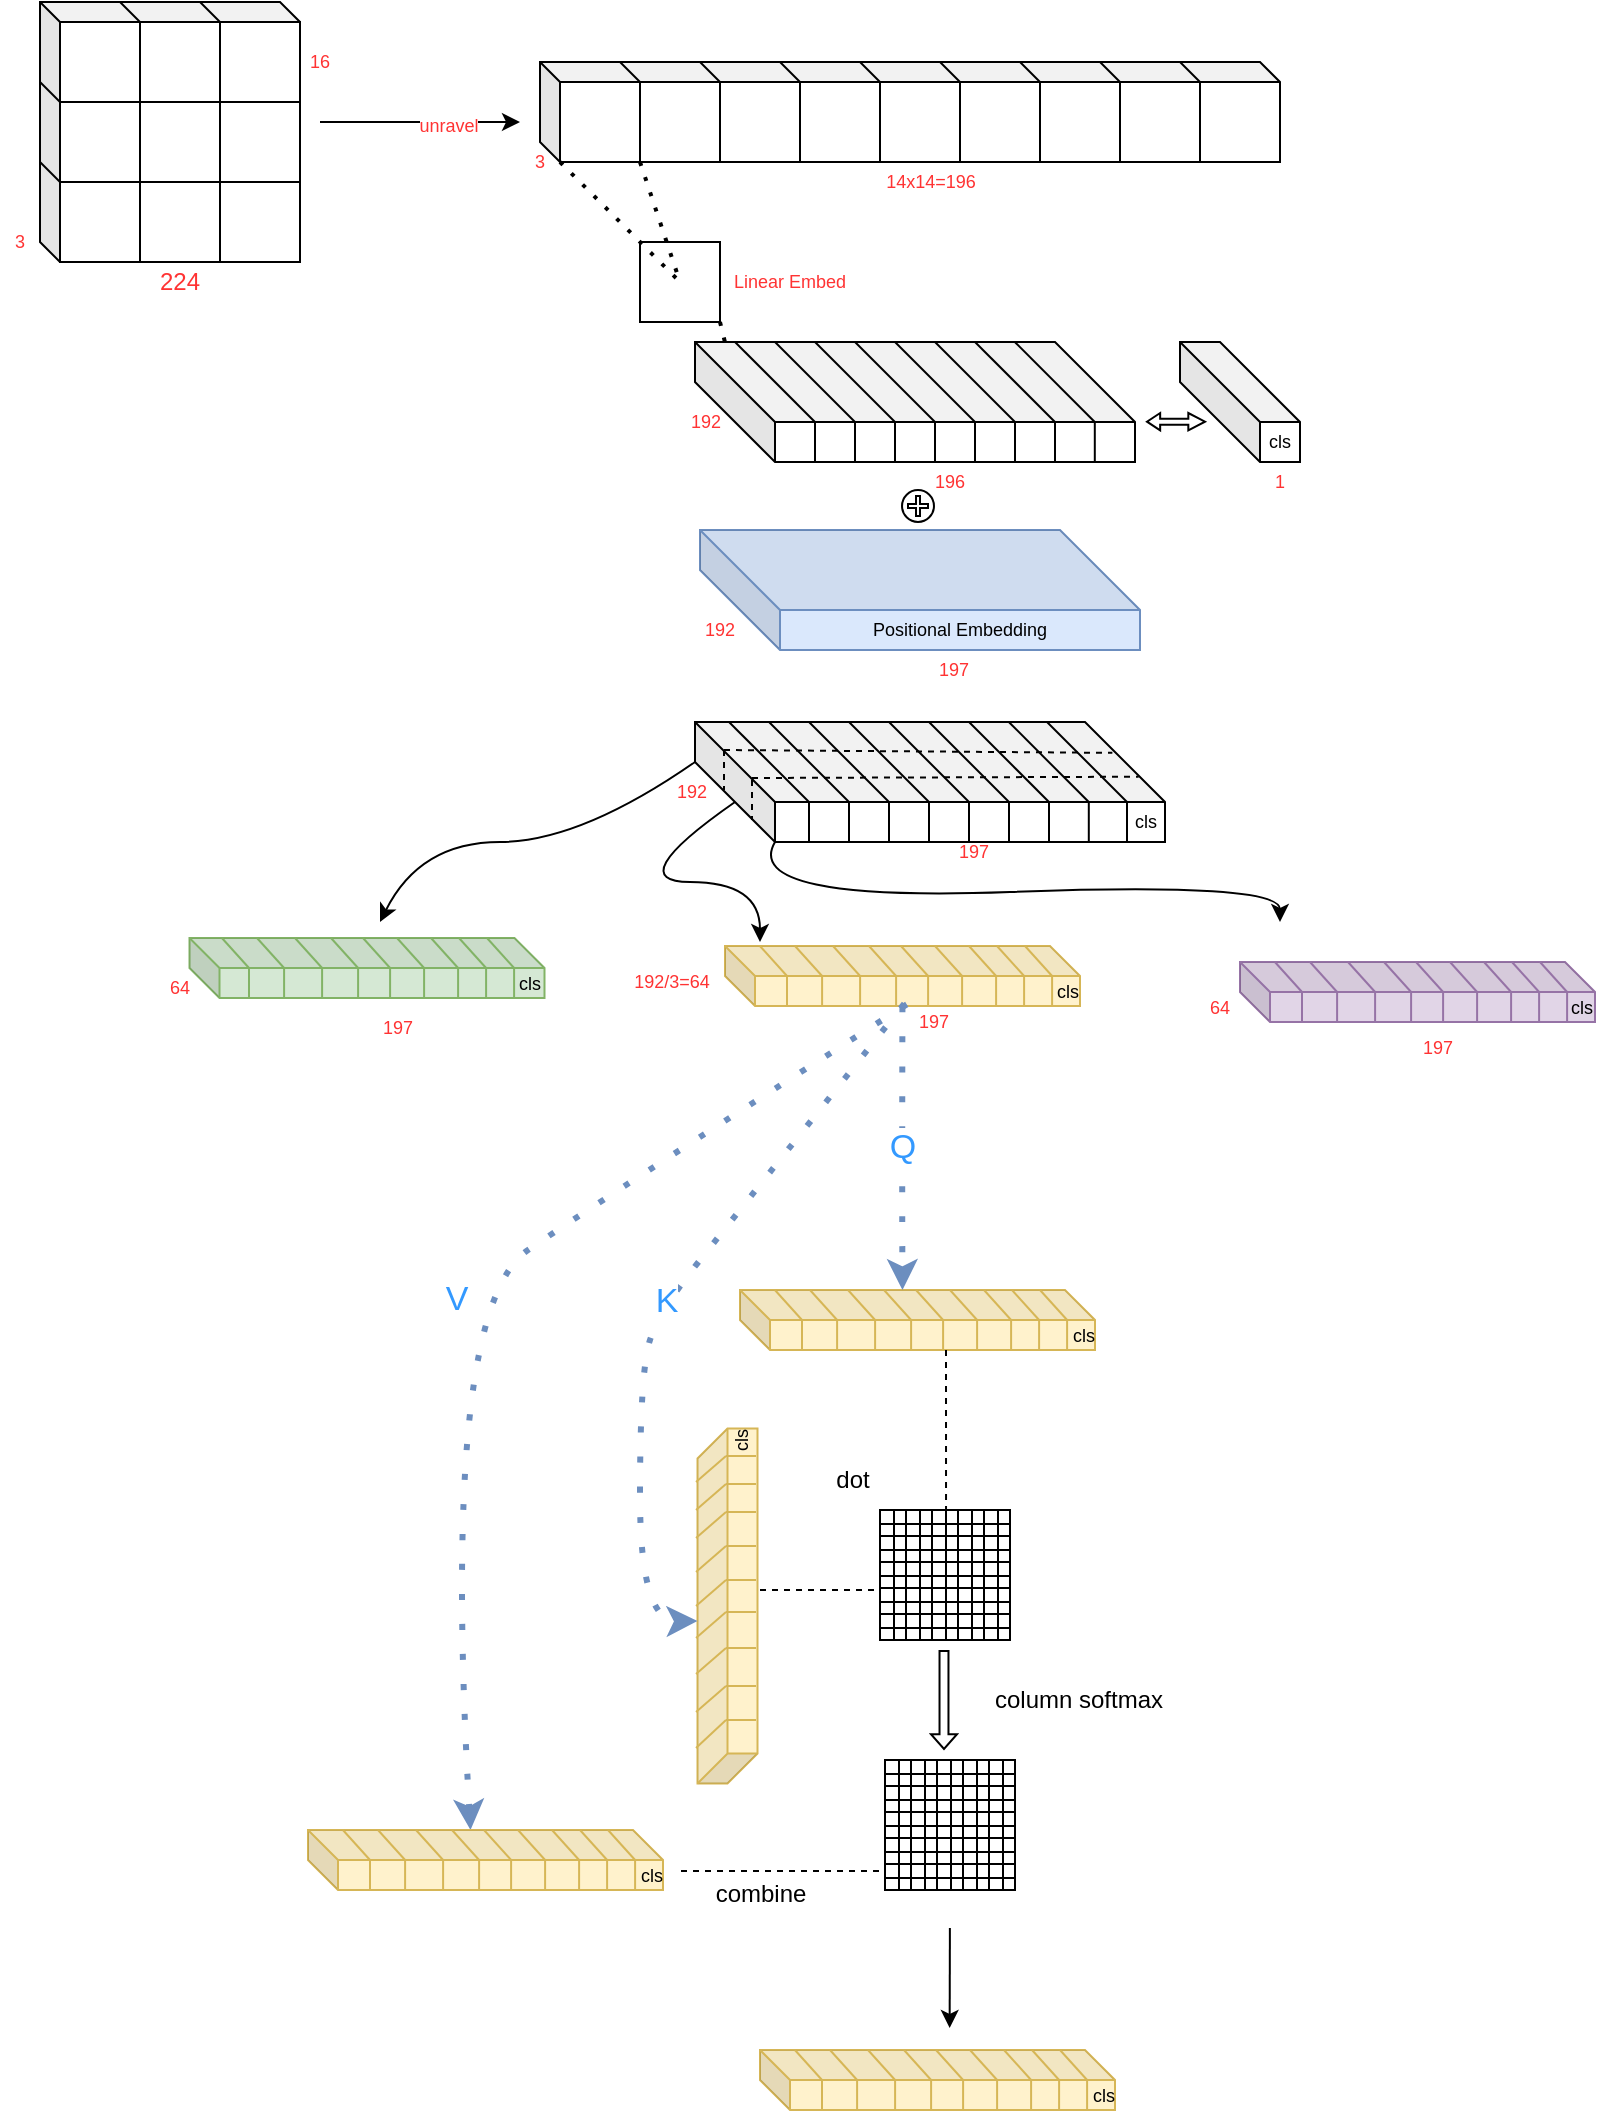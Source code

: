 <mxfile version="15.7.3" type="device"><diagram id="Gu3E_0-hq4N_mS-iLWwN" name="Page-1"><mxGraphModel dx="1718" dy="754" grid="1" gridSize="10" guides="1" tooltips="1" connect="1" arrows="1" fold="1" page="1" pageScale="1" pageWidth="850" pageHeight="1100" math="0" shadow="0"><root><mxCell id="0"/><mxCell id="1" parent="0"/><mxCell id="F5GAAHqHwGyqpO1LnNcZ-19" value="" style="group;container=1;" parent="1" vertex="1" connectable="0"><mxGeometry x="40" y="6" width="160" height="130" as="geometry"/></mxCell><mxCell id="F5GAAHqHwGyqpO1LnNcZ-1" value="" style="shape=cube;whiteSpace=wrap;html=1;boundedLbl=1;backgroundOutline=1;darkOpacity=0.05;darkOpacity2=0.1;size=10;" parent="F5GAAHqHwGyqpO1LnNcZ-19" vertex="1"><mxGeometry width="130" height="130" as="geometry"/></mxCell><mxCell id="F5GAAHqHwGyqpO1LnNcZ-2" value="" style="shape=table;html=1;whiteSpace=wrap;startSize=0;container=1;collapsible=0;childLayout=tableLayout;swimlaneFillColor=none;strokeColor=default;" parent="F5GAAHqHwGyqpO1LnNcZ-19" vertex="1"><mxGeometry x="10" y="10" width="120" height="120" as="geometry"/></mxCell><mxCell id="F5GAAHqHwGyqpO1LnNcZ-3" value="" style="shape=partialRectangle;html=1;whiteSpace=wrap;collapsible=0;dropTarget=0;pointerEvents=0;fillColor=none;top=0;left=0;bottom=0;right=0;points=[[0,0.5],[1,0.5]];portConstraint=eastwest;" parent="F5GAAHqHwGyqpO1LnNcZ-2" vertex="1"><mxGeometry width="120" height="40" as="geometry"/></mxCell><mxCell id="F5GAAHqHwGyqpO1LnNcZ-4" value="" style="shape=partialRectangle;html=1;whiteSpace=wrap;connectable=0;fillColor=none;top=0;left=0;bottom=0;right=0;overflow=hidden;pointerEvents=1;" parent="F5GAAHqHwGyqpO1LnNcZ-3" vertex="1"><mxGeometry width="40" height="40" as="geometry"><mxRectangle width="40" height="40" as="alternateBounds"/></mxGeometry></mxCell><mxCell id="F5GAAHqHwGyqpO1LnNcZ-5" value="" style="shape=partialRectangle;html=1;whiteSpace=wrap;connectable=0;fillColor=none;top=0;left=0;bottom=0;right=0;overflow=hidden;pointerEvents=1;" parent="F5GAAHqHwGyqpO1LnNcZ-3" vertex="1"><mxGeometry x="40" width="40" height="40" as="geometry"><mxRectangle width="40" height="40" as="alternateBounds"/></mxGeometry></mxCell><mxCell id="F5GAAHqHwGyqpO1LnNcZ-6" value="" style="shape=partialRectangle;html=1;whiteSpace=wrap;connectable=0;fillColor=none;top=0;left=0;bottom=0;right=0;overflow=hidden;pointerEvents=1;" parent="F5GAAHqHwGyqpO1LnNcZ-3" vertex="1"><mxGeometry x="80" width="40" height="40" as="geometry"><mxRectangle width="40" height="40" as="alternateBounds"/></mxGeometry></mxCell><mxCell id="F5GAAHqHwGyqpO1LnNcZ-7" value="" style="shape=partialRectangle;html=1;whiteSpace=wrap;collapsible=0;dropTarget=0;pointerEvents=0;fillColor=none;top=0;left=0;bottom=0;right=0;points=[[0,0.5],[1,0.5]];portConstraint=eastwest;" parent="F5GAAHqHwGyqpO1LnNcZ-2" vertex="1"><mxGeometry y="40" width="120" height="40" as="geometry"/></mxCell><mxCell id="F5GAAHqHwGyqpO1LnNcZ-8" value="" style="shape=partialRectangle;html=1;whiteSpace=wrap;connectable=0;fillColor=none;top=0;left=0;bottom=0;right=0;overflow=hidden;pointerEvents=1;" parent="F5GAAHqHwGyqpO1LnNcZ-7" vertex="1"><mxGeometry width="40" height="40" as="geometry"><mxRectangle width="40" height="40" as="alternateBounds"/></mxGeometry></mxCell><mxCell id="F5GAAHqHwGyqpO1LnNcZ-9" value="" style="shape=partialRectangle;html=1;whiteSpace=wrap;connectable=0;fillColor=none;top=0;left=0;bottom=0;right=0;overflow=hidden;pointerEvents=1;" parent="F5GAAHqHwGyqpO1LnNcZ-7" vertex="1"><mxGeometry x="40" width="40" height="40" as="geometry"><mxRectangle width="40" height="40" as="alternateBounds"/></mxGeometry></mxCell><mxCell id="F5GAAHqHwGyqpO1LnNcZ-10" value="" style="shape=partialRectangle;html=1;whiteSpace=wrap;connectable=0;fillColor=none;top=0;left=0;bottom=0;right=0;overflow=hidden;pointerEvents=1;" parent="F5GAAHqHwGyqpO1LnNcZ-7" vertex="1"><mxGeometry x="80" width="40" height="40" as="geometry"><mxRectangle width="40" height="40" as="alternateBounds"/></mxGeometry></mxCell><mxCell id="F5GAAHqHwGyqpO1LnNcZ-11" value="" style="shape=partialRectangle;html=1;whiteSpace=wrap;collapsible=0;dropTarget=0;pointerEvents=0;fillColor=none;top=0;left=0;bottom=0;right=0;points=[[0,0.5],[1,0.5]];portConstraint=eastwest;" parent="F5GAAHqHwGyqpO1LnNcZ-2" vertex="1"><mxGeometry y="80" width="120" height="40" as="geometry"/></mxCell><mxCell id="F5GAAHqHwGyqpO1LnNcZ-12" value="" style="shape=partialRectangle;html=1;whiteSpace=wrap;connectable=0;fillColor=none;top=0;left=0;bottom=0;right=0;overflow=hidden;pointerEvents=1;" parent="F5GAAHqHwGyqpO1LnNcZ-11" vertex="1"><mxGeometry width="40" height="40" as="geometry"><mxRectangle width="40" height="40" as="alternateBounds"/></mxGeometry></mxCell><mxCell id="F5GAAHqHwGyqpO1LnNcZ-13" value="" style="shape=partialRectangle;html=1;whiteSpace=wrap;connectable=0;fillColor=none;top=0;left=0;bottom=0;right=0;overflow=hidden;pointerEvents=1;" parent="F5GAAHqHwGyqpO1LnNcZ-11" vertex="1"><mxGeometry x="40" width="40" height="40" as="geometry"><mxRectangle width="40" height="40" as="alternateBounds"/></mxGeometry></mxCell><mxCell id="F5GAAHqHwGyqpO1LnNcZ-14" value="" style="shape=partialRectangle;html=1;whiteSpace=wrap;connectable=0;fillColor=none;top=0;left=0;bottom=0;right=0;overflow=hidden;pointerEvents=1;" parent="F5GAAHqHwGyqpO1LnNcZ-11" vertex="1"><mxGeometry x="80" width="40" height="40" as="geometry"><mxRectangle width="40" height="40" as="alternateBounds"/></mxGeometry></mxCell><mxCell id="F5GAAHqHwGyqpO1LnNcZ-17" value="" style="endArrow=none;html=1;rounded=0;" parent="F5GAAHqHwGyqpO1LnNcZ-19" edge="1"><mxGeometry width="50" height="50" relative="1" as="geometry"><mxPoint x="40" as="sourcePoint"/><mxPoint x="50" y="10" as="targetPoint"/></mxGeometry></mxCell><mxCell id="F5GAAHqHwGyqpO1LnNcZ-18" value="" style="endArrow=none;html=1;rounded=0;" parent="F5GAAHqHwGyqpO1LnNcZ-19" edge="1"><mxGeometry width="50" height="50" relative="1" as="geometry"><mxPoint x="80" as="sourcePoint"/><mxPoint x="90" y="10" as="targetPoint"/></mxGeometry></mxCell><mxCell id="F5GAAHqHwGyqpO1LnNcZ-16" value="" style="endArrow=none;html=1;rounded=0;" parent="F5GAAHqHwGyqpO1LnNcZ-19" edge="1"><mxGeometry width="50" height="50" relative="1" as="geometry"><mxPoint y="40" as="sourcePoint"/><mxPoint x="10" y="50" as="targetPoint"/></mxGeometry></mxCell><mxCell id="F5GAAHqHwGyqpO1LnNcZ-22" value="" style="endArrow=none;html=1;rounded=0;" parent="F5GAAHqHwGyqpO1LnNcZ-19" edge="1"><mxGeometry width="50" height="50" relative="1" as="geometry"><mxPoint y="80" as="sourcePoint"/><mxPoint x="10" y="90" as="targetPoint"/></mxGeometry></mxCell><mxCell id="F5GAAHqHwGyqpO1LnNcZ-95" value="16" style="rounded=0;whiteSpace=wrap;html=1;fontSize=9;fontColor=#FF3333;strokeColor=none;fillColor=none;gradientColor=none;" parent="F5GAAHqHwGyqpO1LnNcZ-19" vertex="1"><mxGeometry x="130" y="20" width="20" height="20" as="geometry"/></mxCell><mxCell id="F5GAAHqHwGyqpO1LnNcZ-20" value="&lt;font color=&quot;#ff3333&quot;&gt;224&lt;/font&gt;" style="rounded=0;whiteSpace=wrap;html=1;fillColor=none;strokeColor=none;" parent="1" vertex="1"><mxGeometry x="50" y="136" width="120" height="20" as="geometry"/></mxCell><mxCell id="F5GAAHqHwGyqpO1LnNcZ-23" value="" style="shape=cube;whiteSpace=wrap;html=1;boundedLbl=1;backgroundOutline=1;darkOpacity=0.05;darkOpacity2=0.1;fontSize=9;fillColor=none;size=10;" parent="1" vertex="1"><mxGeometry x="290" y="36" width="370" height="50" as="geometry"/></mxCell><mxCell id="F5GAAHqHwGyqpO1LnNcZ-28" value="" style="endArrow=none;html=1;rounded=0;" parent="1" edge="1"><mxGeometry width="50" height="50" relative="1" as="geometry"><mxPoint x="540" y="46" as="sourcePoint"/><mxPoint x="540" y="86" as="targetPoint"/></mxGeometry></mxCell><mxCell id="F5GAAHqHwGyqpO1LnNcZ-29" value="" style="endArrow=none;html=1;rounded=0;" parent="1" edge="1"><mxGeometry width="50" height="50" relative="1" as="geometry"><mxPoint x="340" y="46" as="sourcePoint"/><mxPoint x="340" y="86" as="targetPoint"/></mxGeometry></mxCell><mxCell id="F5GAAHqHwGyqpO1LnNcZ-30" value="" style="endArrow=none;html=1;rounded=0;" parent="1" edge="1"><mxGeometry width="50" height="50" relative="1" as="geometry"><mxPoint x="380" y="46" as="sourcePoint"/><mxPoint x="380" y="86" as="targetPoint"/></mxGeometry></mxCell><mxCell id="F5GAAHqHwGyqpO1LnNcZ-31" value="" style="endArrow=none;html=1;rounded=0;" parent="1" edge="1"><mxGeometry width="50" height="50" relative="1" as="geometry"><mxPoint x="420" y="46" as="sourcePoint"/><mxPoint x="420" y="86" as="targetPoint"/></mxGeometry></mxCell><mxCell id="F5GAAHqHwGyqpO1LnNcZ-32" value="" style="endArrow=none;html=1;rounded=0;" parent="1" edge="1"><mxGeometry width="50" height="50" relative="1" as="geometry"><mxPoint x="460" y="46" as="sourcePoint"/><mxPoint x="460" y="86" as="targetPoint"/></mxGeometry></mxCell><mxCell id="F5GAAHqHwGyqpO1LnNcZ-33" value="" style="endArrow=none;html=1;rounded=0;" parent="1" edge="1"><mxGeometry width="50" height="50" relative="1" as="geometry"><mxPoint x="500" y="46" as="sourcePoint"/><mxPoint x="500" y="86" as="targetPoint"/></mxGeometry></mxCell><mxCell id="F5GAAHqHwGyqpO1LnNcZ-34" value="" style="endArrow=none;html=1;rounded=0;" parent="1" edge="1"><mxGeometry width="50" height="50" relative="1" as="geometry"><mxPoint x="580" y="46" as="sourcePoint"/><mxPoint x="580" y="86" as="targetPoint"/></mxGeometry></mxCell><mxCell id="F5GAAHqHwGyqpO1LnNcZ-35" value="" style="endArrow=none;html=1;rounded=0;" parent="1" edge="1"><mxGeometry width="50" height="50" relative="1" as="geometry"><mxPoint x="620" y="46" as="sourcePoint"/><mxPoint x="620" y="86" as="targetPoint"/></mxGeometry></mxCell><mxCell id="F5GAAHqHwGyqpO1LnNcZ-36" value="" style="endArrow=none;html=1;rounded=0;" parent="1" edge="1"><mxGeometry width="50" height="50" relative="1" as="geometry"><mxPoint x="330" y="36" as="sourcePoint"/><mxPoint x="340" y="46" as="targetPoint"/></mxGeometry></mxCell><mxCell id="F5GAAHqHwGyqpO1LnNcZ-37" value="" style="endArrow=none;html=1;rounded=0;" parent="1" edge="1"><mxGeometry width="50" height="50" relative="1" as="geometry"><mxPoint x="370" y="36" as="sourcePoint"/><mxPoint x="380" y="46" as="targetPoint"/></mxGeometry></mxCell><mxCell id="F5GAAHqHwGyqpO1LnNcZ-38" value="" style="endArrow=none;html=1;rounded=0;" parent="1" edge="1"><mxGeometry width="50" height="50" relative="1" as="geometry"><mxPoint x="410" y="36" as="sourcePoint"/><mxPoint x="420" y="46" as="targetPoint"/></mxGeometry></mxCell><mxCell id="F5GAAHqHwGyqpO1LnNcZ-40" value="" style="endArrow=none;html=1;rounded=0;" parent="1" edge="1"><mxGeometry width="50" height="50" relative="1" as="geometry"><mxPoint x="450" y="36" as="sourcePoint"/><mxPoint x="460" y="46" as="targetPoint"/></mxGeometry></mxCell><mxCell id="F5GAAHqHwGyqpO1LnNcZ-41" value="" style="endArrow=none;html=1;rounded=0;" parent="1" edge="1"><mxGeometry width="50" height="50" relative="1" as="geometry"><mxPoint x="490" y="36" as="sourcePoint"/><mxPoint x="500" y="46" as="targetPoint"/></mxGeometry></mxCell><mxCell id="F5GAAHqHwGyqpO1LnNcZ-42" value="" style="endArrow=none;html=1;rounded=0;" parent="1" edge="1"><mxGeometry width="50" height="50" relative="1" as="geometry"><mxPoint x="530" y="36" as="sourcePoint"/><mxPoint x="540" y="46" as="targetPoint"/></mxGeometry></mxCell><mxCell id="F5GAAHqHwGyqpO1LnNcZ-43" value="" style="endArrow=none;html=1;rounded=0;" parent="1" edge="1"><mxGeometry width="50" height="50" relative="1" as="geometry"><mxPoint x="570" y="36" as="sourcePoint"/><mxPoint x="580" y="46" as="targetPoint"/></mxGeometry></mxCell><mxCell id="F5GAAHqHwGyqpO1LnNcZ-44" value="" style="endArrow=none;html=1;rounded=0;" parent="1" edge="1"><mxGeometry width="50" height="50" relative="1" as="geometry"><mxPoint x="610" y="36" as="sourcePoint"/><mxPoint x="620" y="46" as="targetPoint"/></mxGeometry></mxCell><mxCell id="F5GAAHqHwGyqpO1LnNcZ-46" value="" style="shape=cube;whiteSpace=wrap;html=1;boundedLbl=1;backgroundOutline=1;darkOpacity=0.05;darkOpacity2=0.1;fontSize=9;fillColor=none;size=40;" parent="1" vertex="1"><mxGeometry x="367.5" y="176" width="220" height="60" as="geometry"/></mxCell><mxCell id="F5GAAHqHwGyqpO1LnNcZ-48" value="" style="endArrow=none;html=1;rounded=0;" parent="1" edge="1"><mxGeometry width="50" height="50" relative="1" as="geometry"><mxPoint x="427.5" y="216" as="sourcePoint"/><mxPoint x="427.5" y="236" as="targetPoint"/></mxGeometry></mxCell><mxCell id="F5GAAHqHwGyqpO1LnNcZ-55" value="" style="endArrow=none;html=1;rounded=0;" parent="1" edge="1"><mxGeometry width="50" height="50" relative="1" as="geometry"><mxPoint x="387.5" y="176" as="sourcePoint"/><mxPoint x="427.5" y="216" as="targetPoint"/></mxGeometry></mxCell><mxCell id="F5GAAHqHwGyqpO1LnNcZ-64" value="" style="endArrow=none;html=1;rounded=0;" parent="1" edge="1"><mxGeometry width="50" height="50" relative="1" as="geometry"><mxPoint x="447.5" y="216" as="sourcePoint"/><mxPoint x="447.5" y="236" as="targetPoint"/></mxGeometry></mxCell><mxCell id="F5GAAHqHwGyqpO1LnNcZ-65" value="" style="endArrow=none;html=1;rounded=0;" parent="1" edge="1"><mxGeometry width="50" height="50" relative="1" as="geometry"><mxPoint x="407.5" y="176" as="sourcePoint"/><mxPoint x="447.5" y="216" as="targetPoint"/></mxGeometry></mxCell><mxCell id="F5GAAHqHwGyqpO1LnNcZ-66" value="" style="endArrow=none;html=1;rounded=0;" parent="1" edge="1"><mxGeometry width="50" height="50" relative="1" as="geometry"><mxPoint x="427.5" y="176" as="sourcePoint"/><mxPoint x="467.5" y="216" as="targetPoint"/></mxGeometry></mxCell><mxCell id="F5GAAHqHwGyqpO1LnNcZ-67" value="" style="endArrow=none;html=1;rounded=0;" parent="1" edge="1"><mxGeometry width="50" height="50" relative="1" as="geometry"><mxPoint x="467.5" y="216" as="sourcePoint"/><mxPoint x="467.5" y="236" as="targetPoint"/></mxGeometry></mxCell><mxCell id="F5GAAHqHwGyqpO1LnNcZ-69" value="" style="endArrow=none;html=1;rounded=0;" parent="1" edge="1"><mxGeometry width="50" height="50" relative="1" as="geometry"><mxPoint x="487.5" y="216" as="sourcePoint"/><mxPoint x="487.5" y="236" as="targetPoint"/></mxGeometry></mxCell><mxCell id="F5GAAHqHwGyqpO1LnNcZ-70" value="" style="endArrow=none;html=1;rounded=0;" parent="1" edge="1"><mxGeometry width="50" height="50" relative="1" as="geometry"><mxPoint x="447.5" y="176" as="sourcePoint"/><mxPoint x="487.5" y="216" as="targetPoint"/></mxGeometry></mxCell><mxCell id="F5GAAHqHwGyqpO1LnNcZ-71" value="" style="endArrow=none;html=1;rounded=0;" parent="1" edge="1"><mxGeometry width="50" height="50" relative="1" as="geometry"><mxPoint x="507.5" y="216" as="sourcePoint"/><mxPoint x="507.5" y="236" as="targetPoint"/></mxGeometry></mxCell><mxCell id="F5GAAHqHwGyqpO1LnNcZ-72" value="" style="endArrow=none;html=1;rounded=0;" parent="1" edge="1"><mxGeometry width="50" height="50" relative="1" as="geometry"><mxPoint x="467.5" y="176" as="sourcePoint"/><mxPoint x="507.5" y="216" as="targetPoint"/></mxGeometry></mxCell><mxCell id="F5GAAHqHwGyqpO1LnNcZ-73" value="" style="endArrow=none;html=1;rounded=0;" parent="1" edge="1"><mxGeometry width="50" height="50" relative="1" as="geometry"><mxPoint x="527.5" y="216" as="sourcePoint"/><mxPoint x="527.5" y="236" as="targetPoint"/></mxGeometry></mxCell><mxCell id="F5GAAHqHwGyqpO1LnNcZ-74" value="" style="endArrow=none;html=1;rounded=0;" parent="1" edge="1"><mxGeometry width="50" height="50" relative="1" as="geometry"><mxPoint x="487.5" y="176" as="sourcePoint"/><mxPoint x="527.5" y="216" as="targetPoint"/></mxGeometry></mxCell><mxCell id="F5GAAHqHwGyqpO1LnNcZ-75" value="" style="endArrow=none;html=1;rounded=0;" parent="1" edge="1"><mxGeometry width="50" height="50" relative="1" as="geometry"><mxPoint x="547.5" y="216" as="sourcePoint"/><mxPoint x="547.5" y="236" as="targetPoint"/></mxGeometry></mxCell><mxCell id="F5GAAHqHwGyqpO1LnNcZ-76" value="" style="endArrow=none;html=1;rounded=0;" parent="1" edge="1"><mxGeometry width="50" height="50" relative="1" as="geometry"><mxPoint x="507.5" y="176" as="sourcePoint"/><mxPoint x="547.5" y="216" as="targetPoint"/></mxGeometry></mxCell><mxCell id="F5GAAHqHwGyqpO1LnNcZ-77" value="" style="endArrow=none;html=1;rounded=0;" parent="1" edge="1"><mxGeometry width="50" height="50" relative="1" as="geometry"><mxPoint x="567.4" y="216" as="sourcePoint"/><mxPoint x="567.4" y="236" as="targetPoint"/></mxGeometry></mxCell><mxCell id="F5GAAHqHwGyqpO1LnNcZ-78" value="" style="endArrow=none;html=1;rounded=0;" parent="1" edge="1"><mxGeometry width="50" height="50" relative="1" as="geometry"><mxPoint x="527.4" y="176" as="sourcePoint"/><mxPoint x="567.4" y="216" as="targetPoint"/></mxGeometry></mxCell><mxCell id="F5GAAHqHwGyqpO1LnNcZ-81" value="cls" style="shape=cube;whiteSpace=wrap;html=1;boundedLbl=1;backgroundOutline=1;darkOpacity=0.05;darkOpacity2=0.1;fontSize=9;fillColor=none;size=40;" parent="1" vertex="1"><mxGeometry x="610" y="176" width="60" height="60" as="geometry"/></mxCell><mxCell id="F5GAAHqHwGyqpO1LnNcZ-83" value="" style="shape=cross;whiteSpace=wrap;html=1;fontSize=9;fontColor=#FF3333;strokeColor=default;fillColor=none;gradientColor=none;" parent="1" vertex="1"><mxGeometry x="474" y="253" width="10" height="10" as="geometry"/></mxCell><mxCell id="F5GAAHqHwGyqpO1LnNcZ-85" value="" style="whiteSpace=wrap;html=1;aspect=fixed;fontSize=9;fontColor=#FF3333;strokeColor=default;fillColor=none;gradientColor=none;" parent="1" vertex="1"><mxGeometry x="340" y="126" width="40" height="40" as="geometry"/></mxCell><mxCell id="F5GAAHqHwGyqpO1LnNcZ-86" value="" style="endArrow=none;dashed=1;html=1;dashPattern=1 3;strokeWidth=2;rounded=0;fontSize=9;fontColor=#FF3333;exitX=0;exitY=0;exitDx=10;exitDy=50;exitPerimeter=0;" parent="1" source="F5GAAHqHwGyqpO1LnNcZ-23" edge="1"><mxGeometry width="50" height="50" relative="1" as="geometry"><mxPoint x="470" y="176" as="sourcePoint"/><mxPoint x="360" y="146" as="targetPoint"/><Array as="points"/></mxGeometry></mxCell><mxCell id="F5GAAHqHwGyqpO1LnNcZ-87" value="" style="endArrow=none;dashed=1;html=1;dashPattern=1 3;strokeWidth=2;rounded=0;fontSize=9;fontColor=#FF3333;" parent="1" edge="1"><mxGeometry width="50" height="50" relative="1" as="geometry"><mxPoint x="340" y="86" as="sourcePoint"/><mxPoint x="360" y="146" as="targetPoint"/><Array as="points"/></mxGeometry></mxCell><mxCell id="F5GAAHqHwGyqpO1LnNcZ-89" value="" style="endArrow=none;dashed=1;html=1;dashPattern=1 3;strokeWidth=2;rounded=0;fontSize=9;fontColor=#FF3333;entryX=0.068;entryY=0;entryDx=0;entryDy=0;entryPerimeter=0;exitX=1;exitY=1;exitDx=0;exitDy=0;" parent="1" source="F5GAAHqHwGyqpO1LnNcZ-85" target="F5GAAHqHwGyqpO1LnNcZ-46" edge="1"><mxGeometry width="50" height="50" relative="1" as="geometry"><mxPoint x="350" y="96" as="sourcePoint"/><mxPoint x="370" y="156" as="targetPoint"/><Array as="points"/></mxGeometry></mxCell><mxCell id="F5GAAHqHwGyqpO1LnNcZ-90" value="Linear Embed" style="rounded=0;whiteSpace=wrap;html=1;fontSize=9;fontColor=#FF3333;strokeColor=none;fillColor=none;gradientColor=none;" parent="1" vertex="1"><mxGeometry x="380" y="136" width="70" height="20" as="geometry"/></mxCell><mxCell id="F5GAAHqHwGyqpO1LnNcZ-91" value="192" style="rounded=0;whiteSpace=wrap;html=1;fontSize=9;fontColor=#FF3333;strokeColor=none;fillColor=none;gradientColor=none;" parent="1" vertex="1"><mxGeometry x="362.5" y="206" width="20" height="20" as="geometry"/></mxCell><mxCell id="F5GAAHqHwGyqpO1LnNcZ-92" value="196" style="rounded=0;whiteSpace=wrap;html=1;fontSize=9;fontColor=#FF3333;strokeColor=none;fillColor=none;gradientColor=none;" parent="1" vertex="1"><mxGeometry x="485" y="236" width="20" height="20" as="geometry"/></mxCell><mxCell id="F5GAAHqHwGyqpO1LnNcZ-93" value="1" style="rounded=0;whiteSpace=wrap;html=1;fontSize=9;fontColor=#FF3333;strokeColor=none;fillColor=none;gradientColor=none;" parent="1" vertex="1"><mxGeometry x="650" y="236" width="20" height="20" as="geometry"/></mxCell><mxCell id="F5GAAHqHwGyqpO1LnNcZ-94" value="3" style="rounded=0;whiteSpace=wrap;html=1;fontSize=9;fontColor=#FF3333;strokeColor=none;fillColor=none;gradientColor=none;" parent="1" vertex="1"><mxGeometry x="20" y="116" width="20" height="20" as="geometry"/></mxCell><mxCell id="F5GAAHqHwGyqpO1LnNcZ-98" value="" style="endArrow=classic;html=1;rounded=0;fontSize=9;fontColor=#FF3333;" parent="1" edge="1"><mxGeometry width="50" height="50" relative="1" as="geometry"><mxPoint x="180" y="66" as="sourcePoint"/><mxPoint x="280" y="66" as="targetPoint"/></mxGeometry></mxCell><mxCell id="F5GAAHqHwGyqpO1LnNcZ-99" value="unravel" style="edgeLabel;html=1;align=center;verticalAlign=middle;resizable=0;points=[];fontSize=9;fontColor=#FF3333;" parent="F5GAAHqHwGyqpO1LnNcZ-98" vertex="1" connectable="0"><mxGeometry x="0.28" y="-2" relative="1" as="geometry"><mxPoint as="offset"/></mxGeometry></mxCell><mxCell id="F5GAAHqHwGyqpO1LnNcZ-100" value="3" style="rounded=0;whiteSpace=wrap;html=1;fontSize=9;fontColor=#FF3333;strokeColor=none;fillColor=none;gradientColor=none;" parent="1" vertex="1"><mxGeometry x="280" y="76" width="20" height="20" as="geometry"/></mxCell><mxCell id="F5GAAHqHwGyqpO1LnNcZ-101" value="14x14=196" style="rounded=0;whiteSpace=wrap;html=1;fontSize=9;fontColor=#FF3333;strokeColor=none;fillColor=none;gradientColor=none;" parent="1" vertex="1"><mxGeometry x="437.5" y="86" width="95" height="20" as="geometry"/></mxCell><mxCell id="F5GAAHqHwGyqpO1LnNcZ-103" value="" style="shape=cube;whiteSpace=wrap;html=1;boundedLbl=1;backgroundOutline=1;darkOpacity=0.05;darkOpacity2=0.1;fontSize=9;fillColor=none;size=40;" parent="1" vertex="1"><mxGeometry x="367.5" y="366" width="235" height="60" as="geometry"/></mxCell><mxCell id="F5GAAHqHwGyqpO1LnNcZ-104" value="" style="endArrow=none;html=1;rounded=0;" parent="1" edge="1"><mxGeometry width="50" height="50" relative="1" as="geometry"><mxPoint x="424.5" y="406" as="sourcePoint"/><mxPoint x="424.5" y="426" as="targetPoint"/></mxGeometry></mxCell><mxCell id="F5GAAHqHwGyqpO1LnNcZ-105" value="" style="endArrow=none;html=1;rounded=0;" parent="1" edge="1"><mxGeometry width="50" height="50" relative="1" as="geometry"><mxPoint x="384.5" y="366" as="sourcePoint"/><mxPoint x="424.5" y="406" as="targetPoint"/></mxGeometry></mxCell><mxCell id="F5GAAHqHwGyqpO1LnNcZ-106" value="" style="endArrow=none;html=1;rounded=0;" parent="1" edge="1"><mxGeometry width="50" height="50" relative="1" as="geometry"><mxPoint x="444.5" y="406" as="sourcePoint"/><mxPoint x="444.5" y="426" as="targetPoint"/></mxGeometry></mxCell><mxCell id="F5GAAHqHwGyqpO1LnNcZ-107" value="" style="endArrow=none;html=1;rounded=0;" parent="1" edge="1"><mxGeometry width="50" height="50" relative="1" as="geometry"><mxPoint x="404.5" y="366" as="sourcePoint"/><mxPoint x="444.5" y="406" as="targetPoint"/></mxGeometry></mxCell><mxCell id="F5GAAHqHwGyqpO1LnNcZ-108" value="" style="endArrow=none;html=1;rounded=0;" parent="1" edge="1"><mxGeometry width="50" height="50" relative="1" as="geometry"><mxPoint x="424.5" y="366" as="sourcePoint"/><mxPoint x="464.5" y="406" as="targetPoint"/></mxGeometry></mxCell><mxCell id="F5GAAHqHwGyqpO1LnNcZ-109" value="" style="endArrow=none;html=1;rounded=0;" parent="1" edge="1"><mxGeometry width="50" height="50" relative="1" as="geometry"><mxPoint x="464.5" y="406" as="sourcePoint"/><mxPoint x="464.5" y="426" as="targetPoint"/></mxGeometry></mxCell><mxCell id="F5GAAHqHwGyqpO1LnNcZ-110" value="" style="endArrow=none;html=1;rounded=0;" parent="1" edge="1"><mxGeometry width="50" height="50" relative="1" as="geometry"><mxPoint x="484.5" y="406" as="sourcePoint"/><mxPoint x="484.5" y="426" as="targetPoint"/></mxGeometry></mxCell><mxCell id="F5GAAHqHwGyqpO1LnNcZ-111" value="" style="endArrow=none;html=1;rounded=0;" parent="1" edge="1"><mxGeometry width="50" height="50" relative="1" as="geometry"><mxPoint x="444.5" y="366" as="sourcePoint"/><mxPoint x="484.5" y="406" as="targetPoint"/></mxGeometry></mxCell><mxCell id="F5GAAHqHwGyqpO1LnNcZ-112" value="" style="endArrow=none;html=1;rounded=0;" parent="1" edge="1"><mxGeometry width="50" height="50" relative="1" as="geometry"><mxPoint x="504.5" y="406" as="sourcePoint"/><mxPoint x="504.5" y="426" as="targetPoint"/></mxGeometry></mxCell><mxCell id="F5GAAHqHwGyqpO1LnNcZ-113" value="" style="endArrow=none;html=1;rounded=0;" parent="1" edge="1"><mxGeometry width="50" height="50" relative="1" as="geometry"><mxPoint x="464.5" y="366" as="sourcePoint"/><mxPoint x="504.5" y="406" as="targetPoint"/></mxGeometry></mxCell><mxCell id="F5GAAHqHwGyqpO1LnNcZ-114" value="" style="endArrow=none;html=1;rounded=0;" parent="1" edge="1"><mxGeometry width="50" height="50" relative="1" as="geometry"><mxPoint x="524.5" y="406" as="sourcePoint"/><mxPoint x="524.5" y="426" as="targetPoint"/></mxGeometry></mxCell><mxCell id="F5GAAHqHwGyqpO1LnNcZ-115" value="" style="endArrow=none;html=1;rounded=0;" parent="1" edge="1"><mxGeometry width="50" height="50" relative="1" as="geometry"><mxPoint x="484.5" y="366" as="sourcePoint"/><mxPoint x="524.5" y="406" as="targetPoint"/></mxGeometry></mxCell><mxCell id="F5GAAHqHwGyqpO1LnNcZ-116" value="" style="endArrow=none;html=1;rounded=0;" parent="1" edge="1"><mxGeometry width="50" height="50" relative="1" as="geometry"><mxPoint x="544.5" y="406" as="sourcePoint"/><mxPoint x="544.5" y="426" as="targetPoint"/></mxGeometry></mxCell><mxCell id="F5GAAHqHwGyqpO1LnNcZ-117" value="" style="endArrow=none;html=1;rounded=0;" parent="1" edge="1"><mxGeometry width="50" height="50" relative="1" as="geometry"><mxPoint x="504.5" y="366" as="sourcePoint"/><mxPoint x="544.5" y="406" as="targetPoint"/></mxGeometry></mxCell><mxCell id="F5GAAHqHwGyqpO1LnNcZ-118" value="" style="endArrow=none;html=1;rounded=0;" parent="1" edge="1"><mxGeometry width="50" height="50" relative="1" as="geometry"><mxPoint x="564.4" y="406" as="sourcePoint"/><mxPoint x="564.4" y="426" as="targetPoint"/></mxGeometry></mxCell><mxCell id="F5GAAHqHwGyqpO1LnNcZ-119" value="" style="endArrow=none;html=1;rounded=0;" parent="1" edge="1"><mxGeometry width="50" height="50" relative="1" as="geometry"><mxPoint x="524.4" y="366" as="sourcePoint"/><mxPoint x="564.4" y="406" as="targetPoint"/></mxGeometry></mxCell><mxCell id="F5GAAHqHwGyqpO1LnNcZ-125" value="" style="endArrow=none;html=1;rounded=0;" parent="1" edge="1"><mxGeometry width="50" height="50" relative="1" as="geometry"><mxPoint x="583.5" y="406" as="sourcePoint"/><mxPoint x="583.5" y="426" as="targetPoint"/></mxGeometry></mxCell><mxCell id="F5GAAHqHwGyqpO1LnNcZ-126" value="" style="endArrow=none;html=1;rounded=0;" parent="1" edge="1"><mxGeometry width="50" height="50" relative="1" as="geometry"><mxPoint x="543.5" y="366" as="sourcePoint"/><mxPoint x="583.5" y="406" as="targetPoint"/></mxGeometry></mxCell><mxCell id="F5GAAHqHwGyqpO1LnNcZ-129" value="" style="endArrow=none;dashed=1;html=1;rounded=0;fontSize=9;fontColor=#FF3333;entryX=0.888;entryY=0.257;entryDx=0;entryDy=0;entryPerimeter=0;" parent="1" target="F5GAAHqHwGyqpO1LnNcZ-103" edge="1"><mxGeometry width="50" height="50" relative="1" as="geometry"><mxPoint x="382" y="380" as="sourcePoint"/><mxPoint x="642" y="380" as="targetPoint"/></mxGeometry></mxCell><mxCell id="F5GAAHqHwGyqpO1LnNcZ-130" value="" style="endArrow=none;dashed=1;html=1;rounded=0;fontSize=9;fontColor=#FF3333;entryX=0.944;entryY=0.456;entryDx=0;entryDy=0;entryPerimeter=0;" parent="1" target="F5GAAHqHwGyqpO1LnNcZ-103" edge="1"><mxGeometry width="50" height="50" relative="1" as="geometry"><mxPoint x="396" y="394" as="sourcePoint"/><mxPoint x="586" y="394" as="targetPoint"/></mxGeometry></mxCell><mxCell id="F5GAAHqHwGyqpO1LnNcZ-131" value="" style="endArrow=none;dashed=1;html=1;rounded=0;fontSize=9;fontColor=#FF3333;" parent="1" edge="1"><mxGeometry width="50" height="50" relative="1" as="geometry"><mxPoint x="396" y="395" as="sourcePoint"/><mxPoint x="396" y="415" as="targetPoint"/></mxGeometry></mxCell><mxCell id="F5GAAHqHwGyqpO1LnNcZ-132" value="" style="endArrow=none;dashed=1;html=1;rounded=0;fontSize=9;fontColor=#FF3333;" parent="1" edge="1"><mxGeometry width="50" height="50" relative="1" as="geometry"><mxPoint x="382" y="380" as="sourcePoint"/><mxPoint x="382" y="400" as="targetPoint"/></mxGeometry></mxCell><mxCell id="F5GAAHqHwGyqpO1LnNcZ-190" value="" style="shape=cube;whiteSpace=wrap;html=1;boundedLbl=1;backgroundOutline=1;darkOpacity=0.05;darkOpacity2=0.1;fontSize=9;fillColor=#fff2cc;size=15;strokeColor=#d6b656;" parent="1" vertex="1"><mxGeometry x="382.5" y="478" width="177.5" height="30" as="geometry"/></mxCell><mxCell id="F5GAAHqHwGyqpO1LnNcZ-191" value="" style="endArrow=none;html=1;rounded=0;fillColor=#fff2cc;strokeColor=#d6b656;" parent="1" edge="1"><mxGeometry width="50" height="50" relative="1" as="geometry"><mxPoint x="413.5" y="493" as="sourcePoint"/><mxPoint x="413.5" y="508" as="targetPoint"/></mxGeometry></mxCell><mxCell id="F5GAAHqHwGyqpO1LnNcZ-192" value="" style="endArrow=none;html=1;rounded=0;exitX=0.13;exitY=0;exitDx=0;exitDy=0;exitPerimeter=0;fillColor=#fff2cc;strokeColor=#d6b656;" parent="1" edge="1"><mxGeometry width="50" height="50" relative="1" as="geometry"><mxPoint x="399.95" y="478" as="sourcePoint"/><mxPoint x="413.5" y="493" as="targetPoint"/></mxGeometry></mxCell><mxCell id="F5GAAHqHwGyqpO1LnNcZ-193" value="" style="endArrow=none;html=1;rounded=0;exitX=0.13;exitY=0;exitDx=0;exitDy=0;exitPerimeter=0;fillColor=#fff2cc;strokeColor=#d6b656;" parent="1" edge="1"><mxGeometry width="50" height="50" relative="1" as="geometry"><mxPoint x="417.5" y="478" as="sourcePoint"/><mxPoint x="431.05" y="493" as="targetPoint"/></mxGeometry></mxCell><mxCell id="F5GAAHqHwGyqpO1LnNcZ-194" value="" style="endArrow=none;html=1;rounded=0;fillColor=#fff2cc;strokeColor=#d6b656;" parent="1" edge="1"><mxGeometry width="50" height="50" relative="1" as="geometry"><mxPoint x="431.05" y="493" as="sourcePoint"/><mxPoint x="431.05" y="508" as="targetPoint"/></mxGeometry></mxCell><mxCell id="F5GAAHqHwGyqpO1LnNcZ-195" value="" style="endArrow=none;html=1;rounded=0;exitX=0.13;exitY=0;exitDx=0;exitDy=0;exitPerimeter=0;fillColor=#fff2cc;strokeColor=#d6b656;" parent="1" edge="1"><mxGeometry width="50" height="50" relative="1" as="geometry"><mxPoint x="436.5" y="478" as="sourcePoint"/><mxPoint x="450.05" y="493" as="targetPoint"/></mxGeometry></mxCell><mxCell id="F5GAAHqHwGyqpO1LnNcZ-196" value="" style="endArrow=none;html=1;rounded=0;fillColor=#fff2cc;strokeColor=#d6b656;" parent="1" edge="1"><mxGeometry width="50" height="50" relative="1" as="geometry"><mxPoint x="450.05" y="493" as="sourcePoint"/><mxPoint x="450.05" y="508" as="targetPoint"/></mxGeometry></mxCell><mxCell id="F5GAAHqHwGyqpO1LnNcZ-197" value="" style="endArrow=none;html=1;rounded=0;exitX=0.13;exitY=0;exitDx=0;exitDy=0;exitPerimeter=0;fillColor=#fff2cc;strokeColor=#d6b656;" parent="1" edge="1"><mxGeometry width="50" height="50" relative="1" as="geometry"><mxPoint x="454.5" y="478" as="sourcePoint"/><mxPoint x="468.05" y="493" as="targetPoint"/></mxGeometry></mxCell><mxCell id="F5GAAHqHwGyqpO1LnNcZ-198" value="" style="endArrow=none;html=1;rounded=0;fillColor=#fff2cc;strokeColor=#d6b656;" parent="1" edge="1"><mxGeometry width="50" height="50" relative="1" as="geometry"><mxPoint x="468.05" y="493" as="sourcePoint"/><mxPoint x="468.05" y="508" as="targetPoint"/></mxGeometry></mxCell><mxCell id="F5GAAHqHwGyqpO1LnNcZ-199" value="" style="endArrow=none;html=1;rounded=0;exitX=0.13;exitY=0;exitDx=0;exitDy=0;exitPerimeter=0;fillColor=#fff2cc;strokeColor=#d6b656;" parent="1" edge="1"><mxGeometry width="50" height="50" relative="1" as="geometry"><mxPoint x="470.5" y="478" as="sourcePoint"/><mxPoint x="484.05" y="493" as="targetPoint"/></mxGeometry></mxCell><mxCell id="F5GAAHqHwGyqpO1LnNcZ-200" value="" style="endArrow=none;html=1;rounded=0;fillColor=#fff2cc;strokeColor=#d6b656;" parent="1" edge="1"><mxGeometry width="50" height="50" relative="1" as="geometry"><mxPoint x="484.05" y="493" as="sourcePoint"/><mxPoint x="484.05" y="508" as="targetPoint"/></mxGeometry></mxCell><mxCell id="F5GAAHqHwGyqpO1LnNcZ-201" value="" style="endArrow=none;html=1;rounded=0;exitX=0.13;exitY=0;exitDx=0;exitDy=0;exitPerimeter=0;fillColor=#fff2cc;strokeColor=#d6b656;" parent="1" edge="1"><mxGeometry width="50" height="50" relative="1" as="geometry"><mxPoint x="487.5" y="478" as="sourcePoint"/><mxPoint x="501.05" y="493" as="targetPoint"/></mxGeometry></mxCell><mxCell id="F5GAAHqHwGyqpO1LnNcZ-202" value="" style="endArrow=none;html=1;rounded=0;fillColor=#fff2cc;strokeColor=#d6b656;" parent="1" edge="1"><mxGeometry width="50" height="50" relative="1" as="geometry"><mxPoint x="501.05" y="493" as="sourcePoint"/><mxPoint x="501.05" y="508" as="targetPoint"/></mxGeometry></mxCell><mxCell id="F5GAAHqHwGyqpO1LnNcZ-203" value="" style="endArrow=none;html=1;rounded=0;exitX=0.13;exitY=0;exitDx=0;exitDy=0;exitPerimeter=0;fillColor=#fff2cc;strokeColor=#d6b656;" parent="1" edge="1"><mxGeometry width="50" height="50" relative="1" as="geometry"><mxPoint x="504.5" y="478" as="sourcePoint"/><mxPoint x="518.05" y="493" as="targetPoint"/></mxGeometry></mxCell><mxCell id="F5GAAHqHwGyqpO1LnNcZ-204" value="" style="endArrow=none;html=1;rounded=0;fillColor=#fff2cc;strokeColor=#d6b656;" parent="1" edge="1"><mxGeometry width="50" height="50" relative="1" as="geometry"><mxPoint x="518.05" y="493" as="sourcePoint"/><mxPoint x="518.05" y="508" as="targetPoint"/></mxGeometry></mxCell><mxCell id="F5GAAHqHwGyqpO1LnNcZ-205" value="" style="endArrow=none;html=1;rounded=0;exitX=0.13;exitY=0;exitDx=0;exitDy=0;exitPerimeter=0;fillColor=#fff2cc;strokeColor=#d6b656;" parent="1" edge="1"><mxGeometry width="50" height="50" relative="1" as="geometry"><mxPoint x="518.5" y="478" as="sourcePoint"/><mxPoint x="532.05" y="493" as="targetPoint"/></mxGeometry></mxCell><mxCell id="F5GAAHqHwGyqpO1LnNcZ-206" value="" style="endArrow=none;html=1;rounded=0;fillColor=#fff2cc;strokeColor=#d6b656;" parent="1" edge="1"><mxGeometry width="50" height="50" relative="1" as="geometry"><mxPoint x="532.05" y="493" as="sourcePoint"/><mxPoint x="532.05" y="508" as="targetPoint"/></mxGeometry></mxCell><mxCell id="F5GAAHqHwGyqpO1LnNcZ-224" value="" style="curved=1;endArrow=classic;html=1;rounded=0;fontSize=9;fontColor=#FF3333;exitX=0;exitY=0;exitDx=0;exitDy=20;exitPerimeter=0;" parent="1" source="F5GAAHqHwGyqpO1LnNcZ-103" edge="1"><mxGeometry width="50" height="50" relative="1" as="geometry"><mxPoint x="520" y="416" as="sourcePoint"/><mxPoint x="210" y="466" as="targetPoint"/><Array as="points"><mxPoint x="310" y="426"/><mxPoint x="230" y="426"/></Array></mxGeometry></mxCell><mxCell id="F5GAAHqHwGyqpO1LnNcZ-225" value="" style="curved=1;endArrow=classic;html=1;rounded=0;fontSize=9;fontColor=#FF3333;exitX=0;exitY=0;exitDx=0;exitDy=20;exitPerimeter=0;" parent="1" edge="1"><mxGeometry width="50" height="50" relative="1" as="geometry"><mxPoint x="387.5" y="406" as="sourcePoint"/><mxPoint x="400" y="476" as="targetPoint"/><Array as="points"><mxPoint x="330" y="446"/><mxPoint x="400" y="446"/></Array></mxGeometry></mxCell><mxCell id="F5GAAHqHwGyqpO1LnNcZ-226" value="" style="curved=1;endArrow=classic;html=1;rounded=0;fontSize=9;fontColor=#FF3333;exitX=0;exitY=0;exitDx=0;exitDy=20;exitPerimeter=0;" parent="1" edge="1"><mxGeometry width="50" height="50" relative="1" as="geometry"><mxPoint x="407.5" y="426" as="sourcePoint"/><mxPoint x="660" y="466" as="targetPoint"/><Array as="points"><mxPoint x="390" y="456"/><mxPoint x="660" y="446"/></Array></mxGeometry></mxCell><mxCell id="F5GAAHqHwGyqpO1LnNcZ-344" value="" style="endArrow=none;html=1;rounded=0;exitX=0.13;exitY=0;exitDx=0;exitDy=0;exitPerimeter=0;fillColor=#fff2cc;strokeColor=#d6b656;" parent="1" edge="1"><mxGeometry width="50" height="50" relative="1" as="geometry"><mxPoint x="532.5" y="478" as="sourcePoint"/><mxPoint x="546.05" y="493" as="targetPoint"/></mxGeometry></mxCell><mxCell id="F5GAAHqHwGyqpO1LnNcZ-345" value="" style="endArrow=none;html=1;rounded=0;fillColor=#fff2cc;strokeColor=#d6b656;" parent="1" edge="1"><mxGeometry width="50" height="50" relative="1" as="geometry"><mxPoint x="546.05" y="493" as="sourcePoint"/><mxPoint x="546.05" y="508" as="targetPoint"/></mxGeometry></mxCell><mxCell id="F5GAAHqHwGyqpO1LnNcZ-367" value="" style="shape=cube;whiteSpace=wrap;html=1;boundedLbl=1;backgroundOutline=1;darkOpacity=0.05;darkOpacity2=0.1;fontSize=9;fillColor=#e1d5e7;size=15;strokeColor=#9673a6;" parent="1" vertex="1"><mxGeometry x="640" y="486" width="177.5" height="30" as="geometry"/></mxCell><mxCell id="F5GAAHqHwGyqpO1LnNcZ-368" value="" style="endArrow=none;html=1;rounded=0;fillColor=#e1d5e7;strokeColor=#9673a6;" parent="1" edge="1"><mxGeometry width="50" height="50" relative="1" as="geometry"><mxPoint x="671" y="501" as="sourcePoint"/><mxPoint x="671" y="516" as="targetPoint"/></mxGeometry></mxCell><mxCell id="F5GAAHqHwGyqpO1LnNcZ-369" value="" style="endArrow=none;html=1;rounded=0;exitX=0.13;exitY=0;exitDx=0;exitDy=0;exitPerimeter=0;fillColor=#e1d5e7;strokeColor=#9673a6;" parent="1" edge="1"><mxGeometry width="50" height="50" relative="1" as="geometry"><mxPoint x="657.45" y="486" as="sourcePoint"/><mxPoint x="671" y="501" as="targetPoint"/></mxGeometry></mxCell><mxCell id="F5GAAHqHwGyqpO1LnNcZ-370" value="" style="endArrow=none;html=1;rounded=0;exitX=0.13;exitY=0;exitDx=0;exitDy=0;exitPerimeter=0;fillColor=#e1d5e7;strokeColor=#9673a6;" parent="1" edge="1"><mxGeometry width="50" height="50" relative="1" as="geometry"><mxPoint x="675" y="486" as="sourcePoint"/><mxPoint x="688.55" y="501" as="targetPoint"/></mxGeometry></mxCell><mxCell id="F5GAAHqHwGyqpO1LnNcZ-371" value="" style="endArrow=none;html=1;rounded=0;fillColor=#e1d5e7;strokeColor=#9673a6;" parent="1" edge="1"><mxGeometry width="50" height="50" relative="1" as="geometry"><mxPoint x="688.55" y="501" as="sourcePoint"/><mxPoint x="688.55" y="516" as="targetPoint"/></mxGeometry></mxCell><mxCell id="F5GAAHqHwGyqpO1LnNcZ-372" value="" style="endArrow=none;html=1;rounded=0;exitX=0.13;exitY=0;exitDx=0;exitDy=0;exitPerimeter=0;fillColor=#e1d5e7;strokeColor=#9673a6;" parent="1" edge="1"><mxGeometry width="50" height="50" relative="1" as="geometry"><mxPoint x="694" y="486" as="sourcePoint"/><mxPoint x="707.55" y="501" as="targetPoint"/></mxGeometry></mxCell><mxCell id="F5GAAHqHwGyqpO1LnNcZ-373" value="" style="endArrow=none;html=1;rounded=0;fillColor=#e1d5e7;strokeColor=#9673a6;" parent="1" edge="1"><mxGeometry width="50" height="50" relative="1" as="geometry"><mxPoint x="707.55" y="501" as="sourcePoint"/><mxPoint x="707.55" y="516" as="targetPoint"/></mxGeometry></mxCell><mxCell id="F5GAAHqHwGyqpO1LnNcZ-374" value="" style="endArrow=none;html=1;rounded=0;exitX=0.13;exitY=0;exitDx=0;exitDy=0;exitPerimeter=0;fillColor=#e1d5e7;strokeColor=#9673a6;" parent="1" edge="1"><mxGeometry width="50" height="50" relative="1" as="geometry"><mxPoint x="712" y="486" as="sourcePoint"/><mxPoint x="725.55" y="501" as="targetPoint"/></mxGeometry></mxCell><mxCell id="F5GAAHqHwGyqpO1LnNcZ-375" value="" style="endArrow=none;html=1;rounded=0;fillColor=#e1d5e7;strokeColor=#9673a6;" parent="1" edge="1"><mxGeometry width="50" height="50" relative="1" as="geometry"><mxPoint x="725.55" y="501" as="sourcePoint"/><mxPoint x="725.55" y="516" as="targetPoint"/></mxGeometry></mxCell><mxCell id="F5GAAHqHwGyqpO1LnNcZ-376" value="" style="endArrow=none;html=1;rounded=0;exitX=0.13;exitY=0;exitDx=0;exitDy=0;exitPerimeter=0;fillColor=#e1d5e7;strokeColor=#9673a6;" parent="1" edge="1"><mxGeometry width="50" height="50" relative="1" as="geometry"><mxPoint x="728" y="486" as="sourcePoint"/><mxPoint x="741.55" y="501" as="targetPoint"/></mxGeometry></mxCell><mxCell id="F5GAAHqHwGyqpO1LnNcZ-377" value="" style="endArrow=none;html=1;rounded=0;fillColor=#e1d5e7;strokeColor=#9673a6;" parent="1" edge="1"><mxGeometry width="50" height="50" relative="1" as="geometry"><mxPoint x="741.55" y="501" as="sourcePoint"/><mxPoint x="741.55" y="516" as="targetPoint"/></mxGeometry></mxCell><mxCell id="F5GAAHqHwGyqpO1LnNcZ-378" value="" style="endArrow=none;html=1;rounded=0;exitX=0.13;exitY=0;exitDx=0;exitDy=0;exitPerimeter=0;fillColor=#e1d5e7;strokeColor=#9673a6;" parent="1" edge="1"><mxGeometry width="50" height="50" relative="1" as="geometry"><mxPoint x="745" y="486" as="sourcePoint"/><mxPoint x="758.55" y="501" as="targetPoint"/></mxGeometry></mxCell><mxCell id="F5GAAHqHwGyqpO1LnNcZ-379" value="" style="endArrow=none;html=1;rounded=0;fillColor=#e1d5e7;strokeColor=#9673a6;" parent="1" edge="1"><mxGeometry width="50" height="50" relative="1" as="geometry"><mxPoint x="758.55" y="501" as="sourcePoint"/><mxPoint x="758.55" y="516" as="targetPoint"/></mxGeometry></mxCell><mxCell id="F5GAAHqHwGyqpO1LnNcZ-380" value="" style="endArrow=none;html=1;rounded=0;exitX=0.13;exitY=0;exitDx=0;exitDy=0;exitPerimeter=0;fillColor=#e1d5e7;strokeColor=#9673a6;" parent="1" edge="1"><mxGeometry width="50" height="50" relative="1" as="geometry"><mxPoint x="762" y="486" as="sourcePoint"/><mxPoint x="775.55" y="501" as="targetPoint"/></mxGeometry></mxCell><mxCell id="F5GAAHqHwGyqpO1LnNcZ-381" value="" style="endArrow=none;html=1;rounded=0;fillColor=#e1d5e7;strokeColor=#9673a6;" parent="1" edge="1"><mxGeometry width="50" height="50" relative="1" as="geometry"><mxPoint x="775.55" y="501" as="sourcePoint"/><mxPoint x="775.55" y="516" as="targetPoint"/></mxGeometry></mxCell><mxCell id="F5GAAHqHwGyqpO1LnNcZ-382" value="" style="endArrow=none;html=1;rounded=0;exitX=0.13;exitY=0;exitDx=0;exitDy=0;exitPerimeter=0;fillColor=#e1d5e7;strokeColor=#9673a6;" parent="1" edge="1"><mxGeometry width="50" height="50" relative="1" as="geometry"><mxPoint x="776" y="486" as="sourcePoint"/><mxPoint x="789.55" y="501" as="targetPoint"/></mxGeometry></mxCell><mxCell id="F5GAAHqHwGyqpO1LnNcZ-383" value="" style="endArrow=none;html=1;rounded=0;fillColor=#e1d5e7;strokeColor=#9673a6;" parent="1" edge="1"><mxGeometry width="50" height="50" relative="1" as="geometry"><mxPoint x="789.55" y="501" as="sourcePoint"/><mxPoint x="789.55" y="516" as="targetPoint"/></mxGeometry></mxCell><mxCell id="F5GAAHqHwGyqpO1LnNcZ-384" value="" style="endArrow=none;html=1;rounded=0;exitX=0.13;exitY=0;exitDx=0;exitDy=0;exitPerimeter=0;fillColor=#e1d5e7;strokeColor=#9673a6;" parent="1" edge="1"><mxGeometry width="50" height="50" relative="1" as="geometry"><mxPoint x="790" y="486" as="sourcePoint"/><mxPoint x="803.55" y="501" as="targetPoint"/></mxGeometry></mxCell><mxCell id="F5GAAHqHwGyqpO1LnNcZ-385" value="" style="endArrow=none;html=1;rounded=0;fillColor=#e1d5e7;strokeColor=#9673a6;" parent="1" edge="1"><mxGeometry width="50" height="50" relative="1" as="geometry"><mxPoint x="803.55" y="501" as="sourcePoint"/><mxPoint x="803.55" y="516" as="targetPoint"/></mxGeometry></mxCell><mxCell id="F5GAAHqHwGyqpO1LnNcZ-405" value="&lt;font color=&quot;#000000&quot;&gt;cls&lt;/font&gt;" style="text;html=1;strokeColor=none;fillColor=none;align=center;verticalAlign=middle;whiteSpace=wrap;rounded=0;fontSize=9;fontColor=#FF3333;" parent="1" vertex="1"><mxGeometry x="578" y="411" width="30" height="10" as="geometry"/></mxCell><mxCell id="F5GAAHqHwGyqpO1LnNcZ-406" value="&lt;font color=&quot;#000000&quot;&gt;cls&lt;/font&gt;" style="text;html=1;strokeColor=none;fillColor=none;align=center;verticalAlign=middle;whiteSpace=wrap;rounded=0;fontSize=9;" parent="1" vertex="1"><mxGeometry x="539" y="496" width="30" height="10" as="geometry"/></mxCell><mxCell id="F5GAAHqHwGyqpO1LnNcZ-407" value="&lt;font color=&quot;#000000&quot;&gt;cls&lt;/font&gt;" style="text;html=1;strokeColor=none;fillColor=none;align=center;verticalAlign=middle;whiteSpace=wrap;rounded=0;fontSize=9;" parent="1" vertex="1"><mxGeometry x="796" y="504" width="30" height="10" as="geometry"/></mxCell><mxCell id="F5GAAHqHwGyqpO1LnNcZ-409" value="Positional Embedding" style="shape=cube;whiteSpace=wrap;html=1;boundedLbl=1;backgroundOutline=1;darkOpacity=0.05;darkOpacity2=0.1;fontSize=9;fillColor=#dae8fc;size=40;strokeColor=#6c8ebf;" parent="1" vertex="1"><mxGeometry x="370" y="270" width="220" height="60" as="geometry"/></mxCell><mxCell id="F5GAAHqHwGyqpO1LnNcZ-410" value="" style="ellipse;whiteSpace=wrap;html=1;aspect=fixed;fontSize=9;fontColor=#000000;strokeColor=default;fillColor=none;gradientColor=none;rotation=-180;" parent="1" vertex="1"><mxGeometry x="471.01" y="250.01" width="15.98" height="15.98" as="geometry"/></mxCell><mxCell id="F5GAAHqHwGyqpO1LnNcZ-412" value="" style="shape=flexArrow;endArrow=classic;startArrow=classic;html=1;rounded=0;fontSize=9;fontColor=#000000;width=3;startSize=1.86;startWidth=4.667;endWidth=4.667;endSize=2.447;" parent="1" edge="1"><mxGeometry width="100" height="100" relative="1" as="geometry"><mxPoint x="593" y="215.83" as="sourcePoint"/><mxPoint x="623" y="215.83" as="targetPoint"/></mxGeometry></mxCell><mxCell id="F5GAAHqHwGyqpO1LnNcZ-550" value="" style="group;fillColor=default;strokeColor=none;container=0;" parent="1" vertex="1" connectable="0"><mxGeometry x="30" y="948" width="186.5" height="30" as="geometry"/></mxCell><mxCell id="F5GAAHqHwGyqpO1LnNcZ-682" value="" style="group" parent="1" vertex="1" connectable="0"><mxGeometry x="113.5" y="474" width="186.5" height="30" as="geometry"/></mxCell><mxCell id="F5GAAHqHwGyqpO1LnNcZ-661" value="" style="group;fillColor=default;strokeColor=none;container=0;" parent="F5GAAHqHwGyqpO1LnNcZ-682" vertex="1" connectable="0"><mxGeometry width="186.5" height="30" as="geometry"/></mxCell><mxCell id="F5GAAHqHwGyqpO1LnNcZ-662" value="" style="shape=cube;whiteSpace=wrap;html=1;boundedLbl=1;backgroundOutline=1;darkOpacity=0.05;darkOpacity2=0.1;fontSize=9;fillColor=#d5e8d4;size=15;strokeColor=#82b366;" parent="F5GAAHqHwGyqpO1LnNcZ-682" vertex="1"><mxGeometry x="1.25" width="177.5" height="30" as="geometry"/></mxCell><mxCell id="F5GAAHqHwGyqpO1LnNcZ-663" value="" style="endArrow=none;html=1;rounded=0;fillColor=#d5e8d4;strokeColor=#82b366;" parent="F5GAAHqHwGyqpO1LnNcZ-682" edge="1"><mxGeometry width="50" height="50" as="geometry"><mxPoint x="31" y="15" as="sourcePoint"/><mxPoint x="31" y="30" as="targetPoint"/></mxGeometry></mxCell><mxCell id="F5GAAHqHwGyqpO1LnNcZ-664" value="" style="endArrow=none;html=1;rounded=0;exitX=0.13;exitY=0;exitDx=0;exitDy=0;exitPerimeter=0;fillColor=#d5e8d4;strokeColor=#82b366;" parent="F5GAAHqHwGyqpO1LnNcZ-682" edge="1"><mxGeometry width="50" height="50" as="geometry"><mxPoint x="17.45" as="sourcePoint"/><mxPoint x="31" y="15" as="targetPoint"/></mxGeometry></mxCell><mxCell id="F5GAAHqHwGyqpO1LnNcZ-665" value="" style="endArrow=none;html=1;rounded=0;exitX=0.13;exitY=0;exitDx=0;exitDy=0;exitPerimeter=0;fillColor=#d5e8d4;strokeColor=#82b366;" parent="F5GAAHqHwGyqpO1LnNcZ-682" edge="1"><mxGeometry width="50" height="50" as="geometry"><mxPoint x="35" as="sourcePoint"/><mxPoint x="48.55" y="15" as="targetPoint"/></mxGeometry></mxCell><mxCell id="F5GAAHqHwGyqpO1LnNcZ-666" value="" style="endArrow=none;html=1;rounded=0;fillColor=#d5e8d4;strokeColor=#82b366;" parent="F5GAAHqHwGyqpO1LnNcZ-682" edge="1"><mxGeometry width="50" height="50" as="geometry"><mxPoint x="48.55" y="15" as="sourcePoint"/><mxPoint x="48.55" y="30" as="targetPoint"/></mxGeometry></mxCell><mxCell id="F5GAAHqHwGyqpO1LnNcZ-667" value="" style="endArrow=none;html=1;rounded=0;exitX=0.13;exitY=0;exitDx=0;exitDy=0;exitPerimeter=0;fillColor=#d5e8d4;strokeColor=#82b366;" parent="F5GAAHqHwGyqpO1LnNcZ-682" edge="1"><mxGeometry width="50" height="50" as="geometry"><mxPoint x="54" as="sourcePoint"/><mxPoint x="67.55" y="15" as="targetPoint"/></mxGeometry></mxCell><mxCell id="F5GAAHqHwGyqpO1LnNcZ-668" value="" style="endArrow=none;html=1;rounded=0;fillColor=#d5e8d4;strokeColor=#82b366;" parent="F5GAAHqHwGyqpO1LnNcZ-682" edge="1"><mxGeometry width="50" height="50" as="geometry"><mxPoint x="67.55" y="15" as="sourcePoint"/><mxPoint x="67.55" y="30" as="targetPoint"/></mxGeometry></mxCell><mxCell id="F5GAAHqHwGyqpO1LnNcZ-669" value="" style="endArrow=none;html=1;rounded=0;exitX=0.13;exitY=0;exitDx=0;exitDy=0;exitPerimeter=0;fillColor=#d5e8d4;strokeColor=#82b366;" parent="F5GAAHqHwGyqpO1LnNcZ-682" edge="1"><mxGeometry width="50" height="50" as="geometry"><mxPoint x="72" as="sourcePoint"/><mxPoint x="85.55" y="15" as="targetPoint"/></mxGeometry></mxCell><mxCell id="F5GAAHqHwGyqpO1LnNcZ-670" value="" style="endArrow=none;html=1;rounded=0;fillColor=#d5e8d4;strokeColor=#82b366;" parent="F5GAAHqHwGyqpO1LnNcZ-682" edge="1"><mxGeometry width="50" height="50" as="geometry"><mxPoint x="85.55" y="15" as="sourcePoint"/><mxPoint x="85.55" y="30" as="targetPoint"/></mxGeometry></mxCell><mxCell id="F5GAAHqHwGyqpO1LnNcZ-671" value="" style="endArrow=none;html=1;rounded=0;exitX=0.13;exitY=0;exitDx=0;exitDy=0;exitPerimeter=0;fillColor=#d5e8d4;strokeColor=#82b366;" parent="F5GAAHqHwGyqpO1LnNcZ-682" edge="1"><mxGeometry width="50" height="50" as="geometry"><mxPoint x="88" as="sourcePoint"/><mxPoint x="101.55" y="15" as="targetPoint"/></mxGeometry></mxCell><mxCell id="F5GAAHqHwGyqpO1LnNcZ-672" value="" style="endArrow=none;html=1;rounded=0;fillColor=#d5e8d4;strokeColor=#82b366;" parent="F5GAAHqHwGyqpO1LnNcZ-682" edge="1"><mxGeometry width="50" height="50" as="geometry"><mxPoint x="101.55" y="15" as="sourcePoint"/><mxPoint x="101.55" y="30" as="targetPoint"/></mxGeometry></mxCell><mxCell id="F5GAAHqHwGyqpO1LnNcZ-673" value="" style="endArrow=none;html=1;rounded=0;exitX=0.13;exitY=0;exitDx=0;exitDy=0;exitPerimeter=0;fillColor=#d5e8d4;strokeColor=#82b366;" parent="F5GAAHqHwGyqpO1LnNcZ-682" edge="1"><mxGeometry width="50" height="50" as="geometry"><mxPoint x="105" as="sourcePoint"/><mxPoint x="118.55" y="15" as="targetPoint"/></mxGeometry></mxCell><mxCell id="F5GAAHqHwGyqpO1LnNcZ-674" value="" style="endArrow=none;html=1;rounded=0;fillColor=#d5e8d4;strokeColor=#82b366;" parent="F5GAAHqHwGyqpO1LnNcZ-682" edge="1"><mxGeometry width="50" height="50" as="geometry"><mxPoint x="118.55" y="15" as="sourcePoint"/><mxPoint x="118.55" y="30" as="targetPoint"/></mxGeometry></mxCell><mxCell id="F5GAAHqHwGyqpO1LnNcZ-675" value="" style="endArrow=none;html=1;rounded=0;exitX=0.13;exitY=0;exitDx=0;exitDy=0;exitPerimeter=0;fillColor=#d5e8d4;strokeColor=#82b366;" parent="F5GAAHqHwGyqpO1LnNcZ-682" edge="1"><mxGeometry width="50" height="50" as="geometry"><mxPoint x="122" as="sourcePoint"/><mxPoint x="135.55" y="15" as="targetPoint"/></mxGeometry></mxCell><mxCell id="F5GAAHqHwGyqpO1LnNcZ-676" value="" style="endArrow=none;html=1;rounded=0;fillColor=#d5e8d4;strokeColor=#82b366;" parent="F5GAAHqHwGyqpO1LnNcZ-682" edge="1"><mxGeometry width="50" height="50" as="geometry"><mxPoint x="135.55" y="15" as="sourcePoint"/><mxPoint x="135.55" y="30" as="targetPoint"/></mxGeometry></mxCell><mxCell id="F5GAAHqHwGyqpO1LnNcZ-677" value="" style="endArrow=none;html=1;rounded=0;exitX=0.13;exitY=0;exitDx=0;exitDy=0;exitPerimeter=0;fillColor=#d5e8d4;strokeColor=#82b366;" parent="F5GAAHqHwGyqpO1LnNcZ-682" edge="1"><mxGeometry width="50" height="50" as="geometry"><mxPoint x="136" as="sourcePoint"/><mxPoint x="149.55" y="15" as="targetPoint"/></mxGeometry></mxCell><mxCell id="F5GAAHqHwGyqpO1LnNcZ-678" value="" style="endArrow=none;html=1;rounded=0;fillColor=#d5e8d4;strokeColor=#82b366;" parent="F5GAAHqHwGyqpO1LnNcZ-682" edge="1"><mxGeometry width="50" height="50" as="geometry"><mxPoint x="149.55" y="15" as="sourcePoint"/><mxPoint x="149.55" y="30" as="targetPoint"/></mxGeometry></mxCell><mxCell id="F5GAAHqHwGyqpO1LnNcZ-679" value="" style="endArrow=none;html=1;rounded=0;exitX=0.13;exitY=0;exitDx=0;exitDy=0;exitPerimeter=0;fillColor=#d5e8d4;strokeColor=#82b366;" parent="F5GAAHqHwGyqpO1LnNcZ-682" edge="1"><mxGeometry width="50" height="50" as="geometry"><mxPoint x="150" as="sourcePoint"/><mxPoint x="163.55" y="15" as="targetPoint"/></mxGeometry></mxCell><mxCell id="F5GAAHqHwGyqpO1LnNcZ-680" value="" style="endArrow=none;html=1;rounded=0;fillColor=#d5e8d4;strokeColor=#82b366;" parent="F5GAAHqHwGyqpO1LnNcZ-682" edge="1"><mxGeometry width="50" height="50" as="geometry"><mxPoint x="163.55" y="15" as="sourcePoint"/><mxPoint x="163.55" y="30" as="targetPoint"/></mxGeometry></mxCell><mxCell id="F5GAAHqHwGyqpO1LnNcZ-681" value="&lt;font color=&quot;#000000&quot;&gt;cls&lt;/font&gt;" style="text;html=1;strokeColor=none;fillColor=none;align=center;verticalAlign=middle;whiteSpace=wrap;rounded=0;fontSize=9;fontColor=#FF3333;" parent="F5GAAHqHwGyqpO1LnNcZ-682" vertex="1"><mxGeometry x="156.5" y="18" width="30" height="10" as="geometry"/></mxCell><mxCell id="F5GAAHqHwGyqpO1LnNcZ-746" value="192" style="rounded=0;whiteSpace=wrap;html=1;fontSize=9;fontColor=#FF3333;strokeColor=none;fillColor=none;gradientColor=none;" parent="1" vertex="1"><mxGeometry x="356" y="391" width="20" height="20" as="geometry"/></mxCell><mxCell id="F5GAAHqHwGyqpO1LnNcZ-747" value="197" style="rounded=0;whiteSpace=wrap;html=1;fontSize=9;fontColor=#FF3333;strokeColor=none;fillColor=none;gradientColor=none;" parent="1" vertex="1"><mxGeometry x="486.99" y="330" width="20" height="20" as="geometry"/></mxCell><mxCell id="F5GAAHqHwGyqpO1LnNcZ-748" value="192" style="rounded=0;whiteSpace=wrap;html=1;fontSize=9;fontColor=#FF3333;strokeColor=none;fillColor=none;gradientColor=none;" parent="1" vertex="1"><mxGeometry x="370" y="310" width="20" height="20" as="geometry"/></mxCell><mxCell id="F5GAAHqHwGyqpO1LnNcZ-750" value="197" style="rounded=0;whiteSpace=wrap;html=1;fontSize=9;fontColor=#FF3333;strokeColor=none;fillColor=none;gradientColor=none;" parent="1" vertex="1"><mxGeometry x="496.99" y="421" width="20" height="20" as="geometry"/></mxCell><mxCell id="F5GAAHqHwGyqpO1LnNcZ-751" value="192/3=64" style="rounded=0;whiteSpace=wrap;html=1;fontSize=9;fontColor=#FF3333;strokeColor=none;fillColor=none;gradientColor=none;" parent="1" vertex="1"><mxGeometry x="336" y="486" width="40" height="20" as="geometry"/></mxCell><mxCell id="F5GAAHqHwGyqpO1LnNcZ-752" value="197" style="rounded=0;whiteSpace=wrap;html=1;fontSize=9;fontColor=#FF3333;strokeColor=none;fillColor=none;gradientColor=none;" parent="1" vertex="1"><mxGeometry x="476.99" y="506" width="20" height="20" as="geometry"/></mxCell><mxCell id="F5GAAHqHwGyqpO1LnNcZ-753" value="64" style="rounded=0;whiteSpace=wrap;html=1;fontSize=9;fontColor=#FF3333;strokeColor=none;fillColor=none;gradientColor=none;" parent="1" vertex="1"><mxGeometry x="620" y="499" width="20" height="20" as="geometry"/></mxCell><mxCell id="F5GAAHqHwGyqpO1LnNcZ-754" value="197" style="rounded=0;whiteSpace=wrap;html=1;fontSize=9;fontColor=#FF3333;strokeColor=none;fillColor=none;gradientColor=none;" parent="1" vertex="1"><mxGeometry x="728.75" y="519" width="20" height="20" as="geometry"/></mxCell><mxCell id="F5GAAHqHwGyqpO1LnNcZ-755" value="64" style="rounded=0;whiteSpace=wrap;html=1;fontSize=9;fontColor=#FF3333;strokeColor=none;fillColor=none;gradientColor=none;" parent="1" vertex="1"><mxGeometry x="100" y="489" width="20" height="20" as="geometry"/></mxCell><mxCell id="F5GAAHqHwGyqpO1LnNcZ-756" value="197" style="rounded=0;whiteSpace=wrap;html=1;fontSize=9;fontColor=#FF3333;strokeColor=none;fillColor=none;gradientColor=none;" parent="1" vertex="1"><mxGeometry x="208.75" y="509" width="20" height="20" as="geometry"/></mxCell><mxCell id="kFnm9dWTYEvLcjQGaWYZ-23" value="" style="group" parent="1" vertex="1" connectable="0"><mxGeometry x="390" y="650" width="186.5" height="30" as="geometry"/></mxCell><mxCell id="kFnm9dWTYEvLcjQGaWYZ-2" value="" style="shape=cube;whiteSpace=wrap;html=1;boundedLbl=1;backgroundOutline=1;darkOpacity=0.05;darkOpacity2=0.1;fontSize=9;fillColor=#fff2cc;size=15;strokeColor=#d6b656;" parent="kFnm9dWTYEvLcjQGaWYZ-23" vertex="1"><mxGeometry width="177.5" height="30" as="geometry"/></mxCell><mxCell id="kFnm9dWTYEvLcjQGaWYZ-3" value="" style="endArrow=none;html=1;rounded=0;fillColor=#fff2cc;strokeColor=#d6b656;" parent="kFnm9dWTYEvLcjQGaWYZ-23" edge="1"><mxGeometry width="50" height="50" relative="1" as="geometry"><mxPoint x="31" y="15" as="sourcePoint"/><mxPoint x="31" y="30" as="targetPoint"/></mxGeometry></mxCell><mxCell id="kFnm9dWTYEvLcjQGaWYZ-4" value="" style="endArrow=none;html=1;rounded=0;exitX=0.13;exitY=0;exitDx=0;exitDy=0;exitPerimeter=0;fillColor=#fff2cc;strokeColor=#d6b656;" parent="kFnm9dWTYEvLcjQGaWYZ-23" edge="1"><mxGeometry width="50" height="50" relative="1" as="geometry"><mxPoint x="17.45" as="sourcePoint"/><mxPoint x="31" y="15" as="targetPoint"/></mxGeometry></mxCell><mxCell id="kFnm9dWTYEvLcjQGaWYZ-5" value="" style="endArrow=none;html=1;rounded=0;exitX=0.13;exitY=0;exitDx=0;exitDy=0;exitPerimeter=0;fillColor=#fff2cc;strokeColor=#d6b656;" parent="kFnm9dWTYEvLcjQGaWYZ-23" edge="1"><mxGeometry width="50" height="50" relative="1" as="geometry"><mxPoint x="35" as="sourcePoint"/><mxPoint x="48.55" y="15" as="targetPoint"/></mxGeometry></mxCell><mxCell id="kFnm9dWTYEvLcjQGaWYZ-6" value="" style="endArrow=none;html=1;rounded=0;fillColor=#fff2cc;strokeColor=#d6b656;" parent="kFnm9dWTYEvLcjQGaWYZ-23" edge="1"><mxGeometry width="50" height="50" relative="1" as="geometry"><mxPoint x="48.55" y="15" as="sourcePoint"/><mxPoint x="48.55" y="30" as="targetPoint"/></mxGeometry></mxCell><mxCell id="kFnm9dWTYEvLcjQGaWYZ-7" value="" style="endArrow=none;html=1;rounded=0;exitX=0.13;exitY=0;exitDx=0;exitDy=0;exitPerimeter=0;fillColor=#fff2cc;strokeColor=#d6b656;" parent="kFnm9dWTYEvLcjQGaWYZ-23" edge="1"><mxGeometry width="50" height="50" relative="1" as="geometry"><mxPoint x="54" as="sourcePoint"/><mxPoint x="67.55" y="15" as="targetPoint"/></mxGeometry></mxCell><mxCell id="kFnm9dWTYEvLcjQGaWYZ-8" value="" style="endArrow=none;html=1;rounded=0;fillColor=#fff2cc;strokeColor=#d6b656;" parent="kFnm9dWTYEvLcjQGaWYZ-23" edge="1"><mxGeometry width="50" height="50" relative="1" as="geometry"><mxPoint x="67.55" y="15" as="sourcePoint"/><mxPoint x="67.55" y="30" as="targetPoint"/></mxGeometry></mxCell><mxCell id="kFnm9dWTYEvLcjQGaWYZ-9" value="" style="endArrow=none;html=1;rounded=0;exitX=0.13;exitY=0;exitDx=0;exitDy=0;exitPerimeter=0;fillColor=#fff2cc;strokeColor=#d6b656;" parent="kFnm9dWTYEvLcjQGaWYZ-23" edge="1"><mxGeometry width="50" height="50" relative="1" as="geometry"><mxPoint x="72" as="sourcePoint"/><mxPoint x="85.55" y="15" as="targetPoint"/></mxGeometry></mxCell><mxCell id="kFnm9dWTYEvLcjQGaWYZ-10" value="" style="endArrow=none;html=1;rounded=0;fillColor=#fff2cc;strokeColor=#d6b656;" parent="kFnm9dWTYEvLcjQGaWYZ-23" edge="1"><mxGeometry width="50" height="50" relative="1" as="geometry"><mxPoint x="85.55" y="15" as="sourcePoint"/><mxPoint x="85.55" y="30" as="targetPoint"/></mxGeometry></mxCell><mxCell id="kFnm9dWTYEvLcjQGaWYZ-11" value="" style="endArrow=none;html=1;rounded=0;exitX=0.13;exitY=0;exitDx=0;exitDy=0;exitPerimeter=0;fillColor=#fff2cc;strokeColor=#d6b656;" parent="kFnm9dWTYEvLcjQGaWYZ-23" edge="1"><mxGeometry width="50" height="50" relative="1" as="geometry"><mxPoint x="88" as="sourcePoint"/><mxPoint x="101.55" y="15" as="targetPoint"/></mxGeometry></mxCell><mxCell id="kFnm9dWTYEvLcjQGaWYZ-12" value="" style="endArrow=none;html=1;rounded=0;fillColor=#fff2cc;strokeColor=#d6b656;" parent="kFnm9dWTYEvLcjQGaWYZ-23" edge="1"><mxGeometry width="50" height="50" relative="1" as="geometry"><mxPoint x="101.55" y="15" as="sourcePoint"/><mxPoint x="101.55" y="30" as="targetPoint"/></mxGeometry></mxCell><mxCell id="kFnm9dWTYEvLcjQGaWYZ-13" value="" style="endArrow=none;html=1;rounded=0;exitX=0.13;exitY=0;exitDx=0;exitDy=0;exitPerimeter=0;fillColor=#fff2cc;strokeColor=#d6b656;" parent="kFnm9dWTYEvLcjQGaWYZ-23" edge="1"><mxGeometry width="50" height="50" relative="1" as="geometry"><mxPoint x="105" as="sourcePoint"/><mxPoint x="118.55" y="15" as="targetPoint"/></mxGeometry></mxCell><mxCell id="kFnm9dWTYEvLcjQGaWYZ-14" value="" style="endArrow=none;html=1;rounded=0;fillColor=#fff2cc;strokeColor=#d6b656;" parent="kFnm9dWTYEvLcjQGaWYZ-23" edge="1"><mxGeometry width="50" height="50" relative="1" as="geometry"><mxPoint x="118.55" y="15" as="sourcePoint"/><mxPoint x="118.55" y="30" as="targetPoint"/></mxGeometry></mxCell><mxCell id="kFnm9dWTYEvLcjQGaWYZ-15" value="" style="endArrow=none;html=1;rounded=0;exitX=0.13;exitY=0;exitDx=0;exitDy=0;exitPerimeter=0;fillColor=#fff2cc;strokeColor=#d6b656;" parent="kFnm9dWTYEvLcjQGaWYZ-23" edge="1"><mxGeometry width="50" height="50" relative="1" as="geometry"><mxPoint x="122" as="sourcePoint"/><mxPoint x="135.55" y="15" as="targetPoint"/></mxGeometry></mxCell><mxCell id="kFnm9dWTYEvLcjQGaWYZ-16" value="" style="endArrow=none;html=1;rounded=0;fillColor=#fff2cc;strokeColor=#d6b656;" parent="kFnm9dWTYEvLcjQGaWYZ-23" edge="1"><mxGeometry width="50" height="50" relative="1" as="geometry"><mxPoint x="135.55" y="15" as="sourcePoint"/><mxPoint x="135.55" y="30" as="targetPoint"/></mxGeometry></mxCell><mxCell id="kFnm9dWTYEvLcjQGaWYZ-17" value="" style="endArrow=none;html=1;rounded=0;exitX=0.13;exitY=0;exitDx=0;exitDy=0;exitPerimeter=0;fillColor=#fff2cc;strokeColor=#d6b656;" parent="kFnm9dWTYEvLcjQGaWYZ-23" edge="1"><mxGeometry width="50" height="50" relative="1" as="geometry"><mxPoint x="136" as="sourcePoint"/><mxPoint x="149.55" y="15" as="targetPoint"/></mxGeometry></mxCell><mxCell id="kFnm9dWTYEvLcjQGaWYZ-18" value="" style="endArrow=none;html=1;rounded=0;fillColor=#fff2cc;strokeColor=#d6b656;" parent="kFnm9dWTYEvLcjQGaWYZ-23" edge="1"><mxGeometry width="50" height="50" relative="1" as="geometry"><mxPoint x="149.55" y="15" as="sourcePoint"/><mxPoint x="149.55" y="30" as="targetPoint"/></mxGeometry></mxCell><mxCell id="kFnm9dWTYEvLcjQGaWYZ-19" value="" style="endArrow=none;html=1;rounded=0;exitX=0.13;exitY=0;exitDx=0;exitDy=0;exitPerimeter=0;fillColor=#fff2cc;strokeColor=#d6b656;" parent="kFnm9dWTYEvLcjQGaWYZ-23" edge="1"><mxGeometry width="50" height="50" relative="1" as="geometry"><mxPoint x="150" as="sourcePoint"/><mxPoint x="163.55" y="15" as="targetPoint"/></mxGeometry></mxCell><mxCell id="kFnm9dWTYEvLcjQGaWYZ-20" value="" style="endArrow=none;html=1;rounded=0;fillColor=#fff2cc;strokeColor=#d6b656;" parent="kFnm9dWTYEvLcjQGaWYZ-23" edge="1"><mxGeometry width="50" height="50" relative="1" as="geometry"><mxPoint x="163.55" y="15" as="sourcePoint"/><mxPoint x="163.55" y="30" as="targetPoint"/></mxGeometry></mxCell><mxCell id="kFnm9dWTYEvLcjQGaWYZ-21" value="&lt;font color=&quot;#000000&quot;&gt;cls&lt;/font&gt;" style="text;html=1;strokeColor=none;fillColor=none;align=center;verticalAlign=middle;whiteSpace=wrap;rounded=0;fontSize=9;" parent="kFnm9dWTYEvLcjQGaWYZ-23" vertex="1"><mxGeometry x="156.5" y="18" width="30" height="10" as="geometry"/></mxCell><mxCell id="kFnm9dWTYEvLcjQGaWYZ-24" value="" style="group;rotation=-90;" parent="1" vertex="1" connectable="0"><mxGeometry x="290" y="788" width="186.5" height="30" as="geometry"/></mxCell><mxCell id="kFnm9dWTYEvLcjQGaWYZ-25" value="" style="shape=cube;whiteSpace=wrap;html=1;boundedLbl=1;backgroundOutline=1;darkOpacity=0.05;darkOpacity2=0.1;fontSize=9;fillColor=#fff2cc;size=15;strokeColor=#d6b656;rotation=-90;" parent="kFnm9dWTYEvLcjQGaWYZ-24" vertex="1"><mxGeometry x="5" y="5" width="177.5" height="30" as="geometry"/></mxCell><mxCell id="kFnm9dWTYEvLcjQGaWYZ-26" value="" style="endArrow=none;html=1;rounded=0;fillColor=#fff2cc;strokeColor=#d6b656;" parent="kFnm9dWTYEvLcjQGaWYZ-24" edge="1"><mxGeometry width="50" height="50" relative="1" as="geometry"><mxPoint x="93" y="77" as="sourcePoint"/><mxPoint x="108" y="77" as="targetPoint"/></mxGeometry></mxCell><mxCell id="kFnm9dWTYEvLcjQGaWYZ-27" value="" style="endArrow=none;html=1;rounded=0;exitX=0.13;exitY=0;exitDx=0;exitDy=0;exitPerimeter=0;fillColor=#fff2cc;strokeColor=#d6b656;" parent="kFnm9dWTYEvLcjQGaWYZ-24" edge="1"><mxGeometry width="50" height="50" relative="1" as="geometry"><mxPoint x="78" y="91" as="sourcePoint"/><mxPoint x="93" y="77" as="targetPoint"/></mxGeometry></mxCell><mxCell id="kFnm9dWTYEvLcjQGaWYZ-28" value="" style="endArrow=none;html=1;rounded=0;exitX=0.13;exitY=0;exitDx=0;exitDy=0;exitPerimeter=0;fillColor=#fff2cc;strokeColor=#d6b656;" parent="kFnm9dWTYEvLcjQGaWYZ-24" edge="1"><mxGeometry width="50" height="50" relative="1" as="geometry"><mxPoint x="78" y="73" as="sourcePoint"/><mxPoint x="93" y="60" as="targetPoint"/></mxGeometry></mxCell><mxCell id="kFnm9dWTYEvLcjQGaWYZ-29" value="" style="endArrow=none;html=1;rounded=0;fillColor=#fff2cc;strokeColor=#d6b656;" parent="kFnm9dWTYEvLcjQGaWYZ-24" edge="1"><mxGeometry width="50" height="50" relative="1" as="geometry"><mxPoint x="93" y="60" as="sourcePoint"/><mxPoint x="108" y="60" as="targetPoint"/></mxGeometry></mxCell><mxCell id="kFnm9dWTYEvLcjQGaWYZ-30" value="" style="endArrow=none;html=1;rounded=0;exitX=0.13;exitY=0;exitDx=0;exitDy=0;exitPerimeter=0;fillColor=#fff2cc;strokeColor=#d6b656;" parent="kFnm9dWTYEvLcjQGaWYZ-24" edge="1"><mxGeometry width="50" height="50" relative="1" as="geometry"><mxPoint x="78" y="54" as="sourcePoint"/><mxPoint x="93" y="41" as="targetPoint"/></mxGeometry></mxCell><mxCell id="kFnm9dWTYEvLcjQGaWYZ-31" value="" style="endArrow=none;html=1;rounded=0;fillColor=#fff2cc;strokeColor=#d6b656;" parent="kFnm9dWTYEvLcjQGaWYZ-24" edge="1"><mxGeometry width="50" height="50" relative="1" as="geometry"><mxPoint x="93" y="41" as="sourcePoint"/><mxPoint x="108" y="41" as="targetPoint"/></mxGeometry></mxCell><mxCell id="kFnm9dWTYEvLcjQGaWYZ-32" value="" style="endArrow=none;html=1;rounded=0;exitX=0.13;exitY=0;exitDx=0;exitDy=0;exitPerimeter=0;fillColor=#fff2cc;strokeColor=#d6b656;" parent="kFnm9dWTYEvLcjQGaWYZ-24" edge="1"><mxGeometry width="50" height="50" relative="1" as="geometry"><mxPoint x="78" y="36" as="sourcePoint"/><mxPoint x="93" y="23" as="targetPoint"/></mxGeometry></mxCell><mxCell id="kFnm9dWTYEvLcjQGaWYZ-33" value="" style="endArrow=none;html=1;rounded=0;fillColor=#fff2cc;strokeColor=#d6b656;" parent="kFnm9dWTYEvLcjQGaWYZ-24" edge="1"><mxGeometry width="50" height="50" relative="1" as="geometry"><mxPoint x="93" y="23" as="sourcePoint"/><mxPoint x="108" y="23" as="targetPoint"/></mxGeometry></mxCell><mxCell id="kFnm9dWTYEvLcjQGaWYZ-34" value="" style="endArrow=none;html=1;rounded=0;exitX=0.13;exitY=0;exitDx=0;exitDy=0;exitPerimeter=0;fillColor=#fff2cc;strokeColor=#d6b656;" parent="kFnm9dWTYEvLcjQGaWYZ-24" edge="1"><mxGeometry width="50" height="50" relative="1" as="geometry"><mxPoint x="78" y="20" as="sourcePoint"/><mxPoint x="93" y="7" as="targetPoint"/></mxGeometry></mxCell><mxCell id="kFnm9dWTYEvLcjQGaWYZ-35" value="" style="endArrow=none;html=1;rounded=0;fillColor=#fff2cc;strokeColor=#d6b656;" parent="kFnm9dWTYEvLcjQGaWYZ-24" edge="1"><mxGeometry width="50" height="50" relative="1" as="geometry"><mxPoint x="93" y="7" as="sourcePoint"/><mxPoint x="108" y="7" as="targetPoint"/></mxGeometry></mxCell><mxCell id="kFnm9dWTYEvLcjQGaWYZ-36" value="" style="endArrow=none;html=1;rounded=0;exitX=0.13;exitY=0;exitDx=0;exitDy=0;exitPerimeter=0;fillColor=#fff2cc;strokeColor=#d6b656;" parent="kFnm9dWTYEvLcjQGaWYZ-24" edge="1"><mxGeometry width="50" height="50" relative="1" as="geometry"><mxPoint x="78" y="3" as="sourcePoint"/><mxPoint x="93" y="-10" as="targetPoint"/></mxGeometry></mxCell><mxCell id="kFnm9dWTYEvLcjQGaWYZ-37" value="" style="endArrow=none;html=1;rounded=0;fillColor=#fff2cc;strokeColor=#d6b656;" parent="kFnm9dWTYEvLcjQGaWYZ-24" edge="1"><mxGeometry width="50" height="50" relative="1" as="geometry"><mxPoint x="93" y="-10" as="sourcePoint"/><mxPoint x="108" y="-10" as="targetPoint"/></mxGeometry></mxCell><mxCell id="kFnm9dWTYEvLcjQGaWYZ-38" value="" style="endArrow=none;html=1;rounded=0;exitX=0.13;exitY=0;exitDx=0;exitDy=0;exitPerimeter=0;fillColor=#fff2cc;strokeColor=#d6b656;" parent="kFnm9dWTYEvLcjQGaWYZ-24" edge="1"><mxGeometry width="50" height="50" relative="1" as="geometry"><mxPoint x="78" y="-14" as="sourcePoint"/><mxPoint x="93" y="-27" as="targetPoint"/></mxGeometry></mxCell><mxCell id="kFnm9dWTYEvLcjQGaWYZ-39" value="" style="endArrow=none;html=1;rounded=0;fillColor=#fff2cc;strokeColor=#d6b656;" parent="kFnm9dWTYEvLcjQGaWYZ-24" edge="1"><mxGeometry width="50" height="50" relative="1" as="geometry"><mxPoint x="93" y="-27" as="sourcePoint"/><mxPoint x="108" y="-27" as="targetPoint"/></mxGeometry></mxCell><mxCell id="kFnm9dWTYEvLcjQGaWYZ-40" value="" style="endArrow=none;html=1;rounded=0;exitX=0.13;exitY=0;exitDx=0;exitDy=0;exitPerimeter=0;fillColor=#fff2cc;strokeColor=#d6b656;" parent="kFnm9dWTYEvLcjQGaWYZ-24" edge="1"><mxGeometry width="50" height="50" relative="1" as="geometry"><mxPoint x="78" y="-28" as="sourcePoint"/><mxPoint x="93" y="-41" as="targetPoint"/></mxGeometry></mxCell><mxCell id="kFnm9dWTYEvLcjQGaWYZ-41" value="" style="endArrow=none;html=1;rounded=0;fillColor=#fff2cc;strokeColor=#d6b656;" parent="kFnm9dWTYEvLcjQGaWYZ-24" edge="1"><mxGeometry width="50" height="50" relative="1" as="geometry"><mxPoint x="93" y="-41" as="sourcePoint"/><mxPoint x="108" y="-41" as="targetPoint"/></mxGeometry></mxCell><mxCell id="kFnm9dWTYEvLcjQGaWYZ-42" value="" style="endArrow=none;html=1;rounded=0;exitX=0.13;exitY=0;exitDx=0;exitDy=0;exitPerimeter=0;fillColor=#fff2cc;strokeColor=#d6b656;" parent="kFnm9dWTYEvLcjQGaWYZ-24" edge="1"><mxGeometry width="50" height="50" relative="1" as="geometry"><mxPoint x="78" y="-42" as="sourcePoint"/><mxPoint x="93" y="-55" as="targetPoint"/></mxGeometry></mxCell><mxCell id="kFnm9dWTYEvLcjQGaWYZ-43" value="" style="endArrow=none;html=1;rounded=0;fillColor=#fff2cc;strokeColor=#d6b656;" parent="kFnm9dWTYEvLcjQGaWYZ-24" edge="1"><mxGeometry width="50" height="50" relative="1" as="geometry"><mxPoint x="93" y="-55" as="sourcePoint"/><mxPoint x="108" y="-55" as="targetPoint"/></mxGeometry></mxCell><mxCell id="kFnm9dWTYEvLcjQGaWYZ-44" value="&lt;font color=&quot;#000000&quot;&gt;cls&lt;/font&gt;" style="text;html=1;strokeColor=none;fillColor=none;align=center;verticalAlign=middle;whiteSpace=wrap;rounded=0;fontSize=9;rotation=-90;" parent="kFnm9dWTYEvLcjQGaWYZ-24" vertex="1"><mxGeometry x="86" y="-68" width="30" height="10" as="geometry"/></mxCell><mxCell id="kFnm9dWTYEvLcjQGaWYZ-45" value="" style="shape=table;html=1;whiteSpace=wrap;startSize=0;container=1;collapsible=0;childLayout=tableLayout;" parent="1" vertex="1"><mxGeometry x="460" y="760" width="65" height="65" as="geometry"/></mxCell><mxCell id="kFnm9dWTYEvLcjQGaWYZ-79" style="shape=partialRectangle;html=1;whiteSpace=wrap;collapsible=0;dropTarget=0;pointerEvents=0;fillColor=none;top=0;left=0;bottom=0;right=0;points=[[0,0.5],[1,0.5]];portConstraint=eastwest;" parent="kFnm9dWTYEvLcjQGaWYZ-45" vertex="1"><mxGeometry width="65" height="7" as="geometry"/></mxCell><mxCell id="kFnm9dWTYEvLcjQGaWYZ-80" style="shape=partialRectangle;html=1;whiteSpace=wrap;connectable=0;fillColor=none;top=0;left=0;bottom=0;right=0;overflow=hidden;pointerEvents=1;" parent="kFnm9dWTYEvLcjQGaWYZ-79" vertex="1"><mxGeometry width="7" height="7" as="geometry"><mxRectangle width="7" height="7" as="alternateBounds"/></mxGeometry></mxCell><mxCell id="kFnm9dWTYEvLcjQGaWYZ-81" style="shape=partialRectangle;html=1;whiteSpace=wrap;connectable=0;fillColor=none;top=0;left=0;bottom=0;right=0;overflow=hidden;pointerEvents=1;" parent="kFnm9dWTYEvLcjQGaWYZ-79" vertex="1"><mxGeometry x="7" width="6" height="7" as="geometry"><mxRectangle width="6" height="7" as="alternateBounds"/></mxGeometry></mxCell><mxCell id="kFnm9dWTYEvLcjQGaWYZ-82" style="shape=partialRectangle;html=1;whiteSpace=wrap;connectable=0;fillColor=none;top=0;left=0;bottom=0;right=0;overflow=hidden;pointerEvents=1;" parent="kFnm9dWTYEvLcjQGaWYZ-79" vertex="1"><mxGeometry x="13" width="7" height="7" as="geometry"><mxRectangle width="7" height="7" as="alternateBounds"/></mxGeometry></mxCell><mxCell id="kFnm9dWTYEvLcjQGaWYZ-83" style="shape=partialRectangle;html=1;whiteSpace=wrap;connectable=0;fillColor=none;top=0;left=0;bottom=0;right=0;overflow=hidden;pointerEvents=1;" parent="kFnm9dWTYEvLcjQGaWYZ-79" vertex="1"><mxGeometry x="20" width="6" height="7" as="geometry"><mxRectangle width="6" height="7" as="alternateBounds"/></mxGeometry></mxCell><mxCell id="kFnm9dWTYEvLcjQGaWYZ-84" style="shape=partialRectangle;html=1;whiteSpace=wrap;connectable=0;fillColor=none;top=0;left=0;bottom=0;right=0;overflow=hidden;pointerEvents=1;" parent="kFnm9dWTYEvLcjQGaWYZ-79" vertex="1"><mxGeometry x="26" width="7" height="7" as="geometry"><mxRectangle width="7" height="7" as="alternateBounds"/></mxGeometry></mxCell><mxCell id="kFnm9dWTYEvLcjQGaWYZ-85" style="shape=partialRectangle;html=1;whiteSpace=wrap;connectable=0;fillColor=none;top=0;left=0;bottom=0;right=0;overflow=hidden;pointerEvents=1;" parent="kFnm9dWTYEvLcjQGaWYZ-79" vertex="1"><mxGeometry x="33" width="6" height="7" as="geometry"><mxRectangle width="6" height="7" as="alternateBounds"/></mxGeometry></mxCell><mxCell id="kFnm9dWTYEvLcjQGaWYZ-86" style="shape=partialRectangle;html=1;whiteSpace=wrap;connectable=0;fillColor=none;top=0;left=0;bottom=0;right=0;overflow=hidden;pointerEvents=1;" parent="kFnm9dWTYEvLcjQGaWYZ-79" vertex="1"><mxGeometry x="39" width="7" height="7" as="geometry"><mxRectangle width="7" height="7" as="alternateBounds"/></mxGeometry></mxCell><mxCell id="kFnm9dWTYEvLcjQGaWYZ-87" style="shape=partialRectangle;html=1;whiteSpace=wrap;connectable=0;fillColor=none;top=0;left=0;bottom=0;right=0;overflow=hidden;pointerEvents=1;" parent="kFnm9dWTYEvLcjQGaWYZ-79" vertex="1"><mxGeometry x="46" width="6" height="7" as="geometry"><mxRectangle width="6" height="7" as="alternateBounds"/></mxGeometry></mxCell><mxCell id="kFnm9dWTYEvLcjQGaWYZ-88" style="shape=partialRectangle;html=1;whiteSpace=wrap;connectable=0;fillColor=none;top=0;left=0;bottom=0;right=0;overflow=hidden;pointerEvents=1;" parent="kFnm9dWTYEvLcjQGaWYZ-79" vertex="1"><mxGeometry x="52" width="7" height="7" as="geometry"><mxRectangle width="7" height="7" as="alternateBounds"/></mxGeometry></mxCell><mxCell id="kFnm9dWTYEvLcjQGaWYZ-89" style="shape=partialRectangle;html=1;whiteSpace=wrap;connectable=0;fillColor=none;top=0;left=0;bottom=0;right=0;overflow=hidden;pointerEvents=1;" parent="kFnm9dWTYEvLcjQGaWYZ-79" vertex="1"><mxGeometry x="59" width="6" height="7" as="geometry"><mxRectangle width="6" height="7" as="alternateBounds"/></mxGeometry></mxCell><mxCell id="kFnm9dWTYEvLcjQGaWYZ-46" value="" style="shape=partialRectangle;html=1;whiteSpace=wrap;collapsible=0;dropTarget=0;pointerEvents=0;fillColor=none;top=0;left=0;bottom=0;right=0;points=[[0,0.5],[1,0.5]];portConstraint=eastwest;" parent="kFnm9dWTYEvLcjQGaWYZ-45" vertex="1"><mxGeometry y="7" width="65" height="6" as="geometry"/></mxCell><mxCell id="kFnm9dWTYEvLcjQGaWYZ-47" value="" style="shape=partialRectangle;html=1;whiteSpace=wrap;connectable=0;fillColor=none;top=0;left=0;bottom=0;right=0;overflow=hidden;pointerEvents=1;" parent="kFnm9dWTYEvLcjQGaWYZ-46" vertex="1"><mxGeometry width="7" height="6" as="geometry"><mxRectangle width="7" height="6" as="alternateBounds"/></mxGeometry></mxCell><mxCell id="kFnm9dWTYEvLcjQGaWYZ-58" style="shape=partialRectangle;html=1;whiteSpace=wrap;connectable=0;fillColor=none;top=0;left=0;bottom=0;right=0;overflow=hidden;pointerEvents=1;" parent="kFnm9dWTYEvLcjQGaWYZ-46" vertex="1"><mxGeometry x="7" width="6" height="6" as="geometry"><mxRectangle width="6" height="6" as="alternateBounds"/></mxGeometry></mxCell><mxCell id="kFnm9dWTYEvLcjQGaWYZ-61" style="shape=partialRectangle;html=1;whiteSpace=wrap;connectable=0;fillColor=none;top=0;left=0;bottom=0;right=0;overflow=hidden;pointerEvents=1;" parent="kFnm9dWTYEvLcjQGaWYZ-46" vertex="1"><mxGeometry x="13" width="7" height="6" as="geometry"><mxRectangle width="7" height="6" as="alternateBounds"/></mxGeometry></mxCell><mxCell id="kFnm9dWTYEvLcjQGaWYZ-64" style="shape=partialRectangle;html=1;whiteSpace=wrap;connectable=0;fillColor=none;top=0;left=0;bottom=0;right=0;overflow=hidden;pointerEvents=1;" parent="kFnm9dWTYEvLcjQGaWYZ-46" vertex="1"><mxGeometry x="20" width="6" height="6" as="geometry"><mxRectangle width="6" height="6" as="alternateBounds"/></mxGeometry></mxCell><mxCell id="kFnm9dWTYEvLcjQGaWYZ-67" style="shape=partialRectangle;html=1;whiteSpace=wrap;connectable=0;fillColor=none;top=0;left=0;bottom=0;right=0;overflow=hidden;pointerEvents=1;" parent="kFnm9dWTYEvLcjQGaWYZ-46" vertex="1"><mxGeometry x="26" width="7" height="6" as="geometry"><mxRectangle width="7" height="6" as="alternateBounds"/></mxGeometry></mxCell><mxCell id="kFnm9dWTYEvLcjQGaWYZ-70" style="shape=partialRectangle;html=1;whiteSpace=wrap;connectable=0;fillColor=none;top=0;left=0;bottom=0;right=0;overflow=hidden;pointerEvents=1;" parent="kFnm9dWTYEvLcjQGaWYZ-46" vertex="1"><mxGeometry x="33" width="6" height="6" as="geometry"><mxRectangle width="6" height="6" as="alternateBounds"/></mxGeometry></mxCell><mxCell id="kFnm9dWTYEvLcjQGaWYZ-73" style="shape=partialRectangle;html=1;whiteSpace=wrap;connectable=0;fillColor=none;top=0;left=0;bottom=0;right=0;overflow=hidden;pointerEvents=1;" parent="kFnm9dWTYEvLcjQGaWYZ-46" vertex="1"><mxGeometry x="39" width="7" height="6" as="geometry"><mxRectangle width="7" height="6" as="alternateBounds"/></mxGeometry></mxCell><mxCell id="kFnm9dWTYEvLcjQGaWYZ-76" style="shape=partialRectangle;html=1;whiteSpace=wrap;connectable=0;fillColor=none;top=0;left=0;bottom=0;right=0;overflow=hidden;pointerEvents=1;" parent="kFnm9dWTYEvLcjQGaWYZ-46" vertex="1"><mxGeometry x="46" width="6" height="6" as="geometry"><mxRectangle width="6" height="6" as="alternateBounds"/></mxGeometry></mxCell><mxCell id="kFnm9dWTYEvLcjQGaWYZ-48" value="" style="shape=partialRectangle;html=1;whiteSpace=wrap;connectable=0;fillColor=none;top=0;left=0;bottom=0;right=0;overflow=hidden;pointerEvents=1;" parent="kFnm9dWTYEvLcjQGaWYZ-46" vertex="1"><mxGeometry x="52" width="7" height="6" as="geometry"><mxRectangle width="7" height="6" as="alternateBounds"/></mxGeometry></mxCell><mxCell id="kFnm9dWTYEvLcjQGaWYZ-49" value="" style="shape=partialRectangle;html=1;whiteSpace=wrap;connectable=0;fillColor=none;top=0;left=0;bottom=0;right=0;overflow=hidden;pointerEvents=1;" parent="kFnm9dWTYEvLcjQGaWYZ-46" vertex="1"><mxGeometry x="59" width="6" height="6" as="geometry"><mxRectangle width="6" height="6" as="alternateBounds"/></mxGeometry></mxCell><mxCell id="kFnm9dWTYEvLcjQGaWYZ-50" value="" style="shape=partialRectangle;html=1;whiteSpace=wrap;collapsible=0;dropTarget=0;pointerEvents=0;fillColor=none;top=0;left=0;bottom=0;right=0;points=[[0,0.5],[1,0.5]];portConstraint=eastwest;" parent="kFnm9dWTYEvLcjQGaWYZ-45" vertex="1"><mxGeometry y="13" width="65" height="7" as="geometry"/></mxCell><mxCell id="kFnm9dWTYEvLcjQGaWYZ-51" value="" style="shape=partialRectangle;html=1;whiteSpace=wrap;connectable=0;fillColor=none;top=0;left=0;bottom=0;right=0;overflow=hidden;pointerEvents=1;" parent="kFnm9dWTYEvLcjQGaWYZ-50" vertex="1"><mxGeometry width="7" height="7" as="geometry"><mxRectangle width="7" height="7" as="alternateBounds"/></mxGeometry></mxCell><mxCell id="kFnm9dWTYEvLcjQGaWYZ-59" style="shape=partialRectangle;html=1;whiteSpace=wrap;connectable=0;fillColor=none;top=0;left=0;bottom=0;right=0;overflow=hidden;pointerEvents=1;" parent="kFnm9dWTYEvLcjQGaWYZ-50" vertex="1"><mxGeometry x="7" width="6" height="7" as="geometry"><mxRectangle width="6" height="7" as="alternateBounds"/></mxGeometry></mxCell><mxCell id="kFnm9dWTYEvLcjQGaWYZ-62" style="shape=partialRectangle;html=1;whiteSpace=wrap;connectable=0;fillColor=none;top=0;left=0;bottom=0;right=0;overflow=hidden;pointerEvents=1;" parent="kFnm9dWTYEvLcjQGaWYZ-50" vertex="1"><mxGeometry x="13" width="7" height="7" as="geometry"><mxRectangle width="7" height="7" as="alternateBounds"/></mxGeometry></mxCell><mxCell id="kFnm9dWTYEvLcjQGaWYZ-65" style="shape=partialRectangle;html=1;whiteSpace=wrap;connectable=0;fillColor=none;top=0;left=0;bottom=0;right=0;overflow=hidden;pointerEvents=1;" parent="kFnm9dWTYEvLcjQGaWYZ-50" vertex="1"><mxGeometry x="20" width="6" height="7" as="geometry"><mxRectangle width="6" height="7" as="alternateBounds"/></mxGeometry></mxCell><mxCell id="kFnm9dWTYEvLcjQGaWYZ-68" style="shape=partialRectangle;html=1;whiteSpace=wrap;connectable=0;fillColor=none;top=0;left=0;bottom=0;right=0;overflow=hidden;pointerEvents=1;" parent="kFnm9dWTYEvLcjQGaWYZ-50" vertex="1"><mxGeometry x="26" width="7" height="7" as="geometry"><mxRectangle width="7" height="7" as="alternateBounds"/></mxGeometry></mxCell><mxCell id="kFnm9dWTYEvLcjQGaWYZ-71" style="shape=partialRectangle;html=1;whiteSpace=wrap;connectable=0;fillColor=none;top=0;left=0;bottom=0;right=0;overflow=hidden;pointerEvents=1;" parent="kFnm9dWTYEvLcjQGaWYZ-50" vertex="1"><mxGeometry x="33" width="6" height="7" as="geometry"><mxRectangle width="6" height="7" as="alternateBounds"/></mxGeometry></mxCell><mxCell id="kFnm9dWTYEvLcjQGaWYZ-74" style="shape=partialRectangle;html=1;whiteSpace=wrap;connectable=0;fillColor=none;top=0;left=0;bottom=0;right=0;overflow=hidden;pointerEvents=1;" parent="kFnm9dWTYEvLcjQGaWYZ-50" vertex="1"><mxGeometry x="39" width="7" height="7" as="geometry"><mxRectangle width="7" height="7" as="alternateBounds"/></mxGeometry></mxCell><mxCell id="kFnm9dWTYEvLcjQGaWYZ-77" style="shape=partialRectangle;html=1;whiteSpace=wrap;connectable=0;fillColor=none;top=0;left=0;bottom=0;right=0;overflow=hidden;pointerEvents=1;" parent="kFnm9dWTYEvLcjQGaWYZ-50" vertex="1"><mxGeometry x="46" width="6" height="7" as="geometry"><mxRectangle width="6" height="7" as="alternateBounds"/></mxGeometry></mxCell><mxCell id="kFnm9dWTYEvLcjQGaWYZ-52" value="" style="shape=partialRectangle;html=1;whiteSpace=wrap;connectable=0;fillColor=none;top=0;left=0;bottom=0;right=0;overflow=hidden;pointerEvents=1;" parent="kFnm9dWTYEvLcjQGaWYZ-50" vertex="1"><mxGeometry x="52" width="7" height="7" as="geometry"><mxRectangle width="7" height="7" as="alternateBounds"/></mxGeometry></mxCell><mxCell id="kFnm9dWTYEvLcjQGaWYZ-53" value="" style="shape=partialRectangle;html=1;whiteSpace=wrap;connectable=0;fillColor=none;top=0;left=0;bottom=0;right=0;overflow=hidden;pointerEvents=1;" parent="kFnm9dWTYEvLcjQGaWYZ-50" vertex="1"><mxGeometry x="59" width="6" height="7" as="geometry"><mxRectangle width="6" height="7" as="alternateBounds"/></mxGeometry></mxCell><mxCell id="kFnm9dWTYEvLcjQGaWYZ-54" value="" style="shape=partialRectangle;html=1;whiteSpace=wrap;collapsible=0;dropTarget=0;pointerEvents=0;fillColor=none;top=0;left=0;bottom=0;right=0;points=[[0,0.5],[1,0.5]];portConstraint=eastwest;" parent="kFnm9dWTYEvLcjQGaWYZ-45" vertex="1"><mxGeometry y="20" width="65" height="6" as="geometry"/></mxCell><mxCell id="kFnm9dWTYEvLcjQGaWYZ-55" value="" style="shape=partialRectangle;html=1;whiteSpace=wrap;connectable=0;fillColor=none;top=0;left=0;bottom=0;right=0;overflow=hidden;pointerEvents=1;" parent="kFnm9dWTYEvLcjQGaWYZ-54" vertex="1"><mxGeometry width="7" height="6" as="geometry"><mxRectangle width="7" height="6" as="alternateBounds"/></mxGeometry></mxCell><mxCell id="kFnm9dWTYEvLcjQGaWYZ-60" style="shape=partialRectangle;html=1;whiteSpace=wrap;connectable=0;fillColor=none;top=0;left=0;bottom=0;right=0;overflow=hidden;pointerEvents=1;" parent="kFnm9dWTYEvLcjQGaWYZ-54" vertex="1"><mxGeometry x="7" width="6" height="6" as="geometry"><mxRectangle width="6" height="6" as="alternateBounds"/></mxGeometry></mxCell><mxCell id="kFnm9dWTYEvLcjQGaWYZ-63" style="shape=partialRectangle;html=1;whiteSpace=wrap;connectable=0;fillColor=none;top=0;left=0;bottom=0;right=0;overflow=hidden;pointerEvents=1;" parent="kFnm9dWTYEvLcjQGaWYZ-54" vertex="1"><mxGeometry x="13" width="7" height="6" as="geometry"><mxRectangle width="7" height="6" as="alternateBounds"/></mxGeometry></mxCell><mxCell id="kFnm9dWTYEvLcjQGaWYZ-66" style="shape=partialRectangle;html=1;whiteSpace=wrap;connectable=0;fillColor=none;top=0;left=0;bottom=0;right=0;overflow=hidden;pointerEvents=1;" parent="kFnm9dWTYEvLcjQGaWYZ-54" vertex="1"><mxGeometry x="20" width="6" height="6" as="geometry"><mxRectangle width="6" height="6" as="alternateBounds"/></mxGeometry></mxCell><mxCell id="kFnm9dWTYEvLcjQGaWYZ-69" style="shape=partialRectangle;html=1;whiteSpace=wrap;connectable=0;fillColor=none;top=0;left=0;bottom=0;right=0;overflow=hidden;pointerEvents=1;" parent="kFnm9dWTYEvLcjQGaWYZ-54" vertex="1"><mxGeometry x="26" width="7" height="6" as="geometry"><mxRectangle width="7" height="6" as="alternateBounds"/></mxGeometry></mxCell><mxCell id="kFnm9dWTYEvLcjQGaWYZ-72" style="shape=partialRectangle;html=1;whiteSpace=wrap;connectable=0;fillColor=none;top=0;left=0;bottom=0;right=0;overflow=hidden;pointerEvents=1;" parent="kFnm9dWTYEvLcjQGaWYZ-54" vertex="1"><mxGeometry x="33" width="6" height="6" as="geometry"><mxRectangle width="6" height="6" as="alternateBounds"/></mxGeometry></mxCell><mxCell id="kFnm9dWTYEvLcjQGaWYZ-75" style="shape=partialRectangle;html=1;whiteSpace=wrap;connectable=0;fillColor=none;top=0;left=0;bottom=0;right=0;overflow=hidden;pointerEvents=1;" parent="kFnm9dWTYEvLcjQGaWYZ-54" vertex="1"><mxGeometry x="39" width="7" height="6" as="geometry"><mxRectangle width="7" height="6" as="alternateBounds"/></mxGeometry></mxCell><mxCell id="kFnm9dWTYEvLcjQGaWYZ-78" style="shape=partialRectangle;html=1;whiteSpace=wrap;connectable=0;fillColor=none;top=0;left=0;bottom=0;right=0;overflow=hidden;pointerEvents=1;" parent="kFnm9dWTYEvLcjQGaWYZ-54" vertex="1"><mxGeometry x="46" width="6" height="6" as="geometry"><mxRectangle width="6" height="6" as="alternateBounds"/></mxGeometry></mxCell><mxCell id="kFnm9dWTYEvLcjQGaWYZ-56" value="" style="shape=partialRectangle;html=1;whiteSpace=wrap;connectable=0;fillColor=none;top=0;left=0;bottom=0;right=0;overflow=hidden;pointerEvents=1;" parent="kFnm9dWTYEvLcjQGaWYZ-54" vertex="1"><mxGeometry x="52" width="7" height="6" as="geometry"><mxRectangle width="7" height="6" as="alternateBounds"/></mxGeometry></mxCell><mxCell id="kFnm9dWTYEvLcjQGaWYZ-57" value="" style="shape=partialRectangle;html=1;whiteSpace=wrap;connectable=0;fillColor=none;top=0;left=0;bottom=0;right=0;overflow=hidden;pointerEvents=1;" parent="kFnm9dWTYEvLcjQGaWYZ-54" vertex="1"><mxGeometry x="59" width="6" height="6" as="geometry"><mxRectangle width="6" height="6" as="alternateBounds"/></mxGeometry></mxCell><mxCell id="kFnm9dWTYEvLcjQGaWYZ-90" style="shape=partialRectangle;html=1;whiteSpace=wrap;collapsible=0;dropTarget=0;pointerEvents=0;fillColor=none;top=0;left=0;bottom=0;right=0;points=[[0,0.5],[1,0.5]];portConstraint=eastwest;" parent="kFnm9dWTYEvLcjQGaWYZ-45" vertex="1"><mxGeometry y="26" width="65" height="7" as="geometry"/></mxCell><mxCell id="kFnm9dWTYEvLcjQGaWYZ-91" style="shape=partialRectangle;html=1;whiteSpace=wrap;connectable=0;fillColor=none;top=0;left=0;bottom=0;right=0;overflow=hidden;pointerEvents=1;" parent="kFnm9dWTYEvLcjQGaWYZ-90" vertex="1"><mxGeometry width="7" height="7" as="geometry"><mxRectangle width="7" height="7" as="alternateBounds"/></mxGeometry></mxCell><mxCell id="kFnm9dWTYEvLcjQGaWYZ-92" style="shape=partialRectangle;html=1;whiteSpace=wrap;connectable=0;fillColor=none;top=0;left=0;bottom=0;right=0;overflow=hidden;pointerEvents=1;" parent="kFnm9dWTYEvLcjQGaWYZ-90" vertex="1"><mxGeometry x="7" width="6" height="7" as="geometry"><mxRectangle width="6" height="7" as="alternateBounds"/></mxGeometry></mxCell><mxCell id="kFnm9dWTYEvLcjQGaWYZ-93" style="shape=partialRectangle;html=1;whiteSpace=wrap;connectable=0;fillColor=none;top=0;left=0;bottom=0;right=0;overflow=hidden;pointerEvents=1;" parent="kFnm9dWTYEvLcjQGaWYZ-90" vertex="1"><mxGeometry x="13" width="7" height="7" as="geometry"><mxRectangle width="7" height="7" as="alternateBounds"/></mxGeometry></mxCell><mxCell id="kFnm9dWTYEvLcjQGaWYZ-94" style="shape=partialRectangle;html=1;whiteSpace=wrap;connectable=0;fillColor=none;top=0;left=0;bottom=0;right=0;overflow=hidden;pointerEvents=1;" parent="kFnm9dWTYEvLcjQGaWYZ-90" vertex="1"><mxGeometry x="20" width="6" height="7" as="geometry"><mxRectangle width="6" height="7" as="alternateBounds"/></mxGeometry></mxCell><mxCell id="kFnm9dWTYEvLcjQGaWYZ-95" style="shape=partialRectangle;html=1;whiteSpace=wrap;connectable=0;fillColor=none;top=0;left=0;bottom=0;right=0;overflow=hidden;pointerEvents=1;" parent="kFnm9dWTYEvLcjQGaWYZ-90" vertex="1"><mxGeometry x="26" width="7" height="7" as="geometry"><mxRectangle width="7" height="7" as="alternateBounds"/></mxGeometry></mxCell><mxCell id="kFnm9dWTYEvLcjQGaWYZ-96" style="shape=partialRectangle;html=1;whiteSpace=wrap;connectable=0;fillColor=none;top=0;left=0;bottom=0;right=0;overflow=hidden;pointerEvents=1;" parent="kFnm9dWTYEvLcjQGaWYZ-90" vertex="1"><mxGeometry x="33" width="6" height="7" as="geometry"><mxRectangle width="6" height="7" as="alternateBounds"/></mxGeometry></mxCell><mxCell id="kFnm9dWTYEvLcjQGaWYZ-97" style="shape=partialRectangle;html=1;whiteSpace=wrap;connectable=0;fillColor=none;top=0;left=0;bottom=0;right=0;overflow=hidden;pointerEvents=1;" parent="kFnm9dWTYEvLcjQGaWYZ-90" vertex="1"><mxGeometry x="39" width="7" height="7" as="geometry"><mxRectangle width="7" height="7" as="alternateBounds"/></mxGeometry></mxCell><mxCell id="kFnm9dWTYEvLcjQGaWYZ-98" style="shape=partialRectangle;html=1;whiteSpace=wrap;connectable=0;fillColor=none;top=0;left=0;bottom=0;right=0;overflow=hidden;pointerEvents=1;" parent="kFnm9dWTYEvLcjQGaWYZ-90" vertex="1"><mxGeometry x="46" width="6" height="7" as="geometry"><mxRectangle width="6" height="7" as="alternateBounds"/></mxGeometry></mxCell><mxCell id="kFnm9dWTYEvLcjQGaWYZ-99" style="shape=partialRectangle;html=1;whiteSpace=wrap;connectable=0;fillColor=none;top=0;left=0;bottom=0;right=0;overflow=hidden;pointerEvents=1;" parent="kFnm9dWTYEvLcjQGaWYZ-90" vertex="1"><mxGeometry x="52" width="7" height="7" as="geometry"><mxRectangle width="7" height="7" as="alternateBounds"/></mxGeometry></mxCell><mxCell id="kFnm9dWTYEvLcjQGaWYZ-100" style="shape=partialRectangle;html=1;whiteSpace=wrap;connectable=0;fillColor=none;top=0;left=0;bottom=0;right=0;overflow=hidden;pointerEvents=1;" parent="kFnm9dWTYEvLcjQGaWYZ-90" vertex="1"><mxGeometry x="59" width="6" height="7" as="geometry"><mxRectangle width="6" height="7" as="alternateBounds"/></mxGeometry></mxCell><mxCell id="kFnm9dWTYEvLcjQGaWYZ-101" style="shape=partialRectangle;html=1;whiteSpace=wrap;collapsible=0;dropTarget=0;pointerEvents=0;fillColor=none;top=0;left=0;bottom=0;right=0;points=[[0,0.5],[1,0.5]];portConstraint=eastwest;" parent="kFnm9dWTYEvLcjQGaWYZ-45" vertex="1"><mxGeometry y="33" width="65" height="6" as="geometry"/></mxCell><mxCell id="kFnm9dWTYEvLcjQGaWYZ-102" style="shape=partialRectangle;html=1;whiteSpace=wrap;connectable=0;fillColor=none;top=0;left=0;bottom=0;right=0;overflow=hidden;pointerEvents=1;" parent="kFnm9dWTYEvLcjQGaWYZ-101" vertex="1"><mxGeometry width="7" height="6" as="geometry"><mxRectangle width="7" height="6" as="alternateBounds"/></mxGeometry></mxCell><mxCell id="kFnm9dWTYEvLcjQGaWYZ-103" style="shape=partialRectangle;html=1;whiteSpace=wrap;connectable=0;fillColor=none;top=0;left=0;bottom=0;right=0;overflow=hidden;pointerEvents=1;" parent="kFnm9dWTYEvLcjQGaWYZ-101" vertex="1"><mxGeometry x="7" width="6" height="6" as="geometry"><mxRectangle width="6" height="6" as="alternateBounds"/></mxGeometry></mxCell><mxCell id="kFnm9dWTYEvLcjQGaWYZ-104" style="shape=partialRectangle;html=1;whiteSpace=wrap;connectable=0;fillColor=none;top=0;left=0;bottom=0;right=0;overflow=hidden;pointerEvents=1;" parent="kFnm9dWTYEvLcjQGaWYZ-101" vertex="1"><mxGeometry x="13" width="7" height="6" as="geometry"><mxRectangle width="7" height="6" as="alternateBounds"/></mxGeometry></mxCell><mxCell id="kFnm9dWTYEvLcjQGaWYZ-105" style="shape=partialRectangle;html=1;whiteSpace=wrap;connectable=0;fillColor=none;top=0;left=0;bottom=0;right=0;overflow=hidden;pointerEvents=1;" parent="kFnm9dWTYEvLcjQGaWYZ-101" vertex="1"><mxGeometry x="20" width="6" height="6" as="geometry"><mxRectangle width="6" height="6" as="alternateBounds"/></mxGeometry></mxCell><mxCell id="kFnm9dWTYEvLcjQGaWYZ-106" style="shape=partialRectangle;html=1;whiteSpace=wrap;connectable=0;fillColor=none;top=0;left=0;bottom=0;right=0;overflow=hidden;pointerEvents=1;" parent="kFnm9dWTYEvLcjQGaWYZ-101" vertex="1"><mxGeometry x="26" width="7" height="6" as="geometry"><mxRectangle width="7" height="6" as="alternateBounds"/></mxGeometry></mxCell><mxCell id="kFnm9dWTYEvLcjQGaWYZ-107" style="shape=partialRectangle;html=1;whiteSpace=wrap;connectable=0;fillColor=none;top=0;left=0;bottom=0;right=0;overflow=hidden;pointerEvents=1;" parent="kFnm9dWTYEvLcjQGaWYZ-101" vertex="1"><mxGeometry x="33" width="6" height="6" as="geometry"><mxRectangle width="6" height="6" as="alternateBounds"/></mxGeometry></mxCell><mxCell id="kFnm9dWTYEvLcjQGaWYZ-108" style="shape=partialRectangle;html=1;whiteSpace=wrap;connectable=0;fillColor=none;top=0;left=0;bottom=0;right=0;overflow=hidden;pointerEvents=1;" parent="kFnm9dWTYEvLcjQGaWYZ-101" vertex="1"><mxGeometry x="39" width="7" height="6" as="geometry"><mxRectangle width="7" height="6" as="alternateBounds"/></mxGeometry></mxCell><mxCell id="kFnm9dWTYEvLcjQGaWYZ-109" style="shape=partialRectangle;html=1;whiteSpace=wrap;connectable=0;fillColor=none;top=0;left=0;bottom=0;right=0;overflow=hidden;pointerEvents=1;" parent="kFnm9dWTYEvLcjQGaWYZ-101" vertex="1"><mxGeometry x="46" width="6" height="6" as="geometry"><mxRectangle width="6" height="6" as="alternateBounds"/></mxGeometry></mxCell><mxCell id="kFnm9dWTYEvLcjQGaWYZ-110" style="shape=partialRectangle;html=1;whiteSpace=wrap;connectable=0;fillColor=none;top=0;left=0;bottom=0;right=0;overflow=hidden;pointerEvents=1;" parent="kFnm9dWTYEvLcjQGaWYZ-101" vertex="1"><mxGeometry x="52" width="7" height="6" as="geometry"><mxRectangle width="7" height="6" as="alternateBounds"/></mxGeometry></mxCell><mxCell id="kFnm9dWTYEvLcjQGaWYZ-111" style="shape=partialRectangle;html=1;whiteSpace=wrap;connectable=0;fillColor=none;top=0;left=0;bottom=0;right=0;overflow=hidden;pointerEvents=1;" parent="kFnm9dWTYEvLcjQGaWYZ-101" vertex="1"><mxGeometry x="59" width="6" height="6" as="geometry"><mxRectangle width="6" height="6" as="alternateBounds"/></mxGeometry></mxCell><mxCell id="kFnm9dWTYEvLcjQGaWYZ-112" style="shape=partialRectangle;html=1;whiteSpace=wrap;collapsible=0;dropTarget=0;pointerEvents=0;fillColor=none;top=0;left=0;bottom=0;right=0;points=[[0,0.5],[1,0.5]];portConstraint=eastwest;" parent="kFnm9dWTYEvLcjQGaWYZ-45" vertex="1"><mxGeometry y="39" width="65" height="7" as="geometry"/></mxCell><mxCell id="kFnm9dWTYEvLcjQGaWYZ-113" style="shape=partialRectangle;html=1;whiteSpace=wrap;connectable=0;fillColor=none;top=0;left=0;bottom=0;right=0;overflow=hidden;pointerEvents=1;" parent="kFnm9dWTYEvLcjQGaWYZ-112" vertex="1"><mxGeometry width="7" height="7" as="geometry"><mxRectangle width="7" height="7" as="alternateBounds"/></mxGeometry></mxCell><mxCell id="kFnm9dWTYEvLcjQGaWYZ-114" style="shape=partialRectangle;html=1;whiteSpace=wrap;connectable=0;fillColor=none;top=0;left=0;bottom=0;right=0;overflow=hidden;pointerEvents=1;" parent="kFnm9dWTYEvLcjQGaWYZ-112" vertex="1"><mxGeometry x="7" width="6" height="7" as="geometry"><mxRectangle width="6" height="7" as="alternateBounds"/></mxGeometry></mxCell><mxCell id="kFnm9dWTYEvLcjQGaWYZ-115" style="shape=partialRectangle;html=1;whiteSpace=wrap;connectable=0;fillColor=none;top=0;left=0;bottom=0;right=0;overflow=hidden;pointerEvents=1;" parent="kFnm9dWTYEvLcjQGaWYZ-112" vertex="1"><mxGeometry x="13" width="7" height="7" as="geometry"><mxRectangle width="7" height="7" as="alternateBounds"/></mxGeometry></mxCell><mxCell id="kFnm9dWTYEvLcjQGaWYZ-116" style="shape=partialRectangle;html=1;whiteSpace=wrap;connectable=0;fillColor=none;top=0;left=0;bottom=0;right=0;overflow=hidden;pointerEvents=1;" parent="kFnm9dWTYEvLcjQGaWYZ-112" vertex="1"><mxGeometry x="20" width="6" height="7" as="geometry"><mxRectangle width="6" height="7" as="alternateBounds"/></mxGeometry></mxCell><mxCell id="kFnm9dWTYEvLcjQGaWYZ-117" style="shape=partialRectangle;html=1;whiteSpace=wrap;connectable=0;fillColor=none;top=0;left=0;bottom=0;right=0;overflow=hidden;pointerEvents=1;" parent="kFnm9dWTYEvLcjQGaWYZ-112" vertex="1"><mxGeometry x="26" width="7" height="7" as="geometry"><mxRectangle width="7" height="7" as="alternateBounds"/></mxGeometry></mxCell><mxCell id="kFnm9dWTYEvLcjQGaWYZ-118" style="shape=partialRectangle;html=1;whiteSpace=wrap;connectable=0;fillColor=none;top=0;left=0;bottom=0;right=0;overflow=hidden;pointerEvents=1;" parent="kFnm9dWTYEvLcjQGaWYZ-112" vertex="1"><mxGeometry x="33" width="6" height="7" as="geometry"><mxRectangle width="6" height="7" as="alternateBounds"/></mxGeometry></mxCell><mxCell id="kFnm9dWTYEvLcjQGaWYZ-119" style="shape=partialRectangle;html=1;whiteSpace=wrap;connectable=0;fillColor=none;top=0;left=0;bottom=0;right=0;overflow=hidden;pointerEvents=1;" parent="kFnm9dWTYEvLcjQGaWYZ-112" vertex="1"><mxGeometry x="39" width="7" height="7" as="geometry"><mxRectangle width="7" height="7" as="alternateBounds"/></mxGeometry></mxCell><mxCell id="kFnm9dWTYEvLcjQGaWYZ-120" style="shape=partialRectangle;html=1;whiteSpace=wrap;connectable=0;fillColor=none;top=0;left=0;bottom=0;right=0;overflow=hidden;pointerEvents=1;" parent="kFnm9dWTYEvLcjQGaWYZ-112" vertex="1"><mxGeometry x="46" width="6" height="7" as="geometry"><mxRectangle width="6" height="7" as="alternateBounds"/></mxGeometry></mxCell><mxCell id="kFnm9dWTYEvLcjQGaWYZ-121" style="shape=partialRectangle;html=1;whiteSpace=wrap;connectable=0;fillColor=none;top=0;left=0;bottom=0;right=0;overflow=hidden;pointerEvents=1;" parent="kFnm9dWTYEvLcjQGaWYZ-112" vertex="1"><mxGeometry x="52" width="7" height="7" as="geometry"><mxRectangle width="7" height="7" as="alternateBounds"/></mxGeometry></mxCell><mxCell id="kFnm9dWTYEvLcjQGaWYZ-122" style="shape=partialRectangle;html=1;whiteSpace=wrap;connectable=0;fillColor=none;top=0;left=0;bottom=0;right=0;overflow=hidden;pointerEvents=1;" parent="kFnm9dWTYEvLcjQGaWYZ-112" vertex="1"><mxGeometry x="59" width="6" height="7" as="geometry"><mxRectangle width="6" height="7" as="alternateBounds"/></mxGeometry></mxCell><mxCell id="kFnm9dWTYEvLcjQGaWYZ-123" style="shape=partialRectangle;html=1;whiteSpace=wrap;collapsible=0;dropTarget=0;pointerEvents=0;fillColor=none;top=0;left=0;bottom=0;right=0;points=[[0,0.5],[1,0.5]];portConstraint=eastwest;" parent="kFnm9dWTYEvLcjQGaWYZ-45" vertex="1"><mxGeometry y="46" width="65" height="6" as="geometry"/></mxCell><mxCell id="kFnm9dWTYEvLcjQGaWYZ-124" style="shape=partialRectangle;html=1;whiteSpace=wrap;connectable=0;fillColor=none;top=0;left=0;bottom=0;right=0;overflow=hidden;pointerEvents=1;" parent="kFnm9dWTYEvLcjQGaWYZ-123" vertex="1"><mxGeometry width="7" height="6" as="geometry"><mxRectangle width="7" height="6" as="alternateBounds"/></mxGeometry></mxCell><mxCell id="kFnm9dWTYEvLcjQGaWYZ-125" style="shape=partialRectangle;html=1;whiteSpace=wrap;connectable=0;fillColor=none;top=0;left=0;bottom=0;right=0;overflow=hidden;pointerEvents=1;" parent="kFnm9dWTYEvLcjQGaWYZ-123" vertex="1"><mxGeometry x="7" width="6" height="6" as="geometry"><mxRectangle width="6" height="6" as="alternateBounds"/></mxGeometry></mxCell><mxCell id="kFnm9dWTYEvLcjQGaWYZ-126" style="shape=partialRectangle;html=1;whiteSpace=wrap;connectable=0;fillColor=none;top=0;left=0;bottom=0;right=0;overflow=hidden;pointerEvents=1;" parent="kFnm9dWTYEvLcjQGaWYZ-123" vertex="1"><mxGeometry x="13" width="7" height="6" as="geometry"><mxRectangle width="7" height="6" as="alternateBounds"/></mxGeometry></mxCell><mxCell id="kFnm9dWTYEvLcjQGaWYZ-127" style="shape=partialRectangle;html=1;whiteSpace=wrap;connectable=0;fillColor=none;top=0;left=0;bottom=0;right=0;overflow=hidden;pointerEvents=1;" parent="kFnm9dWTYEvLcjQGaWYZ-123" vertex="1"><mxGeometry x="20" width="6" height="6" as="geometry"><mxRectangle width="6" height="6" as="alternateBounds"/></mxGeometry></mxCell><mxCell id="kFnm9dWTYEvLcjQGaWYZ-128" style="shape=partialRectangle;html=1;whiteSpace=wrap;connectable=0;fillColor=none;top=0;left=0;bottom=0;right=0;overflow=hidden;pointerEvents=1;" parent="kFnm9dWTYEvLcjQGaWYZ-123" vertex="1"><mxGeometry x="26" width="7" height="6" as="geometry"><mxRectangle width="7" height="6" as="alternateBounds"/></mxGeometry></mxCell><mxCell id="kFnm9dWTYEvLcjQGaWYZ-129" style="shape=partialRectangle;html=1;whiteSpace=wrap;connectable=0;fillColor=none;top=0;left=0;bottom=0;right=0;overflow=hidden;pointerEvents=1;" parent="kFnm9dWTYEvLcjQGaWYZ-123" vertex="1"><mxGeometry x="33" width="6" height="6" as="geometry"><mxRectangle width="6" height="6" as="alternateBounds"/></mxGeometry></mxCell><mxCell id="kFnm9dWTYEvLcjQGaWYZ-130" style="shape=partialRectangle;html=1;whiteSpace=wrap;connectable=0;fillColor=none;top=0;left=0;bottom=0;right=0;overflow=hidden;pointerEvents=1;" parent="kFnm9dWTYEvLcjQGaWYZ-123" vertex="1"><mxGeometry x="39" width="7" height="6" as="geometry"><mxRectangle width="7" height="6" as="alternateBounds"/></mxGeometry></mxCell><mxCell id="kFnm9dWTYEvLcjQGaWYZ-131" style="shape=partialRectangle;html=1;whiteSpace=wrap;connectable=0;fillColor=none;top=0;left=0;bottom=0;right=0;overflow=hidden;pointerEvents=1;" parent="kFnm9dWTYEvLcjQGaWYZ-123" vertex="1"><mxGeometry x="46" width="6" height="6" as="geometry"><mxRectangle width="6" height="6" as="alternateBounds"/></mxGeometry></mxCell><mxCell id="kFnm9dWTYEvLcjQGaWYZ-132" style="shape=partialRectangle;html=1;whiteSpace=wrap;connectable=0;fillColor=none;top=0;left=0;bottom=0;right=0;overflow=hidden;pointerEvents=1;" parent="kFnm9dWTYEvLcjQGaWYZ-123" vertex="1"><mxGeometry x="52" width="7" height="6" as="geometry"><mxRectangle width="7" height="6" as="alternateBounds"/></mxGeometry></mxCell><mxCell id="kFnm9dWTYEvLcjQGaWYZ-133" style="shape=partialRectangle;html=1;whiteSpace=wrap;connectable=0;fillColor=none;top=0;left=0;bottom=0;right=0;overflow=hidden;pointerEvents=1;" parent="kFnm9dWTYEvLcjQGaWYZ-123" vertex="1"><mxGeometry x="59" width="6" height="6" as="geometry"><mxRectangle width="6" height="6" as="alternateBounds"/></mxGeometry></mxCell><mxCell id="kFnm9dWTYEvLcjQGaWYZ-134" style="shape=partialRectangle;html=1;whiteSpace=wrap;collapsible=0;dropTarget=0;pointerEvents=0;fillColor=none;top=0;left=0;bottom=0;right=0;points=[[0,0.5],[1,0.5]];portConstraint=eastwest;" parent="kFnm9dWTYEvLcjQGaWYZ-45" vertex="1"><mxGeometry y="52" width="65" height="7" as="geometry"/></mxCell><mxCell id="kFnm9dWTYEvLcjQGaWYZ-135" style="shape=partialRectangle;html=1;whiteSpace=wrap;connectable=0;fillColor=none;top=0;left=0;bottom=0;right=0;overflow=hidden;pointerEvents=1;" parent="kFnm9dWTYEvLcjQGaWYZ-134" vertex="1"><mxGeometry width="7" height="7" as="geometry"><mxRectangle width="7" height="7" as="alternateBounds"/></mxGeometry></mxCell><mxCell id="kFnm9dWTYEvLcjQGaWYZ-136" style="shape=partialRectangle;html=1;whiteSpace=wrap;connectable=0;fillColor=none;top=0;left=0;bottom=0;right=0;overflow=hidden;pointerEvents=1;" parent="kFnm9dWTYEvLcjQGaWYZ-134" vertex="1"><mxGeometry x="7" width="6" height="7" as="geometry"><mxRectangle width="6" height="7" as="alternateBounds"/></mxGeometry></mxCell><mxCell id="kFnm9dWTYEvLcjQGaWYZ-137" style="shape=partialRectangle;html=1;whiteSpace=wrap;connectable=0;fillColor=none;top=0;left=0;bottom=0;right=0;overflow=hidden;pointerEvents=1;" parent="kFnm9dWTYEvLcjQGaWYZ-134" vertex="1"><mxGeometry x="13" width="7" height="7" as="geometry"><mxRectangle width="7" height="7" as="alternateBounds"/></mxGeometry></mxCell><mxCell id="kFnm9dWTYEvLcjQGaWYZ-138" style="shape=partialRectangle;html=1;whiteSpace=wrap;connectable=0;fillColor=none;top=0;left=0;bottom=0;right=0;overflow=hidden;pointerEvents=1;" parent="kFnm9dWTYEvLcjQGaWYZ-134" vertex="1"><mxGeometry x="20" width="6" height="7" as="geometry"><mxRectangle width="6" height="7" as="alternateBounds"/></mxGeometry></mxCell><mxCell id="kFnm9dWTYEvLcjQGaWYZ-139" style="shape=partialRectangle;html=1;whiteSpace=wrap;connectable=0;fillColor=none;top=0;left=0;bottom=0;right=0;overflow=hidden;pointerEvents=1;" parent="kFnm9dWTYEvLcjQGaWYZ-134" vertex="1"><mxGeometry x="26" width="7" height="7" as="geometry"><mxRectangle width="7" height="7" as="alternateBounds"/></mxGeometry></mxCell><mxCell id="kFnm9dWTYEvLcjQGaWYZ-140" style="shape=partialRectangle;html=1;whiteSpace=wrap;connectable=0;fillColor=none;top=0;left=0;bottom=0;right=0;overflow=hidden;pointerEvents=1;" parent="kFnm9dWTYEvLcjQGaWYZ-134" vertex="1"><mxGeometry x="33" width="6" height="7" as="geometry"><mxRectangle width="6" height="7" as="alternateBounds"/></mxGeometry></mxCell><mxCell id="kFnm9dWTYEvLcjQGaWYZ-141" style="shape=partialRectangle;html=1;whiteSpace=wrap;connectable=0;fillColor=none;top=0;left=0;bottom=0;right=0;overflow=hidden;pointerEvents=1;" parent="kFnm9dWTYEvLcjQGaWYZ-134" vertex="1"><mxGeometry x="39" width="7" height="7" as="geometry"><mxRectangle width="7" height="7" as="alternateBounds"/></mxGeometry></mxCell><mxCell id="kFnm9dWTYEvLcjQGaWYZ-142" style="shape=partialRectangle;html=1;whiteSpace=wrap;connectable=0;fillColor=none;top=0;left=0;bottom=0;right=0;overflow=hidden;pointerEvents=1;" parent="kFnm9dWTYEvLcjQGaWYZ-134" vertex="1"><mxGeometry x="46" width="6" height="7" as="geometry"><mxRectangle width="6" height="7" as="alternateBounds"/></mxGeometry></mxCell><mxCell id="kFnm9dWTYEvLcjQGaWYZ-143" style="shape=partialRectangle;html=1;whiteSpace=wrap;connectable=0;fillColor=none;top=0;left=0;bottom=0;right=0;overflow=hidden;pointerEvents=1;" parent="kFnm9dWTYEvLcjQGaWYZ-134" vertex="1"><mxGeometry x="52" width="7" height="7" as="geometry"><mxRectangle width="7" height="7" as="alternateBounds"/></mxGeometry></mxCell><mxCell id="kFnm9dWTYEvLcjQGaWYZ-144" style="shape=partialRectangle;html=1;whiteSpace=wrap;connectable=0;fillColor=none;top=0;left=0;bottom=0;right=0;overflow=hidden;pointerEvents=1;" parent="kFnm9dWTYEvLcjQGaWYZ-134" vertex="1"><mxGeometry x="59" width="6" height="7" as="geometry"><mxRectangle width="6" height="7" as="alternateBounds"/></mxGeometry></mxCell><mxCell id="kFnm9dWTYEvLcjQGaWYZ-145" style="shape=partialRectangle;html=1;whiteSpace=wrap;collapsible=0;dropTarget=0;pointerEvents=0;fillColor=none;top=0;left=0;bottom=0;right=0;points=[[0,0.5],[1,0.5]];portConstraint=eastwest;" parent="kFnm9dWTYEvLcjQGaWYZ-45" vertex="1"><mxGeometry y="59" width="65" height="6" as="geometry"/></mxCell><mxCell id="kFnm9dWTYEvLcjQGaWYZ-146" style="shape=partialRectangle;html=1;whiteSpace=wrap;connectable=0;fillColor=none;top=0;left=0;bottom=0;right=0;overflow=hidden;pointerEvents=1;" parent="kFnm9dWTYEvLcjQGaWYZ-145" vertex="1"><mxGeometry width="7" height="6" as="geometry"><mxRectangle width="7" height="6" as="alternateBounds"/></mxGeometry></mxCell><mxCell id="kFnm9dWTYEvLcjQGaWYZ-147" style="shape=partialRectangle;html=1;whiteSpace=wrap;connectable=0;fillColor=none;top=0;left=0;bottom=0;right=0;overflow=hidden;pointerEvents=1;" parent="kFnm9dWTYEvLcjQGaWYZ-145" vertex="1"><mxGeometry x="7" width="6" height="6" as="geometry"><mxRectangle width="6" height="6" as="alternateBounds"/></mxGeometry></mxCell><mxCell id="kFnm9dWTYEvLcjQGaWYZ-148" style="shape=partialRectangle;html=1;whiteSpace=wrap;connectable=0;fillColor=none;top=0;left=0;bottom=0;right=0;overflow=hidden;pointerEvents=1;" parent="kFnm9dWTYEvLcjQGaWYZ-145" vertex="1"><mxGeometry x="13" width="7" height="6" as="geometry"><mxRectangle width="7" height="6" as="alternateBounds"/></mxGeometry></mxCell><mxCell id="kFnm9dWTYEvLcjQGaWYZ-149" style="shape=partialRectangle;html=1;whiteSpace=wrap;connectable=0;fillColor=none;top=0;left=0;bottom=0;right=0;overflow=hidden;pointerEvents=1;" parent="kFnm9dWTYEvLcjQGaWYZ-145" vertex="1"><mxGeometry x="20" width="6" height="6" as="geometry"><mxRectangle width="6" height="6" as="alternateBounds"/></mxGeometry></mxCell><mxCell id="kFnm9dWTYEvLcjQGaWYZ-150" style="shape=partialRectangle;html=1;whiteSpace=wrap;connectable=0;fillColor=none;top=0;left=0;bottom=0;right=0;overflow=hidden;pointerEvents=1;" parent="kFnm9dWTYEvLcjQGaWYZ-145" vertex="1"><mxGeometry x="26" width="7" height="6" as="geometry"><mxRectangle width="7" height="6" as="alternateBounds"/></mxGeometry></mxCell><mxCell id="kFnm9dWTYEvLcjQGaWYZ-151" style="shape=partialRectangle;html=1;whiteSpace=wrap;connectable=0;fillColor=none;top=0;left=0;bottom=0;right=0;overflow=hidden;pointerEvents=1;" parent="kFnm9dWTYEvLcjQGaWYZ-145" vertex="1"><mxGeometry x="33" width="6" height="6" as="geometry"><mxRectangle width="6" height="6" as="alternateBounds"/></mxGeometry></mxCell><mxCell id="kFnm9dWTYEvLcjQGaWYZ-152" style="shape=partialRectangle;html=1;whiteSpace=wrap;connectable=0;fillColor=none;top=0;left=0;bottom=0;right=0;overflow=hidden;pointerEvents=1;" parent="kFnm9dWTYEvLcjQGaWYZ-145" vertex="1"><mxGeometry x="39" width="7" height="6" as="geometry"><mxRectangle width="7" height="6" as="alternateBounds"/></mxGeometry></mxCell><mxCell id="kFnm9dWTYEvLcjQGaWYZ-153" style="shape=partialRectangle;html=1;whiteSpace=wrap;connectable=0;fillColor=none;top=0;left=0;bottom=0;right=0;overflow=hidden;pointerEvents=1;" parent="kFnm9dWTYEvLcjQGaWYZ-145" vertex="1"><mxGeometry x="46" width="6" height="6" as="geometry"><mxRectangle width="6" height="6" as="alternateBounds"/></mxGeometry></mxCell><mxCell id="kFnm9dWTYEvLcjQGaWYZ-154" style="shape=partialRectangle;html=1;whiteSpace=wrap;connectable=0;fillColor=none;top=0;left=0;bottom=0;right=0;overflow=hidden;pointerEvents=1;" parent="kFnm9dWTYEvLcjQGaWYZ-145" vertex="1"><mxGeometry x="52" width="7" height="6" as="geometry"><mxRectangle width="7" height="6" as="alternateBounds"/></mxGeometry></mxCell><mxCell id="kFnm9dWTYEvLcjQGaWYZ-155" style="shape=partialRectangle;html=1;whiteSpace=wrap;connectable=0;fillColor=none;top=0;left=0;bottom=0;right=0;overflow=hidden;pointerEvents=1;" parent="kFnm9dWTYEvLcjQGaWYZ-145" vertex="1"><mxGeometry x="59" width="6" height="6" as="geometry"><mxRectangle width="6" height="6" as="alternateBounds"/></mxGeometry></mxCell><mxCell id="axN--g-4vYrrj0iCLQS7-1" value="Q" style="curved=1;endArrow=classic;html=1;rounded=0;entryX=0;entryY=0;entryDx=81.25;entryDy=0;entryPerimeter=0;dashed=1;dashPattern=1 4;fillColor=#dae8fc;strokeColor=#6c8ebf;fontColor=#3399FF;strokeWidth=3;fontSize=17;" edge="1" parent="1" source="F5GAAHqHwGyqpO1LnNcZ-190" target="kFnm9dWTYEvLcjQGaWYZ-2"><mxGeometry width="50" height="50" relative="1" as="geometry"><mxPoint x="410" y="610" as="sourcePoint"/><mxPoint x="460" y="560" as="targetPoint"/><Array as="points"><mxPoint x="471" y="600"/></Array></mxGeometry></mxCell><mxCell id="axN--g-4vYrrj0iCLQS7-2" value="K" style="curved=1;endArrow=classic;html=1;rounded=0;exitX=0.505;exitY=0.96;exitDx=0;exitDy=0;exitPerimeter=0;entryX=0;entryY=0;entryDx=81.25;entryDy=0;entryPerimeter=0;dashed=1;dashPattern=1 4;fillColor=#dae8fc;strokeColor=#6c8ebf;fontColor=#3399FF;strokeWidth=3;fontSize=17;" edge="1" parent="1" source="F5GAAHqHwGyqpO1LnNcZ-190" target="kFnm9dWTYEvLcjQGaWYZ-25"><mxGeometry width="50" height="50" relative="1" as="geometry"><mxPoint x="380" y="580" as="sourcePoint"/><mxPoint x="460" y="650" as="targetPoint"/><Array as="points"><mxPoint x="390" y="610"/><mxPoint x="350" y="660"/><mxPoint x="340" y="690"/><mxPoint x="340" y="816"/></Array></mxGeometry></mxCell><mxCell id="axN--g-4vYrrj0iCLQS7-3" value="V" style="curved=1;endArrow=classic;html=1;rounded=0;entryX=0;entryY=0;entryDx=81.25;entryDy=0;entryPerimeter=0;exitX=0.512;exitY=0.973;exitDx=0;exitDy=0;exitPerimeter=0;dashed=1;dashPattern=1 4;fillColor=#dae8fc;strokeColor=#6c8ebf;fontColor=#3399FF;strokeWidth=3;fontSize=17;" edge="1" parent="1" source="F5GAAHqHwGyqpO1LnNcZ-190" target="axN--g-4vYrrj0iCLQS7-5"><mxGeometry width="50" height="50" relative="1" as="geometry"><mxPoint x="410" y="670" as="sourcePoint"/><mxPoint x="310" y="780" as="targetPoint"/><Array as="points"><mxPoint x="328" y="600"/><mxPoint x="240" y="660"/></Array></mxGeometry></mxCell><mxCell id="axN--g-4vYrrj0iCLQS7-4" value="" style="group" vertex="1" connectable="0" parent="1"><mxGeometry x="174" y="920" width="186.5" height="30" as="geometry"/></mxCell><mxCell id="axN--g-4vYrrj0iCLQS7-5" value="" style="shape=cube;whiteSpace=wrap;html=1;boundedLbl=1;backgroundOutline=1;darkOpacity=0.05;darkOpacity2=0.1;fontSize=9;fillColor=#fff2cc;size=15;strokeColor=#d6b656;" vertex="1" parent="axN--g-4vYrrj0iCLQS7-4"><mxGeometry width="177.5" height="30" as="geometry"/></mxCell><mxCell id="axN--g-4vYrrj0iCLQS7-6" value="" style="endArrow=none;html=1;rounded=0;fillColor=#fff2cc;strokeColor=#d6b656;" edge="1" parent="axN--g-4vYrrj0iCLQS7-4"><mxGeometry width="50" height="50" relative="1" as="geometry"><mxPoint x="31" y="15" as="sourcePoint"/><mxPoint x="31" y="30" as="targetPoint"/></mxGeometry></mxCell><mxCell id="axN--g-4vYrrj0iCLQS7-7" value="" style="endArrow=none;html=1;rounded=0;exitX=0.13;exitY=0;exitDx=0;exitDy=0;exitPerimeter=0;fillColor=#fff2cc;strokeColor=#d6b656;" edge="1" parent="axN--g-4vYrrj0iCLQS7-4"><mxGeometry width="50" height="50" relative="1" as="geometry"><mxPoint x="17.45" as="sourcePoint"/><mxPoint x="31" y="15" as="targetPoint"/></mxGeometry></mxCell><mxCell id="axN--g-4vYrrj0iCLQS7-8" value="" style="endArrow=none;html=1;rounded=0;exitX=0.13;exitY=0;exitDx=0;exitDy=0;exitPerimeter=0;fillColor=#fff2cc;strokeColor=#d6b656;" edge="1" parent="axN--g-4vYrrj0iCLQS7-4"><mxGeometry width="50" height="50" relative="1" as="geometry"><mxPoint x="35" as="sourcePoint"/><mxPoint x="48.55" y="15" as="targetPoint"/></mxGeometry></mxCell><mxCell id="axN--g-4vYrrj0iCLQS7-9" value="" style="endArrow=none;html=1;rounded=0;fillColor=#fff2cc;strokeColor=#d6b656;" edge="1" parent="axN--g-4vYrrj0iCLQS7-4"><mxGeometry width="50" height="50" relative="1" as="geometry"><mxPoint x="48.55" y="15" as="sourcePoint"/><mxPoint x="48.55" y="30" as="targetPoint"/></mxGeometry></mxCell><mxCell id="axN--g-4vYrrj0iCLQS7-10" value="" style="endArrow=none;html=1;rounded=0;exitX=0.13;exitY=0;exitDx=0;exitDy=0;exitPerimeter=0;fillColor=#fff2cc;strokeColor=#d6b656;" edge="1" parent="axN--g-4vYrrj0iCLQS7-4"><mxGeometry width="50" height="50" relative="1" as="geometry"><mxPoint x="54" as="sourcePoint"/><mxPoint x="67.55" y="15" as="targetPoint"/></mxGeometry></mxCell><mxCell id="axN--g-4vYrrj0iCLQS7-11" value="" style="endArrow=none;html=1;rounded=0;fillColor=#fff2cc;strokeColor=#d6b656;" edge="1" parent="axN--g-4vYrrj0iCLQS7-4"><mxGeometry width="50" height="50" relative="1" as="geometry"><mxPoint x="67.55" y="15" as="sourcePoint"/><mxPoint x="67.55" y="30" as="targetPoint"/></mxGeometry></mxCell><mxCell id="axN--g-4vYrrj0iCLQS7-12" value="" style="endArrow=none;html=1;rounded=0;exitX=0.13;exitY=0;exitDx=0;exitDy=0;exitPerimeter=0;fillColor=#fff2cc;strokeColor=#d6b656;" edge="1" parent="axN--g-4vYrrj0iCLQS7-4"><mxGeometry width="50" height="50" relative="1" as="geometry"><mxPoint x="72" as="sourcePoint"/><mxPoint x="85.55" y="15" as="targetPoint"/></mxGeometry></mxCell><mxCell id="axN--g-4vYrrj0iCLQS7-13" value="" style="endArrow=none;html=1;rounded=0;fillColor=#fff2cc;strokeColor=#d6b656;" edge="1" parent="axN--g-4vYrrj0iCLQS7-4"><mxGeometry width="50" height="50" relative="1" as="geometry"><mxPoint x="85.55" y="15" as="sourcePoint"/><mxPoint x="85.55" y="30" as="targetPoint"/></mxGeometry></mxCell><mxCell id="axN--g-4vYrrj0iCLQS7-14" value="" style="endArrow=none;html=1;rounded=0;exitX=0.13;exitY=0;exitDx=0;exitDy=0;exitPerimeter=0;fillColor=#fff2cc;strokeColor=#d6b656;" edge="1" parent="axN--g-4vYrrj0iCLQS7-4"><mxGeometry width="50" height="50" relative="1" as="geometry"><mxPoint x="88" as="sourcePoint"/><mxPoint x="101.55" y="15" as="targetPoint"/></mxGeometry></mxCell><mxCell id="axN--g-4vYrrj0iCLQS7-15" value="" style="endArrow=none;html=1;rounded=0;fillColor=#fff2cc;strokeColor=#d6b656;" edge="1" parent="axN--g-4vYrrj0iCLQS7-4"><mxGeometry width="50" height="50" relative="1" as="geometry"><mxPoint x="101.55" y="15" as="sourcePoint"/><mxPoint x="101.55" y="30" as="targetPoint"/></mxGeometry></mxCell><mxCell id="axN--g-4vYrrj0iCLQS7-16" value="" style="endArrow=none;html=1;rounded=0;exitX=0.13;exitY=0;exitDx=0;exitDy=0;exitPerimeter=0;fillColor=#fff2cc;strokeColor=#d6b656;" edge="1" parent="axN--g-4vYrrj0iCLQS7-4"><mxGeometry width="50" height="50" relative="1" as="geometry"><mxPoint x="105" as="sourcePoint"/><mxPoint x="118.55" y="15" as="targetPoint"/></mxGeometry></mxCell><mxCell id="axN--g-4vYrrj0iCLQS7-17" value="" style="endArrow=none;html=1;rounded=0;fillColor=#fff2cc;strokeColor=#d6b656;" edge="1" parent="axN--g-4vYrrj0iCLQS7-4"><mxGeometry width="50" height="50" relative="1" as="geometry"><mxPoint x="118.55" y="15" as="sourcePoint"/><mxPoint x="118.55" y="30" as="targetPoint"/></mxGeometry></mxCell><mxCell id="axN--g-4vYrrj0iCLQS7-18" value="" style="endArrow=none;html=1;rounded=0;exitX=0.13;exitY=0;exitDx=0;exitDy=0;exitPerimeter=0;fillColor=#fff2cc;strokeColor=#d6b656;" edge="1" parent="axN--g-4vYrrj0iCLQS7-4"><mxGeometry width="50" height="50" relative="1" as="geometry"><mxPoint x="122" as="sourcePoint"/><mxPoint x="135.55" y="15" as="targetPoint"/></mxGeometry></mxCell><mxCell id="axN--g-4vYrrj0iCLQS7-19" value="" style="endArrow=none;html=1;rounded=0;fillColor=#fff2cc;strokeColor=#d6b656;" edge="1" parent="axN--g-4vYrrj0iCLQS7-4"><mxGeometry width="50" height="50" relative="1" as="geometry"><mxPoint x="135.55" y="15" as="sourcePoint"/><mxPoint x="135.55" y="30" as="targetPoint"/></mxGeometry></mxCell><mxCell id="axN--g-4vYrrj0iCLQS7-20" value="" style="endArrow=none;html=1;rounded=0;exitX=0.13;exitY=0;exitDx=0;exitDy=0;exitPerimeter=0;fillColor=#fff2cc;strokeColor=#d6b656;" edge="1" parent="axN--g-4vYrrj0iCLQS7-4"><mxGeometry width="50" height="50" relative="1" as="geometry"><mxPoint x="136" as="sourcePoint"/><mxPoint x="149.55" y="15" as="targetPoint"/></mxGeometry></mxCell><mxCell id="axN--g-4vYrrj0iCLQS7-21" value="" style="endArrow=none;html=1;rounded=0;fillColor=#fff2cc;strokeColor=#d6b656;" edge="1" parent="axN--g-4vYrrj0iCLQS7-4"><mxGeometry width="50" height="50" relative="1" as="geometry"><mxPoint x="149.55" y="15" as="sourcePoint"/><mxPoint x="149.55" y="30" as="targetPoint"/></mxGeometry></mxCell><mxCell id="axN--g-4vYrrj0iCLQS7-22" value="" style="endArrow=none;html=1;rounded=0;exitX=0.13;exitY=0;exitDx=0;exitDy=0;exitPerimeter=0;fillColor=#fff2cc;strokeColor=#d6b656;" edge="1" parent="axN--g-4vYrrj0iCLQS7-4"><mxGeometry width="50" height="50" relative="1" as="geometry"><mxPoint x="150" as="sourcePoint"/><mxPoint x="163.55" y="15" as="targetPoint"/></mxGeometry></mxCell><mxCell id="axN--g-4vYrrj0iCLQS7-23" value="" style="endArrow=none;html=1;rounded=0;fillColor=#fff2cc;strokeColor=#d6b656;" edge="1" parent="axN--g-4vYrrj0iCLQS7-4"><mxGeometry width="50" height="50" relative="1" as="geometry"><mxPoint x="163.55" y="15" as="sourcePoint"/><mxPoint x="163.55" y="30" as="targetPoint"/></mxGeometry></mxCell><mxCell id="axN--g-4vYrrj0iCLQS7-24" value="&lt;font color=&quot;#000000&quot;&gt;cls&lt;/font&gt;" style="text;html=1;strokeColor=none;fillColor=none;align=center;verticalAlign=middle;whiteSpace=wrap;rounded=0;fontSize=9;" vertex="1" parent="axN--g-4vYrrj0iCLQS7-4"><mxGeometry x="156.5" y="18" width="30" height="10" as="geometry"/></mxCell><mxCell id="axN--g-4vYrrj0iCLQS7-25" value="" style="shape=flexArrow;endArrow=classic;html=1;rounded=0;fontColor=#3399FF;endWidth=7.545;endSize=2.121;width=4.469;" edge="1" parent="1"><mxGeometry width="50" height="50" relative="1" as="geometry"><mxPoint x="492" y="830" as="sourcePoint"/><mxPoint x="492" y="880" as="targetPoint"/></mxGeometry></mxCell><mxCell id="axN--g-4vYrrj0iCLQS7-137" value="" style="shape=table;html=1;whiteSpace=wrap;startSize=0;container=1;collapsible=0;childLayout=tableLayout;" vertex="1" parent="1"><mxGeometry x="462.5" y="885" width="65" height="65" as="geometry"/></mxCell><mxCell id="axN--g-4vYrrj0iCLQS7-138" style="shape=partialRectangle;html=1;whiteSpace=wrap;collapsible=0;dropTarget=0;pointerEvents=0;fillColor=none;top=0;left=0;bottom=0;right=0;points=[[0,0.5],[1,0.5]];portConstraint=eastwest;" vertex="1" parent="axN--g-4vYrrj0iCLQS7-137"><mxGeometry width="65" height="7" as="geometry"/></mxCell><mxCell id="axN--g-4vYrrj0iCLQS7-139" style="shape=partialRectangle;html=1;whiteSpace=wrap;connectable=0;fillColor=none;top=0;left=0;bottom=0;right=0;overflow=hidden;pointerEvents=1;" vertex="1" parent="axN--g-4vYrrj0iCLQS7-138"><mxGeometry width="7" height="7" as="geometry"><mxRectangle width="7" height="7" as="alternateBounds"/></mxGeometry></mxCell><mxCell id="axN--g-4vYrrj0iCLQS7-140" style="shape=partialRectangle;html=1;whiteSpace=wrap;connectable=0;fillColor=none;top=0;left=0;bottom=0;right=0;overflow=hidden;pointerEvents=1;" vertex="1" parent="axN--g-4vYrrj0iCLQS7-138"><mxGeometry x="7" width="6" height="7" as="geometry"><mxRectangle width="6" height="7" as="alternateBounds"/></mxGeometry></mxCell><mxCell id="axN--g-4vYrrj0iCLQS7-141" style="shape=partialRectangle;html=1;whiteSpace=wrap;connectable=0;fillColor=none;top=0;left=0;bottom=0;right=0;overflow=hidden;pointerEvents=1;" vertex="1" parent="axN--g-4vYrrj0iCLQS7-138"><mxGeometry x="13" width="7" height="7" as="geometry"><mxRectangle width="7" height="7" as="alternateBounds"/></mxGeometry></mxCell><mxCell id="axN--g-4vYrrj0iCLQS7-142" style="shape=partialRectangle;html=1;whiteSpace=wrap;connectable=0;fillColor=none;top=0;left=0;bottom=0;right=0;overflow=hidden;pointerEvents=1;" vertex="1" parent="axN--g-4vYrrj0iCLQS7-138"><mxGeometry x="20" width="6" height="7" as="geometry"><mxRectangle width="6" height="7" as="alternateBounds"/></mxGeometry></mxCell><mxCell id="axN--g-4vYrrj0iCLQS7-143" style="shape=partialRectangle;html=1;whiteSpace=wrap;connectable=0;fillColor=none;top=0;left=0;bottom=0;right=0;overflow=hidden;pointerEvents=1;" vertex="1" parent="axN--g-4vYrrj0iCLQS7-138"><mxGeometry x="26" width="7" height="7" as="geometry"><mxRectangle width="7" height="7" as="alternateBounds"/></mxGeometry></mxCell><mxCell id="axN--g-4vYrrj0iCLQS7-144" style="shape=partialRectangle;html=1;whiteSpace=wrap;connectable=0;fillColor=none;top=0;left=0;bottom=0;right=0;overflow=hidden;pointerEvents=1;" vertex="1" parent="axN--g-4vYrrj0iCLQS7-138"><mxGeometry x="33" width="6" height="7" as="geometry"><mxRectangle width="6" height="7" as="alternateBounds"/></mxGeometry></mxCell><mxCell id="axN--g-4vYrrj0iCLQS7-145" style="shape=partialRectangle;html=1;whiteSpace=wrap;connectable=0;fillColor=none;top=0;left=0;bottom=0;right=0;overflow=hidden;pointerEvents=1;" vertex="1" parent="axN--g-4vYrrj0iCLQS7-138"><mxGeometry x="39" width="7" height="7" as="geometry"><mxRectangle width="7" height="7" as="alternateBounds"/></mxGeometry></mxCell><mxCell id="axN--g-4vYrrj0iCLQS7-146" style="shape=partialRectangle;html=1;whiteSpace=wrap;connectable=0;fillColor=none;top=0;left=0;bottom=0;right=0;overflow=hidden;pointerEvents=1;" vertex="1" parent="axN--g-4vYrrj0iCLQS7-138"><mxGeometry x="46" width="6" height="7" as="geometry"><mxRectangle width="6" height="7" as="alternateBounds"/></mxGeometry></mxCell><mxCell id="axN--g-4vYrrj0iCLQS7-147" style="shape=partialRectangle;html=1;whiteSpace=wrap;connectable=0;fillColor=none;top=0;left=0;bottom=0;right=0;overflow=hidden;pointerEvents=1;" vertex="1" parent="axN--g-4vYrrj0iCLQS7-138"><mxGeometry x="52" width="7" height="7" as="geometry"><mxRectangle width="7" height="7" as="alternateBounds"/></mxGeometry></mxCell><mxCell id="axN--g-4vYrrj0iCLQS7-148" style="shape=partialRectangle;html=1;whiteSpace=wrap;connectable=0;fillColor=none;top=0;left=0;bottom=0;right=0;overflow=hidden;pointerEvents=1;" vertex="1" parent="axN--g-4vYrrj0iCLQS7-138"><mxGeometry x="59" width="6" height="7" as="geometry"><mxRectangle width="6" height="7" as="alternateBounds"/></mxGeometry></mxCell><mxCell id="axN--g-4vYrrj0iCLQS7-149" value="" style="shape=partialRectangle;html=1;whiteSpace=wrap;collapsible=0;dropTarget=0;pointerEvents=0;fillColor=none;top=0;left=0;bottom=0;right=0;points=[[0,0.5],[1,0.5]];portConstraint=eastwest;" vertex="1" parent="axN--g-4vYrrj0iCLQS7-137"><mxGeometry y="7" width="65" height="6" as="geometry"/></mxCell><mxCell id="axN--g-4vYrrj0iCLQS7-150" value="" style="shape=partialRectangle;html=1;whiteSpace=wrap;connectable=0;fillColor=none;top=0;left=0;bottom=0;right=0;overflow=hidden;pointerEvents=1;" vertex="1" parent="axN--g-4vYrrj0iCLQS7-149"><mxGeometry width="7" height="6" as="geometry"><mxRectangle width="7" height="6" as="alternateBounds"/></mxGeometry></mxCell><mxCell id="axN--g-4vYrrj0iCLQS7-151" style="shape=partialRectangle;html=1;whiteSpace=wrap;connectable=0;fillColor=none;top=0;left=0;bottom=0;right=0;overflow=hidden;pointerEvents=1;" vertex="1" parent="axN--g-4vYrrj0iCLQS7-149"><mxGeometry x="7" width="6" height="6" as="geometry"><mxRectangle width="6" height="6" as="alternateBounds"/></mxGeometry></mxCell><mxCell id="axN--g-4vYrrj0iCLQS7-152" style="shape=partialRectangle;html=1;whiteSpace=wrap;connectable=0;fillColor=none;top=0;left=0;bottom=0;right=0;overflow=hidden;pointerEvents=1;" vertex="1" parent="axN--g-4vYrrj0iCLQS7-149"><mxGeometry x="13" width="7" height="6" as="geometry"><mxRectangle width="7" height="6" as="alternateBounds"/></mxGeometry></mxCell><mxCell id="axN--g-4vYrrj0iCLQS7-153" style="shape=partialRectangle;html=1;whiteSpace=wrap;connectable=0;fillColor=none;top=0;left=0;bottom=0;right=0;overflow=hidden;pointerEvents=1;" vertex="1" parent="axN--g-4vYrrj0iCLQS7-149"><mxGeometry x="20" width="6" height="6" as="geometry"><mxRectangle width="6" height="6" as="alternateBounds"/></mxGeometry></mxCell><mxCell id="axN--g-4vYrrj0iCLQS7-154" style="shape=partialRectangle;html=1;whiteSpace=wrap;connectable=0;fillColor=none;top=0;left=0;bottom=0;right=0;overflow=hidden;pointerEvents=1;" vertex="1" parent="axN--g-4vYrrj0iCLQS7-149"><mxGeometry x="26" width="7" height="6" as="geometry"><mxRectangle width="7" height="6" as="alternateBounds"/></mxGeometry></mxCell><mxCell id="axN--g-4vYrrj0iCLQS7-155" style="shape=partialRectangle;html=1;whiteSpace=wrap;connectable=0;fillColor=none;top=0;left=0;bottom=0;right=0;overflow=hidden;pointerEvents=1;" vertex="1" parent="axN--g-4vYrrj0iCLQS7-149"><mxGeometry x="33" width="6" height="6" as="geometry"><mxRectangle width="6" height="6" as="alternateBounds"/></mxGeometry></mxCell><mxCell id="axN--g-4vYrrj0iCLQS7-156" style="shape=partialRectangle;html=1;whiteSpace=wrap;connectable=0;fillColor=none;top=0;left=0;bottom=0;right=0;overflow=hidden;pointerEvents=1;" vertex="1" parent="axN--g-4vYrrj0iCLQS7-149"><mxGeometry x="39" width="7" height="6" as="geometry"><mxRectangle width="7" height="6" as="alternateBounds"/></mxGeometry></mxCell><mxCell id="axN--g-4vYrrj0iCLQS7-157" style="shape=partialRectangle;html=1;whiteSpace=wrap;connectable=0;fillColor=none;top=0;left=0;bottom=0;right=0;overflow=hidden;pointerEvents=1;" vertex="1" parent="axN--g-4vYrrj0iCLQS7-149"><mxGeometry x="46" width="6" height="6" as="geometry"><mxRectangle width="6" height="6" as="alternateBounds"/></mxGeometry></mxCell><mxCell id="axN--g-4vYrrj0iCLQS7-158" value="" style="shape=partialRectangle;html=1;whiteSpace=wrap;connectable=0;fillColor=none;top=0;left=0;bottom=0;right=0;overflow=hidden;pointerEvents=1;" vertex="1" parent="axN--g-4vYrrj0iCLQS7-149"><mxGeometry x="52" width="7" height="6" as="geometry"><mxRectangle width="7" height="6" as="alternateBounds"/></mxGeometry></mxCell><mxCell id="axN--g-4vYrrj0iCLQS7-159" value="" style="shape=partialRectangle;html=1;whiteSpace=wrap;connectable=0;fillColor=none;top=0;left=0;bottom=0;right=0;overflow=hidden;pointerEvents=1;" vertex="1" parent="axN--g-4vYrrj0iCLQS7-149"><mxGeometry x="59" width="6" height="6" as="geometry"><mxRectangle width="6" height="6" as="alternateBounds"/></mxGeometry></mxCell><mxCell id="axN--g-4vYrrj0iCLQS7-160" value="" style="shape=partialRectangle;html=1;whiteSpace=wrap;collapsible=0;dropTarget=0;pointerEvents=0;fillColor=none;top=0;left=0;bottom=0;right=0;points=[[0,0.5],[1,0.5]];portConstraint=eastwest;" vertex="1" parent="axN--g-4vYrrj0iCLQS7-137"><mxGeometry y="13" width="65" height="7" as="geometry"/></mxCell><mxCell id="axN--g-4vYrrj0iCLQS7-161" value="" style="shape=partialRectangle;html=1;whiteSpace=wrap;connectable=0;fillColor=none;top=0;left=0;bottom=0;right=0;overflow=hidden;pointerEvents=1;" vertex="1" parent="axN--g-4vYrrj0iCLQS7-160"><mxGeometry width="7" height="7" as="geometry"><mxRectangle width="7" height="7" as="alternateBounds"/></mxGeometry></mxCell><mxCell id="axN--g-4vYrrj0iCLQS7-162" style="shape=partialRectangle;html=1;whiteSpace=wrap;connectable=0;fillColor=none;top=0;left=0;bottom=0;right=0;overflow=hidden;pointerEvents=1;" vertex="1" parent="axN--g-4vYrrj0iCLQS7-160"><mxGeometry x="7" width="6" height="7" as="geometry"><mxRectangle width="6" height="7" as="alternateBounds"/></mxGeometry></mxCell><mxCell id="axN--g-4vYrrj0iCLQS7-163" style="shape=partialRectangle;html=1;whiteSpace=wrap;connectable=0;fillColor=none;top=0;left=0;bottom=0;right=0;overflow=hidden;pointerEvents=1;" vertex="1" parent="axN--g-4vYrrj0iCLQS7-160"><mxGeometry x="13" width="7" height="7" as="geometry"><mxRectangle width="7" height="7" as="alternateBounds"/></mxGeometry></mxCell><mxCell id="axN--g-4vYrrj0iCLQS7-164" style="shape=partialRectangle;html=1;whiteSpace=wrap;connectable=0;fillColor=none;top=0;left=0;bottom=0;right=0;overflow=hidden;pointerEvents=1;" vertex="1" parent="axN--g-4vYrrj0iCLQS7-160"><mxGeometry x="20" width="6" height="7" as="geometry"><mxRectangle width="6" height="7" as="alternateBounds"/></mxGeometry></mxCell><mxCell id="axN--g-4vYrrj0iCLQS7-165" style="shape=partialRectangle;html=1;whiteSpace=wrap;connectable=0;fillColor=none;top=0;left=0;bottom=0;right=0;overflow=hidden;pointerEvents=1;" vertex="1" parent="axN--g-4vYrrj0iCLQS7-160"><mxGeometry x="26" width="7" height="7" as="geometry"><mxRectangle width="7" height="7" as="alternateBounds"/></mxGeometry></mxCell><mxCell id="axN--g-4vYrrj0iCLQS7-166" style="shape=partialRectangle;html=1;whiteSpace=wrap;connectable=0;fillColor=none;top=0;left=0;bottom=0;right=0;overflow=hidden;pointerEvents=1;" vertex="1" parent="axN--g-4vYrrj0iCLQS7-160"><mxGeometry x="33" width="6" height="7" as="geometry"><mxRectangle width="6" height="7" as="alternateBounds"/></mxGeometry></mxCell><mxCell id="axN--g-4vYrrj0iCLQS7-167" style="shape=partialRectangle;html=1;whiteSpace=wrap;connectable=0;fillColor=none;top=0;left=0;bottom=0;right=0;overflow=hidden;pointerEvents=1;" vertex="1" parent="axN--g-4vYrrj0iCLQS7-160"><mxGeometry x="39" width="7" height="7" as="geometry"><mxRectangle width="7" height="7" as="alternateBounds"/></mxGeometry></mxCell><mxCell id="axN--g-4vYrrj0iCLQS7-168" style="shape=partialRectangle;html=1;whiteSpace=wrap;connectable=0;fillColor=none;top=0;left=0;bottom=0;right=0;overflow=hidden;pointerEvents=1;" vertex="1" parent="axN--g-4vYrrj0iCLQS7-160"><mxGeometry x="46" width="6" height="7" as="geometry"><mxRectangle width="6" height="7" as="alternateBounds"/></mxGeometry></mxCell><mxCell id="axN--g-4vYrrj0iCLQS7-169" value="" style="shape=partialRectangle;html=1;whiteSpace=wrap;connectable=0;fillColor=none;top=0;left=0;bottom=0;right=0;overflow=hidden;pointerEvents=1;" vertex="1" parent="axN--g-4vYrrj0iCLQS7-160"><mxGeometry x="52" width="7" height="7" as="geometry"><mxRectangle width="7" height="7" as="alternateBounds"/></mxGeometry></mxCell><mxCell id="axN--g-4vYrrj0iCLQS7-170" value="" style="shape=partialRectangle;html=1;whiteSpace=wrap;connectable=0;fillColor=none;top=0;left=0;bottom=0;right=0;overflow=hidden;pointerEvents=1;" vertex="1" parent="axN--g-4vYrrj0iCLQS7-160"><mxGeometry x="59" width="6" height="7" as="geometry"><mxRectangle width="6" height="7" as="alternateBounds"/></mxGeometry></mxCell><mxCell id="axN--g-4vYrrj0iCLQS7-171" value="" style="shape=partialRectangle;html=1;whiteSpace=wrap;collapsible=0;dropTarget=0;pointerEvents=0;fillColor=none;top=0;left=0;bottom=0;right=0;points=[[0,0.5],[1,0.5]];portConstraint=eastwest;" vertex="1" parent="axN--g-4vYrrj0iCLQS7-137"><mxGeometry y="20" width="65" height="6" as="geometry"/></mxCell><mxCell id="axN--g-4vYrrj0iCLQS7-172" value="" style="shape=partialRectangle;html=1;whiteSpace=wrap;connectable=0;fillColor=none;top=0;left=0;bottom=0;right=0;overflow=hidden;pointerEvents=1;" vertex="1" parent="axN--g-4vYrrj0iCLQS7-171"><mxGeometry width="7" height="6" as="geometry"><mxRectangle width="7" height="6" as="alternateBounds"/></mxGeometry></mxCell><mxCell id="axN--g-4vYrrj0iCLQS7-173" style="shape=partialRectangle;html=1;whiteSpace=wrap;connectable=0;fillColor=none;top=0;left=0;bottom=0;right=0;overflow=hidden;pointerEvents=1;" vertex="1" parent="axN--g-4vYrrj0iCLQS7-171"><mxGeometry x="7" width="6" height="6" as="geometry"><mxRectangle width="6" height="6" as="alternateBounds"/></mxGeometry></mxCell><mxCell id="axN--g-4vYrrj0iCLQS7-174" style="shape=partialRectangle;html=1;whiteSpace=wrap;connectable=0;fillColor=none;top=0;left=0;bottom=0;right=0;overflow=hidden;pointerEvents=1;" vertex="1" parent="axN--g-4vYrrj0iCLQS7-171"><mxGeometry x="13" width="7" height="6" as="geometry"><mxRectangle width="7" height="6" as="alternateBounds"/></mxGeometry></mxCell><mxCell id="axN--g-4vYrrj0iCLQS7-175" style="shape=partialRectangle;html=1;whiteSpace=wrap;connectable=0;fillColor=none;top=0;left=0;bottom=0;right=0;overflow=hidden;pointerEvents=1;" vertex="1" parent="axN--g-4vYrrj0iCLQS7-171"><mxGeometry x="20" width="6" height="6" as="geometry"><mxRectangle width="6" height="6" as="alternateBounds"/></mxGeometry></mxCell><mxCell id="axN--g-4vYrrj0iCLQS7-176" style="shape=partialRectangle;html=1;whiteSpace=wrap;connectable=0;fillColor=none;top=0;left=0;bottom=0;right=0;overflow=hidden;pointerEvents=1;" vertex="1" parent="axN--g-4vYrrj0iCLQS7-171"><mxGeometry x="26" width="7" height="6" as="geometry"><mxRectangle width="7" height="6" as="alternateBounds"/></mxGeometry></mxCell><mxCell id="axN--g-4vYrrj0iCLQS7-177" style="shape=partialRectangle;html=1;whiteSpace=wrap;connectable=0;fillColor=none;top=0;left=0;bottom=0;right=0;overflow=hidden;pointerEvents=1;" vertex="1" parent="axN--g-4vYrrj0iCLQS7-171"><mxGeometry x="33" width="6" height="6" as="geometry"><mxRectangle width="6" height="6" as="alternateBounds"/></mxGeometry></mxCell><mxCell id="axN--g-4vYrrj0iCLQS7-178" style="shape=partialRectangle;html=1;whiteSpace=wrap;connectable=0;fillColor=none;top=0;left=0;bottom=0;right=0;overflow=hidden;pointerEvents=1;" vertex="1" parent="axN--g-4vYrrj0iCLQS7-171"><mxGeometry x="39" width="7" height="6" as="geometry"><mxRectangle width="7" height="6" as="alternateBounds"/></mxGeometry></mxCell><mxCell id="axN--g-4vYrrj0iCLQS7-179" style="shape=partialRectangle;html=1;whiteSpace=wrap;connectable=0;fillColor=none;top=0;left=0;bottom=0;right=0;overflow=hidden;pointerEvents=1;" vertex="1" parent="axN--g-4vYrrj0iCLQS7-171"><mxGeometry x="46" width="6" height="6" as="geometry"><mxRectangle width="6" height="6" as="alternateBounds"/></mxGeometry></mxCell><mxCell id="axN--g-4vYrrj0iCLQS7-180" value="" style="shape=partialRectangle;html=1;whiteSpace=wrap;connectable=0;fillColor=none;top=0;left=0;bottom=0;right=0;overflow=hidden;pointerEvents=1;" vertex="1" parent="axN--g-4vYrrj0iCLQS7-171"><mxGeometry x="52" width="7" height="6" as="geometry"><mxRectangle width="7" height="6" as="alternateBounds"/></mxGeometry></mxCell><mxCell id="axN--g-4vYrrj0iCLQS7-181" value="" style="shape=partialRectangle;html=1;whiteSpace=wrap;connectable=0;fillColor=none;top=0;left=0;bottom=0;right=0;overflow=hidden;pointerEvents=1;" vertex="1" parent="axN--g-4vYrrj0iCLQS7-171"><mxGeometry x="59" width="6" height="6" as="geometry"><mxRectangle width="6" height="6" as="alternateBounds"/></mxGeometry></mxCell><mxCell id="axN--g-4vYrrj0iCLQS7-182" style="shape=partialRectangle;html=1;whiteSpace=wrap;collapsible=0;dropTarget=0;pointerEvents=0;fillColor=none;top=0;left=0;bottom=0;right=0;points=[[0,0.5],[1,0.5]];portConstraint=eastwest;" vertex="1" parent="axN--g-4vYrrj0iCLQS7-137"><mxGeometry y="26" width="65" height="7" as="geometry"/></mxCell><mxCell id="axN--g-4vYrrj0iCLQS7-183" style="shape=partialRectangle;html=1;whiteSpace=wrap;connectable=0;fillColor=none;top=0;left=0;bottom=0;right=0;overflow=hidden;pointerEvents=1;" vertex="1" parent="axN--g-4vYrrj0iCLQS7-182"><mxGeometry width="7" height="7" as="geometry"><mxRectangle width="7" height="7" as="alternateBounds"/></mxGeometry></mxCell><mxCell id="axN--g-4vYrrj0iCLQS7-184" style="shape=partialRectangle;html=1;whiteSpace=wrap;connectable=0;fillColor=none;top=0;left=0;bottom=0;right=0;overflow=hidden;pointerEvents=1;" vertex="1" parent="axN--g-4vYrrj0iCLQS7-182"><mxGeometry x="7" width="6" height="7" as="geometry"><mxRectangle width="6" height="7" as="alternateBounds"/></mxGeometry></mxCell><mxCell id="axN--g-4vYrrj0iCLQS7-185" style="shape=partialRectangle;html=1;whiteSpace=wrap;connectable=0;fillColor=none;top=0;left=0;bottom=0;right=0;overflow=hidden;pointerEvents=1;" vertex="1" parent="axN--g-4vYrrj0iCLQS7-182"><mxGeometry x="13" width="7" height="7" as="geometry"><mxRectangle width="7" height="7" as="alternateBounds"/></mxGeometry></mxCell><mxCell id="axN--g-4vYrrj0iCLQS7-186" style="shape=partialRectangle;html=1;whiteSpace=wrap;connectable=0;fillColor=none;top=0;left=0;bottom=0;right=0;overflow=hidden;pointerEvents=1;" vertex="1" parent="axN--g-4vYrrj0iCLQS7-182"><mxGeometry x="20" width="6" height="7" as="geometry"><mxRectangle width="6" height="7" as="alternateBounds"/></mxGeometry></mxCell><mxCell id="axN--g-4vYrrj0iCLQS7-187" style="shape=partialRectangle;html=1;whiteSpace=wrap;connectable=0;fillColor=none;top=0;left=0;bottom=0;right=0;overflow=hidden;pointerEvents=1;" vertex="1" parent="axN--g-4vYrrj0iCLQS7-182"><mxGeometry x="26" width="7" height="7" as="geometry"><mxRectangle width="7" height="7" as="alternateBounds"/></mxGeometry></mxCell><mxCell id="axN--g-4vYrrj0iCLQS7-188" style="shape=partialRectangle;html=1;whiteSpace=wrap;connectable=0;fillColor=none;top=0;left=0;bottom=0;right=0;overflow=hidden;pointerEvents=1;" vertex="1" parent="axN--g-4vYrrj0iCLQS7-182"><mxGeometry x="33" width="6" height="7" as="geometry"><mxRectangle width="6" height="7" as="alternateBounds"/></mxGeometry></mxCell><mxCell id="axN--g-4vYrrj0iCLQS7-189" style="shape=partialRectangle;html=1;whiteSpace=wrap;connectable=0;fillColor=none;top=0;left=0;bottom=0;right=0;overflow=hidden;pointerEvents=1;" vertex="1" parent="axN--g-4vYrrj0iCLQS7-182"><mxGeometry x="39" width="7" height="7" as="geometry"><mxRectangle width="7" height="7" as="alternateBounds"/></mxGeometry></mxCell><mxCell id="axN--g-4vYrrj0iCLQS7-190" style="shape=partialRectangle;html=1;whiteSpace=wrap;connectable=0;fillColor=none;top=0;left=0;bottom=0;right=0;overflow=hidden;pointerEvents=1;" vertex="1" parent="axN--g-4vYrrj0iCLQS7-182"><mxGeometry x="46" width="6" height="7" as="geometry"><mxRectangle width="6" height="7" as="alternateBounds"/></mxGeometry></mxCell><mxCell id="axN--g-4vYrrj0iCLQS7-191" style="shape=partialRectangle;html=1;whiteSpace=wrap;connectable=0;fillColor=none;top=0;left=0;bottom=0;right=0;overflow=hidden;pointerEvents=1;" vertex="1" parent="axN--g-4vYrrj0iCLQS7-182"><mxGeometry x="52" width="7" height="7" as="geometry"><mxRectangle width="7" height="7" as="alternateBounds"/></mxGeometry></mxCell><mxCell id="axN--g-4vYrrj0iCLQS7-192" style="shape=partialRectangle;html=1;whiteSpace=wrap;connectable=0;fillColor=none;top=0;left=0;bottom=0;right=0;overflow=hidden;pointerEvents=1;" vertex="1" parent="axN--g-4vYrrj0iCLQS7-182"><mxGeometry x="59" width="6" height="7" as="geometry"><mxRectangle width="6" height="7" as="alternateBounds"/></mxGeometry></mxCell><mxCell id="axN--g-4vYrrj0iCLQS7-193" style="shape=partialRectangle;html=1;whiteSpace=wrap;collapsible=0;dropTarget=0;pointerEvents=0;fillColor=none;top=0;left=0;bottom=0;right=0;points=[[0,0.5],[1,0.5]];portConstraint=eastwest;" vertex="1" parent="axN--g-4vYrrj0iCLQS7-137"><mxGeometry y="33" width="65" height="6" as="geometry"/></mxCell><mxCell id="axN--g-4vYrrj0iCLQS7-194" style="shape=partialRectangle;html=1;whiteSpace=wrap;connectable=0;fillColor=none;top=0;left=0;bottom=0;right=0;overflow=hidden;pointerEvents=1;" vertex="1" parent="axN--g-4vYrrj0iCLQS7-193"><mxGeometry width="7" height="6" as="geometry"><mxRectangle width="7" height="6" as="alternateBounds"/></mxGeometry></mxCell><mxCell id="axN--g-4vYrrj0iCLQS7-195" style="shape=partialRectangle;html=1;whiteSpace=wrap;connectable=0;fillColor=none;top=0;left=0;bottom=0;right=0;overflow=hidden;pointerEvents=1;" vertex="1" parent="axN--g-4vYrrj0iCLQS7-193"><mxGeometry x="7" width="6" height="6" as="geometry"><mxRectangle width="6" height="6" as="alternateBounds"/></mxGeometry></mxCell><mxCell id="axN--g-4vYrrj0iCLQS7-196" style="shape=partialRectangle;html=1;whiteSpace=wrap;connectable=0;fillColor=none;top=0;left=0;bottom=0;right=0;overflow=hidden;pointerEvents=1;" vertex="1" parent="axN--g-4vYrrj0iCLQS7-193"><mxGeometry x="13" width="7" height="6" as="geometry"><mxRectangle width="7" height="6" as="alternateBounds"/></mxGeometry></mxCell><mxCell id="axN--g-4vYrrj0iCLQS7-197" style="shape=partialRectangle;html=1;whiteSpace=wrap;connectable=0;fillColor=none;top=0;left=0;bottom=0;right=0;overflow=hidden;pointerEvents=1;" vertex="1" parent="axN--g-4vYrrj0iCLQS7-193"><mxGeometry x="20" width="6" height="6" as="geometry"><mxRectangle width="6" height="6" as="alternateBounds"/></mxGeometry></mxCell><mxCell id="axN--g-4vYrrj0iCLQS7-198" style="shape=partialRectangle;html=1;whiteSpace=wrap;connectable=0;fillColor=none;top=0;left=0;bottom=0;right=0;overflow=hidden;pointerEvents=1;" vertex="1" parent="axN--g-4vYrrj0iCLQS7-193"><mxGeometry x="26" width="7" height="6" as="geometry"><mxRectangle width="7" height="6" as="alternateBounds"/></mxGeometry></mxCell><mxCell id="axN--g-4vYrrj0iCLQS7-199" style="shape=partialRectangle;html=1;whiteSpace=wrap;connectable=0;fillColor=none;top=0;left=0;bottom=0;right=0;overflow=hidden;pointerEvents=1;" vertex="1" parent="axN--g-4vYrrj0iCLQS7-193"><mxGeometry x="33" width="6" height="6" as="geometry"><mxRectangle width="6" height="6" as="alternateBounds"/></mxGeometry></mxCell><mxCell id="axN--g-4vYrrj0iCLQS7-200" style="shape=partialRectangle;html=1;whiteSpace=wrap;connectable=0;fillColor=none;top=0;left=0;bottom=0;right=0;overflow=hidden;pointerEvents=1;" vertex="1" parent="axN--g-4vYrrj0iCLQS7-193"><mxGeometry x="39" width="7" height="6" as="geometry"><mxRectangle width="7" height="6" as="alternateBounds"/></mxGeometry></mxCell><mxCell id="axN--g-4vYrrj0iCLQS7-201" style="shape=partialRectangle;html=1;whiteSpace=wrap;connectable=0;fillColor=none;top=0;left=0;bottom=0;right=0;overflow=hidden;pointerEvents=1;" vertex="1" parent="axN--g-4vYrrj0iCLQS7-193"><mxGeometry x="46" width="6" height="6" as="geometry"><mxRectangle width="6" height="6" as="alternateBounds"/></mxGeometry></mxCell><mxCell id="axN--g-4vYrrj0iCLQS7-202" style="shape=partialRectangle;html=1;whiteSpace=wrap;connectable=0;fillColor=none;top=0;left=0;bottom=0;right=0;overflow=hidden;pointerEvents=1;" vertex="1" parent="axN--g-4vYrrj0iCLQS7-193"><mxGeometry x="52" width="7" height="6" as="geometry"><mxRectangle width="7" height="6" as="alternateBounds"/></mxGeometry></mxCell><mxCell id="axN--g-4vYrrj0iCLQS7-203" style="shape=partialRectangle;html=1;whiteSpace=wrap;connectable=0;fillColor=none;top=0;left=0;bottom=0;right=0;overflow=hidden;pointerEvents=1;" vertex="1" parent="axN--g-4vYrrj0iCLQS7-193"><mxGeometry x="59" width="6" height="6" as="geometry"><mxRectangle width="6" height="6" as="alternateBounds"/></mxGeometry></mxCell><mxCell id="axN--g-4vYrrj0iCLQS7-204" style="shape=partialRectangle;html=1;whiteSpace=wrap;collapsible=0;dropTarget=0;pointerEvents=0;fillColor=none;top=0;left=0;bottom=0;right=0;points=[[0,0.5],[1,0.5]];portConstraint=eastwest;" vertex="1" parent="axN--g-4vYrrj0iCLQS7-137"><mxGeometry y="39" width="65" height="7" as="geometry"/></mxCell><mxCell id="axN--g-4vYrrj0iCLQS7-205" style="shape=partialRectangle;html=1;whiteSpace=wrap;connectable=0;fillColor=none;top=0;left=0;bottom=0;right=0;overflow=hidden;pointerEvents=1;" vertex="1" parent="axN--g-4vYrrj0iCLQS7-204"><mxGeometry width="7" height="7" as="geometry"><mxRectangle width="7" height="7" as="alternateBounds"/></mxGeometry></mxCell><mxCell id="axN--g-4vYrrj0iCLQS7-206" style="shape=partialRectangle;html=1;whiteSpace=wrap;connectable=0;fillColor=none;top=0;left=0;bottom=0;right=0;overflow=hidden;pointerEvents=1;" vertex="1" parent="axN--g-4vYrrj0iCLQS7-204"><mxGeometry x="7" width="6" height="7" as="geometry"><mxRectangle width="6" height="7" as="alternateBounds"/></mxGeometry></mxCell><mxCell id="axN--g-4vYrrj0iCLQS7-207" style="shape=partialRectangle;html=1;whiteSpace=wrap;connectable=0;fillColor=none;top=0;left=0;bottom=0;right=0;overflow=hidden;pointerEvents=1;" vertex="1" parent="axN--g-4vYrrj0iCLQS7-204"><mxGeometry x="13" width="7" height="7" as="geometry"><mxRectangle width="7" height="7" as="alternateBounds"/></mxGeometry></mxCell><mxCell id="axN--g-4vYrrj0iCLQS7-208" style="shape=partialRectangle;html=1;whiteSpace=wrap;connectable=0;fillColor=none;top=0;left=0;bottom=0;right=0;overflow=hidden;pointerEvents=1;" vertex="1" parent="axN--g-4vYrrj0iCLQS7-204"><mxGeometry x="20" width="6" height="7" as="geometry"><mxRectangle width="6" height="7" as="alternateBounds"/></mxGeometry></mxCell><mxCell id="axN--g-4vYrrj0iCLQS7-209" style="shape=partialRectangle;html=1;whiteSpace=wrap;connectable=0;fillColor=none;top=0;left=0;bottom=0;right=0;overflow=hidden;pointerEvents=1;" vertex="1" parent="axN--g-4vYrrj0iCLQS7-204"><mxGeometry x="26" width="7" height="7" as="geometry"><mxRectangle width="7" height="7" as="alternateBounds"/></mxGeometry></mxCell><mxCell id="axN--g-4vYrrj0iCLQS7-210" style="shape=partialRectangle;html=1;whiteSpace=wrap;connectable=0;fillColor=none;top=0;left=0;bottom=0;right=0;overflow=hidden;pointerEvents=1;" vertex="1" parent="axN--g-4vYrrj0iCLQS7-204"><mxGeometry x="33" width="6" height="7" as="geometry"><mxRectangle width="6" height="7" as="alternateBounds"/></mxGeometry></mxCell><mxCell id="axN--g-4vYrrj0iCLQS7-211" style="shape=partialRectangle;html=1;whiteSpace=wrap;connectable=0;fillColor=none;top=0;left=0;bottom=0;right=0;overflow=hidden;pointerEvents=1;" vertex="1" parent="axN--g-4vYrrj0iCLQS7-204"><mxGeometry x="39" width="7" height="7" as="geometry"><mxRectangle width="7" height="7" as="alternateBounds"/></mxGeometry></mxCell><mxCell id="axN--g-4vYrrj0iCLQS7-212" style="shape=partialRectangle;html=1;whiteSpace=wrap;connectable=0;fillColor=none;top=0;left=0;bottom=0;right=0;overflow=hidden;pointerEvents=1;" vertex="1" parent="axN--g-4vYrrj0iCLQS7-204"><mxGeometry x="46" width="6" height="7" as="geometry"><mxRectangle width="6" height="7" as="alternateBounds"/></mxGeometry></mxCell><mxCell id="axN--g-4vYrrj0iCLQS7-213" style="shape=partialRectangle;html=1;whiteSpace=wrap;connectable=0;fillColor=none;top=0;left=0;bottom=0;right=0;overflow=hidden;pointerEvents=1;" vertex="1" parent="axN--g-4vYrrj0iCLQS7-204"><mxGeometry x="52" width="7" height="7" as="geometry"><mxRectangle width="7" height="7" as="alternateBounds"/></mxGeometry></mxCell><mxCell id="axN--g-4vYrrj0iCLQS7-214" style="shape=partialRectangle;html=1;whiteSpace=wrap;connectable=0;fillColor=none;top=0;left=0;bottom=0;right=0;overflow=hidden;pointerEvents=1;" vertex="1" parent="axN--g-4vYrrj0iCLQS7-204"><mxGeometry x="59" width="6" height="7" as="geometry"><mxRectangle width="6" height="7" as="alternateBounds"/></mxGeometry></mxCell><mxCell id="axN--g-4vYrrj0iCLQS7-215" style="shape=partialRectangle;html=1;whiteSpace=wrap;collapsible=0;dropTarget=0;pointerEvents=0;fillColor=none;top=0;left=0;bottom=0;right=0;points=[[0,0.5],[1,0.5]];portConstraint=eastwest;" vertex="1" parent="axN--g-4vYrrj0iCLQS7-137"><mxGeometry y="46" width="65" height="6" as="geometry"/></mxCell><mxCell id="axN--g-4vYrrj0iCLQS7-216" style="shape=partialRectangle;html=1;whiteSpace=wrap;connectable=0;fillColor=none;top=0;left=0;bottom=0;right=0;overflow=hidden;pointerEvents=1;" vertex="1" parent="axN--g-4vYrrj0iCLQS7-215"><mxGeometry width="7" height="6" as="geometry"><mxRectangle width="7" height="6" as="alternateBounds"/></mxGeometry></mxCell><mxCell id="axN--g-4vYrrj0iCLQS7-217" style="shape=partialRectangle;html=1;whiteSpace=wrap;connectable=0;fillColor=none;top=0;left=0;bottom=0;right=0;overflow=hidden;pointerEvents=1;" vertex="1" parent="axN--g-4vYrrj0iCLQS7-215"><mxGeometry x="7" width="6" height="6" as="geometry"><mxRectangle width="6" height="6" as="alternateBounds"/></mxGeometry></mxCell><mxCell id="axN--g-4vYrrj0iCLQS7-218" style="shape=partialRectangle;html=1;whiteSpace=wrap;connectable=0;fillColor=none;top=0;left=0;bottom=0;right=0;overflow=hidden;pointerEvents=1;" vertex="1" parent="axN--g-4vYrrj0iCLQS7-215"><mxGeometry x="13" width="7" height="6" as="geometry"><mxRectangle width="7" height="6" as="alternateBounds"/></mxGeometry></mxCell><mxCell id="axN--g-4vYrrj0iCLQS7-219" style="shape=partialRectangle;html=1;whiteSpace=wrap;connectable=0;fillColor=none;top=0;left=0;bottom=0;right=0;overflow=hidden;pointerEvents=1;" vertex="1" parent="axN--g-4vYrrj0iCLQS7-215"><mxGeometry x="20" width="6" height="6" as="geometry"><mxRectangle width="6" height="6" as="alternateBounds"/></mxGeometry></mxCell><mxCell id="axN--g-4vYrrj0iCLQS7-220" style="shape=partialRectangle;html=1;whiteSpace=wrap;connectable=0;fillColor=none;top=0;left=0;bottom=0;right=0;overflow=hidden;pointerEvents=1;" vertex="1" parent="axN--g-4vYrrj0iCLQS7-215"><mxGeometry x="26" width="7" height="6" as="geometry"><mxRectangle width="7" height="6" as="alternateBounds"/></mxGeometry></mxCell><mxCell id="axN--g-4vYrrj0iCLQS7-221" style="shape=partialRectangle;html=1;whiteSpace=wrap;connectable=0;fillColor=none;top=0;left=0;bottom=0;right=0;overflow=hidden;pointerEvents=1;" vertex="1" parent="axN--g-4vYrrj0iCLQS7-215"><mxGeometry x="33" width="6" height="6" as="geometry"><mxRectangle width="6" height="6" as="alternateBounds"/></mxGeometry></mxCell><mxCell id="axN--g-4vYrrj0iCLQS7-222" style="shape=partialRectangle;html=1;whiteSpace=wrap;connectable=0;fillColor=none;top=0;left=0;bottom=0;right=0;overflow=hidden;pointerEvents=1;" vertex="1" parent="axN--g-4vYrrj0iCLQS7-215"><mxGeometry x="39" width="7" height="6" as="geometry"><mxRectangle width="7" height="6" as="alternateBounds"/></mxGeometry></mxCell><mxCell id="axN--g-4vYrrj0iCLQS7-223" style="shape=partialRectangle;html=1;whiteSpace=wrap;connectable=0;fillColor=none;top=0;left=0;bottom=0;right=0;overflow=hidden;pointerEvents=1;" vertex="1" parent="axN--g-4vYrrj0iCLQS7-215"><mxGeometry x="46" width="6" height="6" as="geometry"><mxRectangle width="6" height="6" as="alternateBounds"/></mxGeometry></mxCell><mxCell id="axN--g-4vYrrj0iCLQS7-224" style="shape=partialRectangle;html=1;whiteSpace=wrap;connectable=0;fillColor=none;top=0;left=0;bottom=0;right=0;overflow=hidden;pointerEvents=1;" vertex="1" parent="axN--g-4vYrrj0iCLQS7-215"><mxGeometry x="52" width="7" height="6" as="geometry"><mxRectangle width="7" height="6" as="alternateBounds"/></mxGeometry></mxCell><mxCell id="axN--g-4vYrrj0iCLQS7-225" style="shape=partialRectangle;html=1;whiteSpace=wrap;connectable=0;fillColor=none;top=0;left=0;bottom=0;right=0;overflow=hidden;pointerEvents=1;" vertex="1" parent="axN--g-4vYrrj0iCLQS7-215"><mxGeometry x="59" width="6" height="6" as="geometry"><mxRectangle width="6" height="6" as="alternateBounds"/></mxGeometry></mxCell><mxCell id="axN--g-4vYrrj0iCLQS7-226" style="shape=partialRectangle;html=1;whiteSpace=wrap;collapsible=0;dropTarget=0;pointerEvents=0;fillColor=none;top=0;left=0;bottom=0;right=0;points=[[0,0.5],[1,0.5]];portConstraint=eastwest;" vertex="1" parent="axN--g-4vYrrj0iCLQS7-137"><mxGeometry y="52" width="65" height="7" as="geometry"/></mxCell><mxCell id="axN--g-4vYrrj0iCLQS7-227" style="shape=partialRectangle;html=1;whiteSpace=wrap;connectable=0;fillColor=none;top=0;left=0;bottom=0;right=0;overflow=hidden;pointerEvents=1;" vertex="1" parent="axN--g-4vYrrj0iCLQS7-226"><mxGeometry width="7" height="7" as="geometry"><mxRectangle width="7" height="7" as="alternateBounds"/></mxGeometry></mxCell><mxCell id="axN--g-4vYrrj0iCLQS7-228" style="shape=partialRectangle;html=1;whiteSpace=wrap;connectable=0;fillColor=none;top=0;left=0;bottom=0;right=0;overflow=hidden;pointerEvents=1;" vertex="1" parent="axN--g-4vYrrj0iCLQS7-226"><mxGeometry x="7" width="6" height="7" as="geometry"><mxRectangle width="6" height="7" as="alternateBounds"/></mxGeometry></mxCell><mxCell id="axN--g-4vYrrj0iCLQS7-229" style="shape=partialRectangle;html=1;whiteSpace=wrap;connectable=0;fillColor=none;top=0;left=0;bottom=0;right=0;overflow=hidden;pointerEvents=1;" vertex="1" parent="axN--g-4vYrrj0iCLQS7-226"><mxGeometry x="13" width="7" height="7" as="geometry"><mxRectangle width="7" height="7" as="alternateBounds"/></mxGeometry></mxCell><mxCell id="axN--g-4vYrrj0iCLQS7-230" style="shape=partialRectangle;html=1;whiteSpace=wrap;connectable=0;fillColor=none;top=0;left=0;bottom=0;right=0;overflow=hidden;pointerEvents=1;" vertex="1" parent="axN--g-4vYrrj0iCLQS7-226"><mxGeometry x="20" width="6" height="7" as="geometry"><mxRectangle width="6" height="7" as="alternateBounds"/></mxGeometry></mxCell><mxCell id="axN--g-4vYrrj0iCLQS7-231" style="shape=partialRectangle;html=1;whiteSpace=wrap;connectable=0;fillColor=none;top=0;left=0;bottom=0;right=0;overflow=hidden;pointerEvents=1;" vertex="1" parent="axN--g-4vYrrj0iCLQS7-226"><mxGeometry x="26" width="7" height="7" as="geometry"><mxRectangle width="7" height="7" as="alternateBounds"/></mxGeometry></mxCell><mxCell id="axN--g-4vYrrj0iCLQS7-232" style="shape=partialRectangle;html=1;whiteSpace=wrap;connectable=0;fillColor=none;top=0;left=0;bottom=0;right=0;overflow=hidden;pointerEvents=1;" vertex="1" parent="axN--g-4vYrrj0iCLQS7-226"><mxGeometry x="33" width="6" height="7" as="geometry"><mxRectangle width="6" height="7" as="alternateBounds"/></mxGeometry></mxCell><mxCell id="axN--g-4vYrrj0iCLQS7-233" style="shape=partialRectangle;html=1;whiteSpace=wrap;connectable=0;fillColor=none;top=0;left=0;bottom=0;right=0;overflow=hidden;pointerEvents=1;" vertex="1" parent="axN--g-4vYrrj0iCLQS7-226"><mxGeometry x="39" width="7" height="7" as="geometry"><mxRectangle width="7" height="7" as="alternateBounds"/></mxGeometry></mxCell><mxCell id="axN--g-4vYrrj0iCLQS7-234" style="shape=partialRectangle;html=1;whiteSpace=wrap;connectable=0;fillColor=none;top=0;left=0;bottom=0;right=0;overflow=hidden;pointerEvents=1;" vertex="1" parent="axN--g-4vYrrj0iCLQS7-226"><mxGeometry x="46" width="6" height="7" as="geometry"><mxRectangle width="6" height="7" as="alternateBounds"/></mxGeometry></mxCell><mxCell id="axN--g-4vYrrj0iCLQS7-235" style="shape=partialRectangle;html=1;whiteSpace=wrap;connectable=0;fillColor=none;top=0;left=0;bottom=0;right=0;overflow=hidden;pointerEvents=1;" vertex="1" parent="axN--g-4vYrrj0iCLQS7-226"><mxGeometry x="52" width="7" height="7" as="geometry"><mxRectangle width="7" height="7" as="alternateBounds"/></mxGeometry></mxCell><mxCell id="axN--g-4vYrrj0iCLQS7-236" style="shape=partialRectangle;html=1;whiteSpace=wrap;connectable=0;fillColor=none;top=0;left=0;bottom=0;right=0;overflow=hidden;pointerEvents=1;" vertex="1" parent="axN--g-4vYrrj0iCLQS7-226"><mxGeometry x="59" width="6" height="7" as="geometry"><mxRectangle width="6" height="7" as="alternateBounds"/></mxGeometry></mxCell><mxCell id="axN--g-4vYrrj0iCLQS7-237" style="shape=partialRectangle;html=1;whiteSpace=wrap;collapsible=0;dropTarget=0;pointerEvents=0;fillColor=none;top=0;left=0;bottom=0;right=0;points=[[0,0.5],[1,0.5]];portConstraint=eastwest;" vertex="1" parent="axN--g-4vYrrj0iCLQS7-137"><mxGeometry y="59" width="65" height="6" as="geometry"/></mxCell><mxCell id="axN--g-4vYrrj0iCLQS7-238" style="shape=partialRectangle;html=1;whiteSpace=wrap;connectable=0;fillColor=none;top=0;left=0;bottom=0;right=0;overflow=hidden;pointerEvents=1;" vertex="1" parent="axN--g-4vYrrj0iCLQS7-237"><mxGeometry width="7" height="6" as="geometry"><mxRectangle width="7" height="6" as="alternateBounds"/></mxGeometry></mxCell><mxCell id="axN--g-4vYrrj0iCLQS7-239" style="shape=partialRectangle;html=1;whiteSpace=wrap;connectable=0;fillColor=none;top=0;left=0;bottom=0;right=0;overflow=hidden;pointerEvents=1;" vertex="1" parent="axN--g-4vYrrj0iCLQS7-237"><mxGeometry x="7" width="6" height="6" as="geometry"><mxRectangle width="6" height="6" as="alternateBounds"/></mxGeometry></mxCell><mxCell id="axN--g-4vYrrj0iCLQS7-240" style="shape=partialRectangle;html=1;whiteSpace=wrap;connectable=0;fillColor=none;top=0;left=0;bottom=0;right=0;overflow=hidden;pointerEvents=1;" vertex="1" parent="axN--g-4vYrrj0iCLQS7-237"><mxGeometry x="13" width="7" height="6" as="geometry"><mxRectangle width="7" height="6" as="alternateBounds"/></mxGeometry></mxCell><mxCell id="axN--g-4vYrrj0iCLQS7-241" style="shape=partialRectangle;html=1;whiteSpace=wrap;connectable=0;fillColor=none;top=0;left=0;bottom=0;right=0;overflow=hidden;pointerEvents=1;" vertex="1" parent="axN--g-4vYrrj0iCLQS7-237"><mxGeometry x="20" width="6" height="6" as="geometry"><mxRectangle width="6" height="6" as="alternateBounds"/></mxGeometry></mxCell><mxCell id="axN--g-4vYrrj0iCLQS7-242" style="shape=partialRectangle;html=1;whiteSpace=wrap;connectable=0;fillColor=none;top=0;left=0;bottom=0;right=0;overflow=hidden;pointerEvents=1;" vertex="1" parent="axN--g-4vYrrj0iCLQS7-237"><mxGeometry x="26" width="7" height="6" as="geometry"><mxRectangle width="7" height="6" as="alternateBounds"/></mxGeometry></mxCell><mxCell id="axN--g-4vYrrj0iCLQS7-243" style="shape=partialRectangle;html=1;whiteSpace=wrap;connectable=0;fillColor=none;top=0;left=0;bottom=0;right=0;overflow=hidden;pointerEvents=1;" vertex="1" parent="axN--g-4vYrrj0iCLQS7-237"><mxGeometry x="33" width="6" height="6" as="geometry"><mxRectangle width="6" height="6" as="alternateBounds"/></mxGeometry></mxCell><mxCell id="axN--g-4vYrrj0iCLQS7-244" style="shape=partialRectangle;html=1;whiteSpace=wrap;connectable=0;fillColor=none;top=0;left=0;bottom=0;right=0;overflow=hidden;pointerEvents=1;" vertex="1" parent="axN--g-4vYrrj0iCLQS7-237"><mxGeometry x="39" width="7" height="6" as="geometry"><mxRectangle width="7" height="6" as="alternateBounds"/></mxGeometry></mxCell><mxCell id="axN--g-4vYrrj0iCLQS7-245" style="shape=partialRectangle;html=1;whiteSpace=wrap;connectable=0;fillColor=none;top=0;left=0;bottom=0;right=0;overflow=hidden;pointerEvents=1;" vertex="1" parent="axN--g-4vYrrj0iCLQS7-237"><mxGeometry x="46" width="6" height="6" as="geometry"><mxRectangle width="6" height="6" as="alternateBounds"/></mxGeometry></mxCell><mxCell id="axN--g-4vYrrj0iCLQS7-246" style="shape=partialRectangle;html=1;whiteSpace=wrap;connectable=0;fillColor=none;top=0;left=0;bottom=0;right=0;overflow=hidden;pointerEvents=1;" vertex="1" parent="axN--g-4vYrrj0iCLQS7-237"><mxGeometry x="52" width="7" height="6" as="geometry"><mxRectangle width="7" height="6" as="alternateBounds"/></mxGeometry></mxCell><mxCell id="axN--g-4vYrrj0iCLQS7-247" style="shape=partialRectangle;html=1;whiteSpace=wrap;connectable=0;fillColor=none;top=0;left=0;bottom=0;right=0;overflow=hidden;pointerEvents=1;" vertex="1" parent="axN--g-4vYrrj0iCLQS7-237"><mxGeometry x="59" width="6" height="6" as="geometry"><mxRectangle width="6" height="6" as="alternateBounds"/></mxGeometry></mxCell><mxCell id="axN--g-4vYrrj0iCLQS7-248" value="" style="group" vertex="1" connectable="0" parent="1"><mxGeometry x="400" y="1030" width="186.5" height="30" as="geometry"/></mxCell><mxCell id="axN--g-4vYrrj0iCLQS7-249" value="" style="shape=cube;whiteSpace=wrap;html=1;boundedLbl=1;backgroundOutline=1;darkOpacity=0.05;darkOpacity2=0.1;fontSize=9;fillColor=#fff2cc;size=15;strokeColor=#d6b656;" vertex="1" parent="axN--g-4vYrrj0iCLQS7-248"><mxGeometry width="177.5" height="30" as="geometry"/></mxCell><mxCell id="axN--g-4vYrrj0iCLQS7-250" value="" style="endArrow=none;html=1;rounded=0;fillColor=#fff2cc;strokeColor=#d6b656;" edge="1" parent="axN--g-4vYrrj0iCLQS7-248"><mxGeometry width="50" height="50" relative="1" as="geometry"><mxPoint x="31" y="15" as="sourcePoint"/><mxPoint x="31" y="30" as="targetPoint"/></mxGeometry></mxCell><mxCell id="axN--g-4vYrrj0iCLQS7-251" value="" style="endArrow=none;html=1;rounded=0;exitX=0.13;exitY=0;exitDx=0;exitDy=0;exitPerimeter=0;fillColor=#fff2cc;strokeColor=#d6b656;" edge="1" parent="axN--g-4vYrrj0iCLQS7-248"><mxGeometry width="50" height="50" relative="1" as="geometry"><mxPoint x="17.45" as="sourcePoint"/><mxPoint x="31" y="15" as="targetPoint"/></mxGeometry></mxCell><mxCell id="axN--g-4vYrrj0iCLQS7-252" value="" style="endArrow=none;html=1;rounded=0;exitX=0.13;exitY=0;exitDx=0;exitDy=0;exitPerimeter=0;fillColor=#fff2cc;strokeColor=#d6b656;" edge="1" parent="axN--g-4vYrrj0iCLQS7-248"><mxGeometry width="50" height="50" relative="1" as="geometry"><mxPoint x="35" as="sourcePoint"/><mxPoint x="48.55" y="15" as="targetPoint"/></mxGeometry></mxCell><mxCell id="axN--g-4vYrrj0iCLQS7-253" value="" style="endArrow=none;html=1;rounded=0;fillColor=#fff2cc;strokeColor=#d6b656;" edge="1" parent="axN--g-4vYrrj0iCLQS7-248"><mxGeometry width="50" height="50" relative="1" as="geometry"><mxPoint x="48.55" y="15" as="sourcePoint"/><mxPoint x="48.55" y="30" as="targetPoint"/></mxGeometry></mxCell><mxCell id="axN--g-4vYrrj0iCLQS7-254" value="" style="endArrow=none;html=1;rounded=0;exitX=0.13;exitY=0;exitDx=0;exitDy=0;exitPerimeter=0;fillColor=#fff2cc;strokeColor=#d6b656;" edge="1" parent="axN--g-4vYrrj0iCLQS7-248"><mxGeometry width="50" height="50" relative="1" as="geometry"><mxPoint x="54" as="sourcePoint"/><mxPoint x="67.55" y="15" as="targetPoint"/></mxGeometry></mxCell><mxCell id="axN--g-4vYrrj0iCLQS7-255" value="" style="endArrow=none;html=1;rounded=0;fillColor=#fff2cc;strokeColor=#d6b656;" edge="1" parent="axN--g-4vYrrj0iCLQS7-248"><mxGeometry width="50" height="50" relative="1" as="geometry"><mxPoint x="67.55" y="15" as="sourcePoint"/><mxPoint x="67.55" y="30" as="targetPoint"/></mxGeometry></mxCell><mxCell id="axN--g-4vYrrj0iCLQS7-256" value="" style="endArrow=none;html=1;rounded=0;exitX=0.13;exitY=0;exitDx=0;exitDy=0;exitPerimeter=0;fillColor=#fff2cc;strokeColor=#d6b656;" edge="1" parent="axN--g-4vYrrj0iCLQS7-248"><mxGeometry width="50" height="50" relative="1" as="geometry"><mxPoint x="72" as="sourcePoint"/><mxPoint x="85.55" y="15" as="targetPoint"/></mxGeometry></mxCell><mxCell id="axN--g-4vYrrj0iCLQS7-257" value="" style="endArrow=none;html=1;rounded=0;fillColor=#fff2cc;strokeColor=#d6b656;" edge="1" parent="axN--g-4vYrrj0iCLQS7-248"><mxGeometry width="50" height="50" relative="1" as="geometry"><mxPoint x="85.55" y="15" as="sourcePoint"/><mxPoint x="85.55" y="30" as="targetPoint"/></mxGeometry></mxCell><mxCell id="axN--g-4vYrrj0iCLQS7-258" value="" style="endArrow=none;html=1;rounded=0;exitX=0.13;exitY=0;exitDx=0;exitDy=0;exitPerimeter=0;fillColor=#fff2cc;strokeColor=#d6b656;" edge="1" parent="axN--g-4vYrrj0iCLQS7-248"><mxGeometry width="50" height="50" relative="1" as="geometry"><mxPoint x="88" as="sourcePoint"/><mxPoint x="101.55" y="15" as="targetPoint"/></mxGeometry></mxCell><mxCell id="axN--g-4vYrrj0iCLQS7-259" value="" style="endArrow=none;html=1;rounded=0;fillColor=#fff2cc;strokeColor=#d6b656;" edge="1" parent="axN--g-4vYrrj0iCLQS7-248"><mxGeometry width="50" height="50" relative="1" as="geometry"><mxPoint x="101.55" y="15" as="sourcePoint"/><mxPoint x="101.55" y="30" as="targetPoint"/></mxGeometry></mxCell><mxCell id="axN--g-4vYrrj0iCLQS7-260" value="" style="endArrow=none;html=1;rounded=0;exitX=0.13;exitY=0;exitDx=0;exitDy=0;exitPerimeter=0;fillColor=#fff2cc;strokeColor=#d6b656;" edge="1" parent="axN--g-4vYrrj0iCLQS7-248"><mxGeometry width="50" height="50" relative="1" as="geometry"><mxPoint x="105" as="sourcePoint"/><mxPoint x="118.55" y="15" as="targetPoint"/></mxGeometry></mxCell><mxCell id="axN--g-4vYrrj0iCLQS7-261" value="" style="endArrow=none;html=1;rounded=0;fillColor=#fff2cc;strokeColor=#d6b656;" edge="1" parent="axN--g-4vYrrj0iCLQS7-248"><mxGeometry width="50" height="50" relative="1" as="geometry"><mxPoint x="118.55" y="15" as="sourcePoint"/><mxPoint x="118.55" y="30" as="targetPoint"/></mxGeometry></mxCell><mxCell id="axN--g-4vYrrj0iCLQS7-262" value="" style="endArrow=none;html=1;rounded=0;exitX=0.13;exitY=0;exitDx=0;exitDy=0;exitPerimeter=0;fillColor=#fff2cc;strokeColor=#d6b656;" edge="1" parent="axN--g-4vYrrj0iCLQS7-248"><mxGeometry width="50" height="50" relative="1" as="geometry"><mxPoint x="122" as="sourcePoint"/><mxPoint x="135.55" y="15" as="targetPoint"/></mxGeometry></mxCell><mxCell id="axN--g-4vYrrj0iCLQS7-263" value="" style="endArrow=none;html=1;rounded=0;fillColor=#fff2cc;strokeColor=#d6b656;" edge="1" parent="axN--g-4vYrrj0iCLQS7-248"><mxGeometry width="50" height="50" relative="1" as="geometry"><mxPoint x="135.55" y="15" as="sourcePoint"/><mxPoint x="135.55" y="30" as="targetPoint"/></mxGeometry></mxCell><mxCell id="axN--g-4vYrrj0iCLQS7-264" value="" style="endArrow=none;html=1;rounded=0;exitX=0.13;exitY=0;exitDx=0;exitDy=0;exitPerimeter=0;fillColor=#fff2cc;strokeColor=#d6b656;" edge="1" parent="axN--g-4vYrrj0iCLQS7-248"><mxGeometry width="50" height="50" relative="1" as="geometry"><mxPoint x="136" as="sourcePoint"/><mxPoint x="149.55" y="15" as="targetPoint"/></mxGeometry></mxCell><mxCell id="axN--g-4vYrrj0iCLQS7-265" value="" style="endArrow=none;html=1;rounded=0;fillColor=#fff2cc;strokeColor=#d6b656;" edge="1" parent="axN--g-4vYrrj0iCLQS7-248"><mxGeometry width="50" height="50" relative="1" as="geometry"><mxPoint x="149.55" y="15" as="sourcePoint"/><mxPoint x="149.55" y="30" as="targetPoint"/></mxGeometry></mxCell><mxCell id="axN--g-4vYrrj0iCLQS7-266" value="" style="endArrow=none;html=1;rounded=0;exitX=0.13;exitY=0;exitDx=0;exitDy=0;exitPerimeter=0;fillColor=#fff2cc;strokeColor=#d6b656;" edge="1" parent="axN--g-4vYrrj0iCLQS7-248"><mxGeometry width="50" height="50" relative="1" as="geometry"><mxPoint x="150" as="sourcePoint"/><mxPoint x="163.55" y="15" as="targetPoint"/></mxGeometry></mxCell><mxCell id="axN--g-4vYrrj0iCLQS7-267" value="" style="endArrow=none;html=1;rounded=0;fillColor=#fff2cc;strokeColor=#d6b656;" edge="1" parent="axN--g-4vYrrj0iCLQS7-248"><mxGeometry width="50" height="50" relative="1" as="geometry"><mxPoint x="163.55" y="15" as="sourcePoint"/><mxPoint x="163.55" y="30" as="targetPoint"/></mxGeometry></mxCell><mxCell id="axN--g-4vYrrj0iCLQS7-268" value="&lt;font color=&quot;#000000&quot;&gt;cls&lt;/font&gt;" style="text;html=1;strokeColor=none;fillColor=none;align=center;verticalAlign=middle;whiteSpace=wrap;rounded=0;fontSize=9;" vertex="1" parent="axN--g-4vYrrj0iCLQS7-248"><mxGeometry x="156.5" y="18" width="30" height="10" as="geometry"/></mxCell><mxCell id="axN--g-4vYrrj0iCLQS7-269" value="" style="endArrow=none;html=1;rounded=0;fontColor=#3399FF;entryX=0.508;entryY=0;entryDx=0;entryDy=0;entryPerimeter=0;dashed=1;endFill=0;" edge="1" parent="1" target="kFnm9dWTYEvLcjQGaWYZ-79"><mxGeometry width="50" height="50" relative="1" as="geometry"><mxPoint x="493" y="680" as="sourcePoint"/><mxPoint x="560" y="750" as="targetPoint"/></mxGeometry></mxCell><mxCell id="axN--g-4vYrrj0iCLQS7-270" value="" style="endArrow=none;html=1;rounded=0;fontColor=#3399FF;entryX=0;entryY=0.143;entryDx=0;entryDy=0;entryPerimeter=0;dashed=1;endFill=0;" edge="1" parent="1" target="kFnm9dWTYEvLcjQGaWYZ-112"><mxGeometry width="50" height="50" relative="1" as="geometry"><mxPoint x="400" y="800" as="sourcePoint"/><mxPoint x="560" y="750" as="targetPoint"/></mxGeometry></mxCell><mxCell id="axN--g-4vYrrj0iCLQS7-271" value="" style="endArrow=classic;html=1;rounded=0;fontColor=#3399FF;entryX=0.508;entryY=0;entryDx=0;entryDy=0;entryPerimeter=0;" edge="1" parent="1"><mxGeometry width="50" height="50" relative="1" as="geometry"><mxPoint x="494.95" y="969" as="sourcePoint"/><mxPoint x="494.83" y="1019" as="targetPoint"/></mxGeometry></mxCell><mxCell id="axN--g-4vYrrj0iCLQS7-273" value="column softmax" style="text;html=1;strokeColor=none;fillColor=none;align=center;verticalAlign=middle;whiteSpace=wrap;rounded=0;fontColor=default;" vertex="1" parent="1"><mxGeometry x="509" y="840" width="101" height="30" as="geometry"/></mxCell><mxCell id="axN--g-4vYrrj0iCLQS7-274" value="dot" style="text;html=1;strokeColor=none;fillColor=none;align=center;verticalAlign=middle;whiteSpace=wrap;rounded=0;fontColor=default;" vertex="1" parent="1"><mxGeometry x="395.99" y="730" width="101" height="30" as="geometry"/></mxCell><mxCell id="axN--g-4vYrrj0iCLQS7-275" value="combine" style="text;html=1;strokeColor=none;fillColor=none;align=center;verticalAlign=middle;whiteSpace=wrap;rounded=0;fontColor=default;" vertex="1" parent="1"><mxGeometry x="350" y="946" width="101" height="11" as="geometry"/></mxCell><mxCell id="axN--g-4vYrrj0iCLQS7-276" value="" style="endArrow=none;html=1;rounded=0;fontColor=#3399FF;entryX=0;entryY=0.5;entryDx=0;entryDy=0;exitX=1;exitY=0.25;exitDx=0;exitDy=0;dashed=1;endFill=0;" edge="1" parent="1" source="axN--g-4vYrrj0iCLQS7-24" target="axN--g-4vYrrj0iCLQS7-226"><mxGeometry width="50" height="50" relative="1" as="geometry"><mxPoint x="140.0" y="980" as="sourcePoint"/><mxPoint x="140.02" y="1060.0" as="targetPoint"/></mxGeometry></mxCell></root></mxGraphModel></diagram></mxfile>